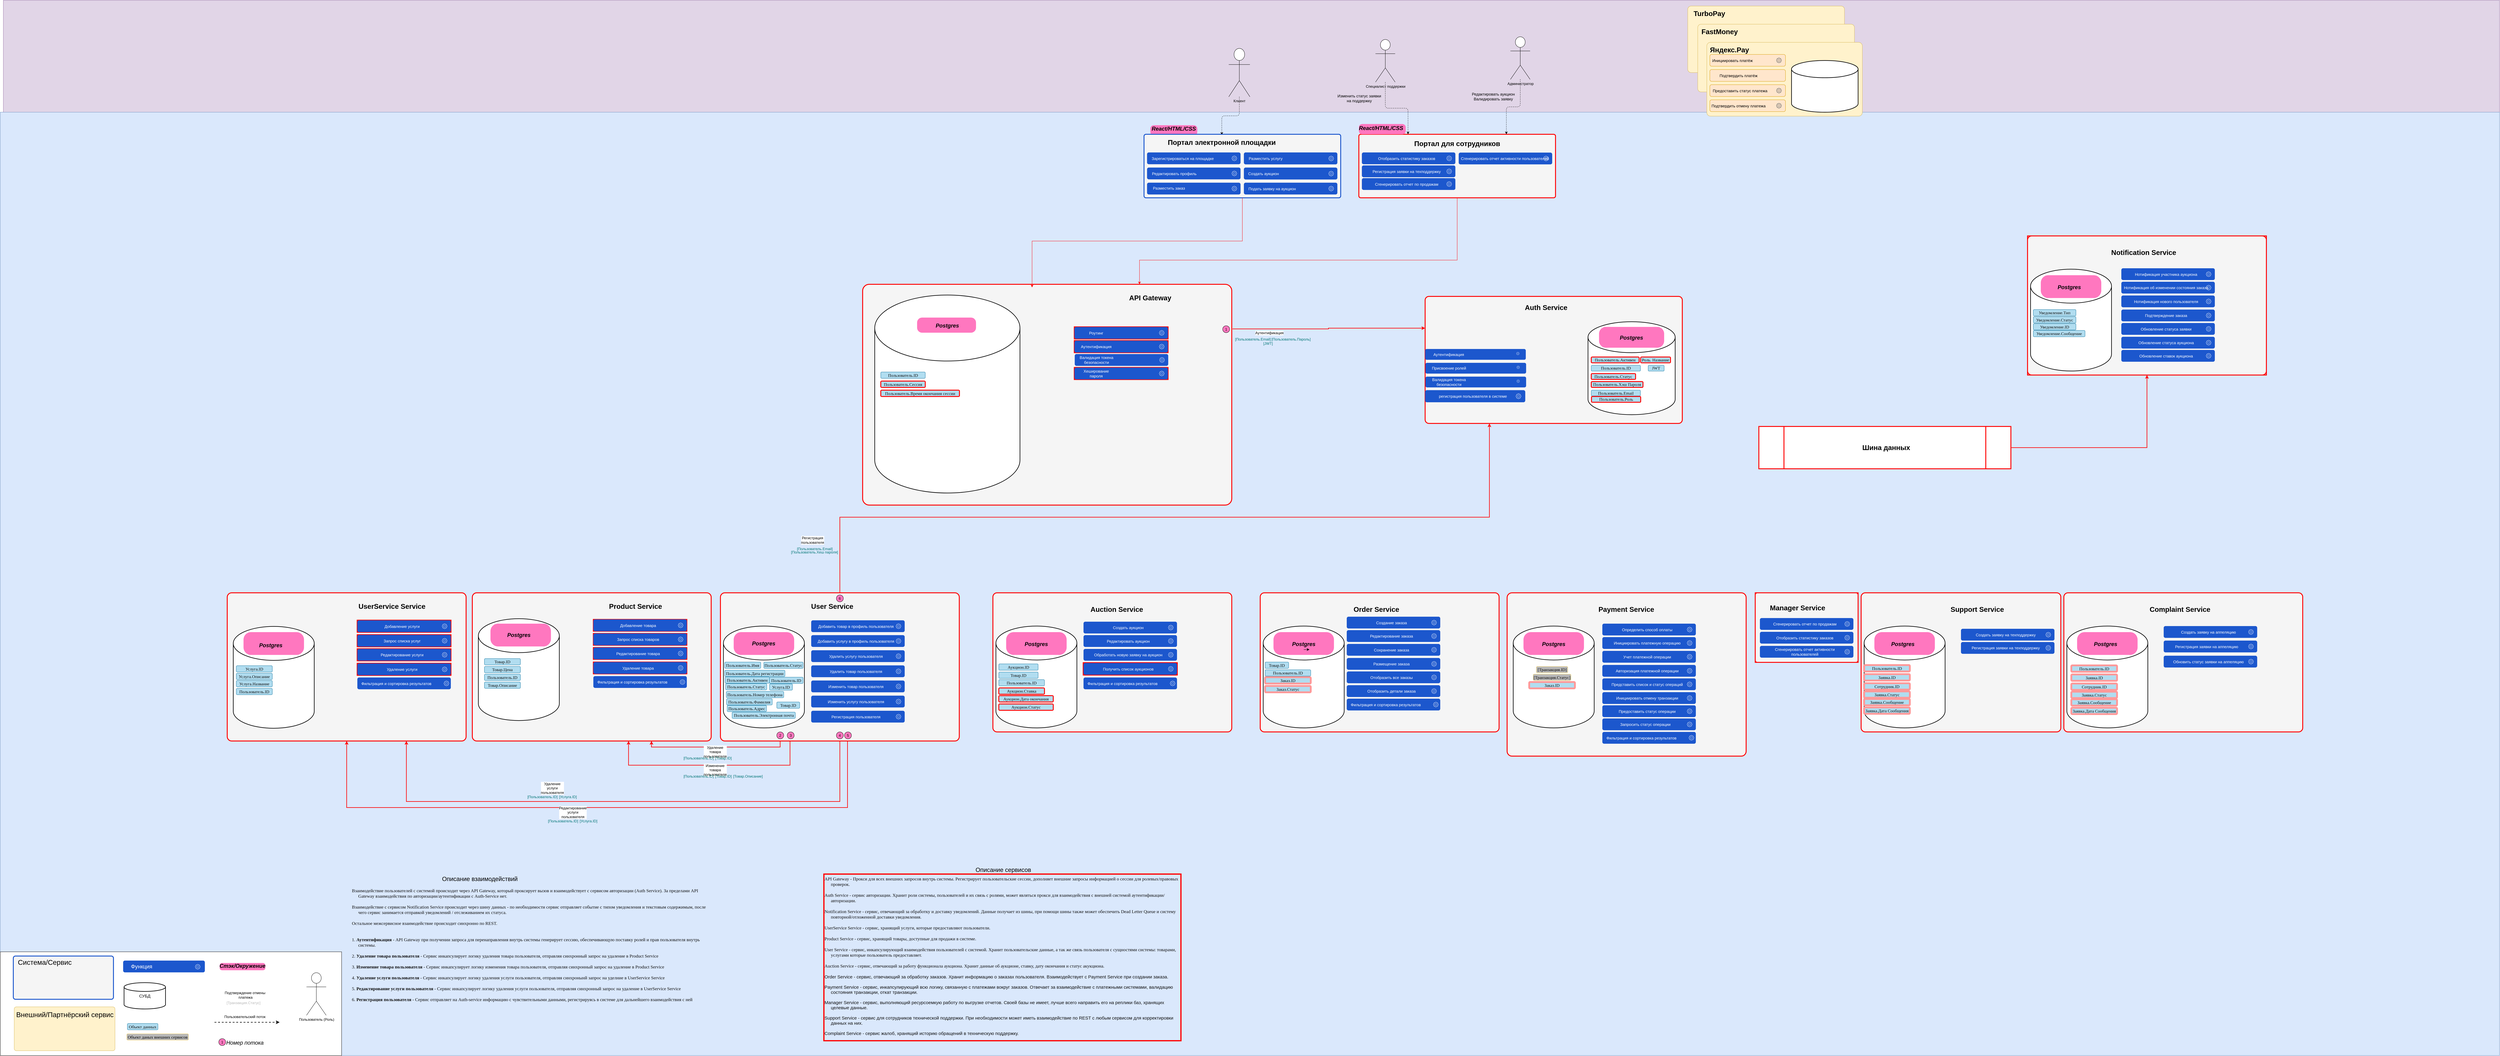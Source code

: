 <mxfile version="24.7.17">
  <diagram name="Page-1" id="P_bQb8RVK1GrnpaVwB3_">
    <mxGraphModel dx="11588" dy="6356" grid="1" gridSize="10" guides="1" tooltips="1" connect="1" arrows="1" fold="1" page="1" pageScale="1" pageWidth="827" pageHeight="1169" math="0" shadow="0">
      <root>
        <mxCell id="0" />
        <mxCell id="1" parent="0" />
        <mxCell id="kyyEj0RAU_IDaNvCaspA-1" value="" style="rounded=0;whiteSpace=wrap;html=1;fillColor=#e1d5e7;strokeColor=#9673a6;movable=1;resizable=1;rotatable=1;deletable=1;editable=1;locked=0;connectable=1;" vertex="1" parent="1">
          <mxGeometry x="-2500" y="-1169" width="8250" height="400" as="geometry" />
        </mxCell>
        <mxCell id="kyyEj0RAU_IDaNvCaspA-111" value="&lt;p style=&quot;margin: 0px 0px 0px 13px; text-indent: -13px; font-variant-numeric: normal; font-variant-east-asian: normal; font-variant-alternates: normal; font-kerning: auto; font-optical-sizing: auto; font-feature-settings: normal; font-variation-settings: normal; font-variant-position: normal; font-stretch: normal; font-size: 14px; line-height: normal; color: rgb(14, 14, 14); text-align: start;&quot; class=&quot;p1&quot;&gt;&lt;br&gt;&lt;/p&gt;" style="rounded=1;whiteSpace=wrap;html=1;fillColor=#FF77BF;strokeColor=none;arcSize=33;" vertex="1" parent="1">
          <mxGeometry x="2806.38" y="-405.5" width="137.25" height="50" as="geometry" />
        </mxCell>
        <mxCell id="kyyEj0RAU_IDaNvCaspA-2" value="" style="rounded=0;whiteSpace=wrap;html=1;fillColor=#dae8fc;strokeColor=#6c8ebf;" vertex="1" parent="1">
          <mxGeometry x="-2510" y="-799" width="8260" height="3119" as="geometry" />
        </mxCell>
        <mxCell id="kyyEj0RAU_IDaNvCaspA-68" style="edgeStyle=orthogonalEdgeStyle;rounded=1;orthogonalLoop=1;jettySize=auto;html=1;curved=0;jumpStyle=none;jumpSize=6;dashed=1;" edge="1" parent="1" source="kyyEj0RAU_IDaNvCaspA-3" target="kyyEj0RAU_IDaNvCaspA-34">
          <mxGeometry relative="1" as="geometry" />
        </mxCell>
        <mxCell id="kyyEj0RAU_IDaNvCaspA-3" value="Клиент" style="shape=umlActor;verticalLabelPosition=bottom;verticalAlign=top;html=1;outlineConnect=0;rounded=1;" vertex="1" parent="1">
          <mxGeometry x="1550" y="-1010" width="70" height="160" as="geometry" />
        </mxCell>
        <mxCell id="kyyEj0RAU_IDaNvCaspA-4" value="" style="group" vertex="1" connectable="0" parent="1">
          <mxGeometry x="3050" y="-1150" width="535" height="220" as="geometry" />
        </mxCell>
        <mxCell id="kyyEj0RAU_IDaNvCaspA-5" value="" style="rounded=1;whiteSpace=wrap;html=1;arcSize=5;fillColor=#fff2cc;strokeColor=#d6b656;" vertex="1" parent="kyyEj0RAU_IDaNvCaspA-4">
          <mxGeometry x="17" width="518" height="220" as="geometry" />
        </mxCell>
        <mxCell id="kyyEj0RAU_IDaNvCaspA-6" value="TurboPay" style="text;html=1;align=center;verticalAlign=middle;whiteSpace=wrap;rounded=1;shadow=0;fontSize=23;fontStyle=1" vertex="1" parent="kyyEj0RAU_IDaNvCaspA-4">
          <mxGeometry width="177" height="49" as="geometry" />
        </mxCell>
        <mxCell id="kyyEj0RAU_IDaNvCaspA-7" value="" style="group" vertex="1" connectable="0" parent="1">
          <mxGeometry x="3100" y="-1090" width="518" height="224" as="geometry" />
        </mxCell>
        <mxCell id="kyyEj0RAU_IDaNvCaspA-8" value="" style="rounded=1;whiteSpace=wrap;html=1;arcSize=5;fillColor=#fff2cc;strokeColor=#d6b656;" vertex="1" parent="kyyEj0RAU_IDaNvCaspA-7">
          <mxGeometry width="518" height="224" as="geometry" />
        </mxCell>
        <mxCell id="kyyEj0RAU_IDaNvCaspA-9" value="FastMoney" style="text;html=1;align=center;verticalAlign=middle;whiteSpace=wrap;rounded=1;shadow=0;fontSize=23;fontStyle=1" vertex="1" parent="kyyEj0RAU_IDaNvCaspA-7">
          <mxGeometry x="2" width="141" height="49" as="geometry" />
        </mxCell>
        <mxCell id="kyyEj0RAU_IDaNvCaspA-10" value="" style="group" vertex="1" connectable="0" parent="1">
          <mxGeometry x="3130" y="-1030" width="514" height="244" as="geometry" />
        </mxCell>
        <mxCell id="kyyEj0RAU_IDaNvCaspA-11" value="" style="rounded=1;whiteSpace=wrap;html=1;arcSize=5;fillColor=#fff2cc;strokeColor=#d6b656;" vertex="1" parent="kyyEj0RAU_IDaNvCaspA-10">
          <mxGeometry width="514" height="244" as="geometry" />
        </mxCell>
        <mxCell id="kyyEj0RAU_IDaNvCaspA-12" value="Яндекс.Pay" style="text;html=1;align=center;verticalAlign=middle;whiteSpace=wrap;rounded=1;shadow=0;fontSize=23;fontStyle=1" vertex="1" parent="kyyEj0RAU_IDaNvCaspA-10">
          <mxGeometry width="150" height="49" as="geometry" />
        </mxCell>
        <mxCell id="kyyEj0RAU_IDaNvCaspA-14" value="&lt;p style=&quot;margin: 0px 0px 0px 13px; text-indent: -13px; font-variant-numeric: normal; font-variant-east-asian: normal; font-variant-alternates: normal; font-kerning: auto; font-optical-sizing: auto; font-feature-settings: normal; font-variation-settings: normal; font-variant-position: normal; font-stretch: normal; font-size: 14px; line-height: normal; text-align: start;&quot; class=&quot;p1&quot;&gt;&lt;span style=&quot;font-size: 12px; text-align: center; text-indent: 0px;&quot;&gt;[Транзакция.Статус]&lt;/span&gt;&lt;br&gt;&lt;/p&gt;" style="rounded=1;whiteSpace=wrap;html=1;fillColor=#B8B8B8;strokeColor=#FFD966;" vertex="1" parent="kyyEj0RAU_IDaNvCaspA-10">
          <mxGeometry x="340" y="140" width="119" height="21" as="geometry" />
        </mxCell>
        <mxCell id="kyyEj0RAU_IDaNvCaspA-15" value="&lt;p style=&quot;margin: 0px 0px 0px 13px; text-indent: -13px; font-variant-numeric: normal; font-variant-east-asian: normal; font-variant-alternates: normal; font-kerning: auto; font-optical-sizing: auto; font-feature-settings: normal; font-variation-settings: normal; font-variant-position: normal; font-stretch: normal; font-size: 14px; line-height: normal; text-align: start;&quot; class=&quot;p1&quot;&gt;&lt;span style=&quot;font-size: 12px; text-align: center; text-indent: 0px;&quot;&gt;[Транзакция.ID]&lt;/span&gt;&lt;br&gt;&lt;/p&gt;" style="rounded=1;whiteSpace=wrap;html=1;fillColor=#B8B8B8;strokeColor=#FFD966;" vertex="1" parent="kyyEj0RAU_IDaNvCaspA-10">
          <mxGeometry x="340" y="170" width="119" height="21" as="geometry" />
        </mxCell>
        <mxCell id="kyyEj0RAU_IDaNvCaspA-16" value="" style="group" vertex="1" connectable="0" parent="kyyEj0RAU_IDaNvCaspA-10">
          <mxGeometry y="40" width="260" height="39" as="geometry" />
        </mxCell>
        <mxCell id="kyyEj0RAU_IDaNvCaspA-17" value="" style="rounded=1;whiteSpace=wrap;html=1;fillColor=#ffe6cc;strokeColor=#d79b00;" vertex="1" parent="kyyEj0RAU_IDaNvCaspA-16">
          <mxGeometry x="10" width="250" height="39" as="geometry" />
        </mxCell>
        <mxCell id="kyyEj0RAU_IDaNvCaspA-18" value="" style="sketch=0;outlineConnect=0;fontColor=#232F3E;gradientColor=none;fillColor=#232F3D;strokeColor=none;dashed=0;verticalLabelPosition=bottom;verticalAlign=top;align=center;html=1;fontSize=12;fontStyle=0;aspect=fixed;pointerEvents=1;shape=mxgraph.aws4.gear;rounded=1;" vertex="1" parent="kyyEj0RAU_IDaNvCaspA-16">
          <mxGeometry x="230" y="11" width="17" height="17" as="geometry" />
        </mxCell>
        <mxCell id="kyyEj0RAU_IDaNvCaspA-19" value="Инициировать платёж" style="text;html=1;align=center;verticalAlign=middle;whiteSpace=wrap;rounded=1;fontSize=13;" vertex="1" parent="kyyEj0RAU_IDaNvCaspA-16">
          <mxGeometry y="4.5" width="170" height="30" as="geometry" />
        </mxCell>
        <mxCell id="kyyEj0RAU_IDaNvCaspA-20" value="" style="rounded=1;whiteSpace=wrap;html=1;fillColor=#ffe6cc;strokeColor=#d79b00;" vertex="1" parent="kyyEj0RAU_IDaNvCaspA-10">
          <mxGeometry x="10" y="90" width="250" height="39" as="geometry" />
        </mxCell>
        <mxCell id="kyyEj0RAU_IDaNvCaspA-21" value="" style="group" vertex="1" connectable="0" parent="kyyEj0RAU_IDaNvCaspA-10">
          <mxGeometry x="10" y="140" width="250" height="39" as="geometry" />
        </mxCell>
        <mxCell id="kyyEj0RAU_IDaNvCaspA-22" value="" style="rounded=1;whiteSpace=wrap;html=1;fillColor=#ffe6cc;strokeColor=#d79b00;" vertex="1" parent="kyyEj0RAU_IDaNvCaspA-21">
          <mxGeometry width="250" height="39" as="geometry" />
        </mxCell>
        <mxCell id="kyyEj0RAU_IDaNvCaspA-23" value="" style="sketch=0;outlineConnect=0;fontColor=#232F3E;gradientColor=none;fillColor=#232F3D;strokeColor=none;dashed=0;verticalLabelPosition=bottom;verticalAlign=top;align=center;html=1;fontSize=12;fontStyle=0;aspect=fixed;pointerEvents=1;shape=mxgraph.aws4.gear;rounded=1;" vertex="1" parent="kyyEj0RAU_IDaNvCaspA-21">
          <mxGeometry x="220" y="11" width="17" height="17" as="geometry" />
        </mxCell>
        <mxCell id="kyyEj0RAU_IDaNvCaspA-24" value="Предоставить статус платежа" style="text;html=1;align=center;verticalAlign=middle;whiteSpace=wrap;rounded=1;fontSize=13;" vertex="1" parent="kyyEj0RAU_IDaNvCaspA-21">
          <mxGeometry y="4.5" width="200" height="30" as="geometry" />
        </mxCell>
        <mxCell id="kyyEj0RAU_IDaNvCaspA-25" value="" style="group" vertex="1" connectable="0" parent="kyyEj0RAU_IDaNvCaspA-10">
          <mxGeometry y="190" width="260" height="39" as="geometry" />
        </mxCell>
        <mxCell id="kyyEj0RAU_IDaNvCaspA-26" value="" style="rounded=1;whiteSpace=wrap;html=1;fillColor=#ffe6cc;strokeColor=#d79b00;" vertex="1" parent="kyyEj0RAU_IDaNvCaspA-25">
          <mxGeometry x="10" width="250" height="39" as="geometry" />
        </mxCell>
        <mxCell id="kyyEj0RAU_IDaNvCaspA-27" value="" style="sketch=0;outlineConnect=0;fontColor=#232F3E;gradientColor=none;fillColor=#232F3D;strokeColor=none;dashed=0;verticalLabelPosition=bottom;verticalAlign=top;align=center;html=1;fontSize=12;fontStyle=0;aspect=fixed;pointerEvents=1;shape=mxgraph.aws4.gear;rounded=1;" vertex="1" parent="kyyEj0RAU_IDaNvCaspA-25">
          <mxGeometry x="230" y="11" width="17" height="17" as="geometry" />
        </mxCell>
        <mxCell id="kyyEj0RAU_IDaNvCaspA-28" value="Подтвердить отмену платежа" style="text;html=1;align=center;verticalAlign=middle;whiteSpace=wrap;rounded=1;fontSize=13;" vertex="1" parent="kyyEj0RAU_IDaNvCaspA-25">
          <mxGeometry y="4.5" width="210" height="30" as="geometry" />
        </mxCell>
        <mxCell id="kyyEj0RAU_IDaNvCaspA-29" value="Подтвердить платёж" style="text;html=1;align=center;verticalAlign=middle;whiteSpace=wrap;rounded=1;fontSize=13;" vertex="1" parent="kyyEj0RAU_IDaNvCaspA-10">
          <mxGeometry x="20" y="94.5" width="170" height="30" as="geometry" />
        </mxCell>
        <mxCell id="kyyEj0RAU_IDaNvCaspA-13" value="" style="strokeWidth=2;html=1;shape=mxgraph.flowchart.database;whiteSpace=wrap;rounded=1;movable=1;resizable=1;rotatable=1;deletable=1;editable=1;locked=0;connectable=1;" vertex="1" parent="1">
          <mxGeometry x="3410" y="-970" width="220" height="171" as="geometry" />
        </mxCell>
        <mxCell id="kyyEj0RAU_IDaNvCaspA-30" value="" style="group" vertex="1" connectable="0" parent="1">
          <mxGeometry x="1291" y="-769" width="155" height="49" as="geometry" />
        </mxCell>
        <mxCell id="kyyEj0RAU_IDaNvCaspA-31" value="&lt;p style=&quot;margin: 0px 0px 0px 13px; text-indent: -13px; font-variant-numeric: normal; font-variant-east-asian: normal; font-variant-alternates: normal; font-kerning: auto; font-optical-sizing: auto; font-feature-settings: normal; font-variation-settings: normal; font-variant-position: normal; font-stretch: normal; font-size: 14px; line-height: normal; color: rgb(14, 14, 14); text-align: start;&quot; class=&quot;p1&quot;&gt;&lt;br&gt;&lt;/p&gt;" style="rounded=1;whiteSpace=wrap;html=1;fillColor=#FF77BF;strokeColor=none;arcSize=33;" vertex="1" parent="kyyEj0RAU_IDaNvCaspA-30">
          <mxGeometry y="13" width="155" height="34" as="geometry" />
        </mxCell>
        <mxCell id="kyyEj0RAU_IDaNvCaspA-32" value="&lt;font style=&quot;font-size: 18px;&quot;&gt;&lt;i&gt;React/HTML/CSS&lt;/i&gt;&lt;/font&gt;" style="text;html=1;align=center;verticalAlign=middle;whiteSpace=wrap;rounded=1;shadow=0;fontSize=23;fontStyle=1" vertex="1" parent="kyyEj0RAU_IDaNvCaspA-30">
          <mxGeometry x="33" y="-2" width="89" height="49" as="geometry" />
        </mxCell>
        <mxCell id="kyyEj0RAU_IDaNvCaspA-33" value="" style="rounded=1;whiteSpace=wrap;html=1;arcSize=3;fillColor=#f5f5f5;strokeColor=#1C57CD;strokeWidth=3;align=center;verticalAlign=middle;fontFamily=Helvetica;fontSize=12;fontColor=#333333;resizable=1;" vertex="1" parent="1">
          <mxGeometry x="1270" y="-726" width="650" height="210" as="geometry" />
        </mxCell>
        <mxCell id="kyyEj0RAU_IDaNvCaspA-34" value="Портал электронной площадки" style="text;html=1;align=center;verticalAlign=middle;whiteSpace=wrap;rounded=1;shadow=0;fontSize=23;fontStyle=1" vertex="1" parent="1">
          <mxGeometry x="1337" y="-724" width="380" height="49" as="geometry" />
        </mxCell>
        <mxCell id="kyyEj0RAU_IDaNvCaspA-35" value="" style="group" vertex="1" connectable="0" parent="1">
          <mxGeometry x="1280" y="-666" width="309" height="39" as="geometry" />
        </mxCell>
        <mxCell id="kyyEj0RAU_IDaNvCaspA-36" value="" style="group" vertex="1" connectable="0" parent="kyyEj0RAU_IDaNvCaspA-35">
          <mxGeometry width="309" height="39" as="geometry" />
        </mxCell>
        <mxCell id="kyyEj0RAU_IDaNvCaspA-37" value="" style="rounded=1;whiteSpace=wrap;html=1;fillColor=#1C57CD;strokeColor=none;" vertex="1" parent="kyyEj0RAU_IDaNvCaspA-36">
          <mxGeometry width="309" height="39" as="geometry" />
        </mxCell>
        <mxCell id="kyyEj0RAU_IDaNvCaspA-38" value="" style="sketch=0;outlineConnect=0;fontColor=#FFFFFF;gradientColor=none;fillColor=#FFFFFF;strokeColor=none;dashed=0;verticalLabelPosition=bottom;verticalAlign=top;align=center;html=1;fontSize=12;fontStyle=0;aspect=fixed;pointerEvents=1;shape=mxgraph.aws4.gear;rounded=1;" vertex="1" parent="kyyEj0RAU_IDaNvCaspA-36">
          <mxGeometry x="280" y="11" width="17" height="17" as="geometry" />
        </mxCell>
        <mxCell id="kyyEj0RAU_IDaNvCaspA-39" value="Зарегистрироваться на площадке" style="text;html=1;align=center;verticalAlign=middle;whiteSpace=wrap;rounded=1;fontSize=13;fontColor=#FFFFFF;" vertex="1" parent="kyyEj0RAU_IDaNvCaspA-36">
          <mxGeometry x="9" y="4.5" width="218" height="30" as="geometry" />
        </mxCell>
        <mxCell id="kyyEj0RAU_IDaNvCaspA-40" value="" style="group" vertex="1" connectable="0" parent="1">
          <mxGeometry x="1280" y="-616" width="309" height="39" as="geometry" />
        </mxCell>
        <mxCell id="kyyEj0RAU_IDaNvCaspA-41" value="" style="group" vertex="1" connectable="0" parent="kyyEj0RAU_IDaNvCaspA-40">
          <mxGeometry width="309" height="39" as="geometry" />
        </mxCell>
        <mxCell id="kyyEj0RAU_IDaNvCaspA-42" value="" style="rounded=1;whiteSpace=wrap;html=1;fillColor=#1C57CD;strokeColor=none;" vertex="1" parent="kyyEj0RAU_IDaNvCaspA-41">
          <mxGeometry width="309" height="39" as="geometry" />
        </mxCell>
        <mxCell id="kyyEj0RAU_IDaNvCaspA-43" value="" style="sketch=0;outlineConnect=0;fontColor=#FFFFFF;gradientColor=none;fillColor=#FFFFFF;strokeColor=none;dashed=0;verticalLabelPosition=bottom;verticalAlign=top;align=center;html=1;fontSize=12;fontStyle=0;aspect=fixed;pointerEvents=1;shape=mxgraph.aws4.gear;rounded=1;" vertex="1" parent="kyyEj0RAU_IDaNvCaspA-41">
          <mxGeometry x="280" y="11" width="17" height="17" as="geometry" />
        </mxCell>
        <mxCell id="kyyEj0RAU_IDaNvCaspA-44" value="Редактировать профиль" style="text;html=1;align=center;verticalAlign=middle;whiteSpace=wrap;rounded=1;fontSize=13;fontColor=#FFFFFF;" vertex="1" parent="kyyEj0RAU_IDaNvCaspA-41">
          <mxGeometry x="8" y="4.5" width="164" height="30" as="geometry" />
        </mxCell>
        <mxCell id="kyyEj0RAU_IDaNvCaspA-45" value="" style="group" vertex="1" connectable="0" parent="1">
          <mxGeometry x="1280" y="-566" width="309" height="39" as="geometry" />
        </mxCell>
        <mxCell id="kyyEj0RAU_IDaNvCaspA-46" value="" style="group" vertex="1" connectable="0" parent="kyyEj0RAU_IDaNvCaspA-45">
          <mxGeometry width="309" height="39" as="geometry" />
        </mxCell>
        <mxCell id="kyyEj0RAU_IDaNvCaspA-47" value="" style="rounded=1;whiteSpace=wrap;html=1;fillColor=#1C57CD;strokeColor=none;" vertex="1" parent="kyyEj0RAU_IDaNvCaspA-46">
          <mxGeometry width="309" height="39" as="geometry" />
        </mxCell>
        <mxCell id="kyyEj0RAU_IDaNvCaspA-48" value="" style="sketch=0;outlineConnect=0;fontColor=#FFFFFF;gradientColor=none;fillColor=#FFFFFF;strokeColor=none;dashed=0;verticalLabelPosition=bottom;verticalAlign=top;align=center;html=1;fontSize=12;fontStyle=0;aspect=fixed;pointerEvents=1;shape=mxgraph.aws4.gear;rounded=1;" vertex="1" parent="kyyEj0RAU_IDaNvCaspA-46">
          <mxGeometry x="280" y="11" width="17" height="17" as="geometry" />
        </mxCell>
        <mxCell id="kyyEj0RAU_IDaNvCaspA-49" value="Разместить заказ" style="text;html=1;align=center;verticalAlign=middle;whiteSpace=wrap;rounded=1;fontSize=13;fontColor=#FFFFFF;" vertex="1" parent="kyyEj0RAU_IDaNvCaspA-46">
          <mxGeometry x="14" y="3" width="117" height="30" as="geometry" />
        </mxCell>
        <mxCell id="kyyEj0RAU_IDaNvCaspA-50" value="" style="rounded=1;whiteSpace=wrap;html=1;fillColor=#1C57CD;strokeColor=none;" vertex="1" parent="1">
          <mxGeometry x="1600" y="-666" width="309" height="39" as="geometry" />
        </mxCell>
        <mxCell id="kyyEj0RAU_IDaNvCaspA-51" value="" style="rounded=1;whiteSpace=wrap;html=1;fillColor=#1C57CD;strokeColor=none;" vertex="1" parent="1">
          <mxGeometry x="1600" y="-616" width="309" height="39" as="geometry" />
        </mxCell>
        <mxCell id="kyyEj0RAU_IDaNvCaspA-52" value="" style="group" vertex="1" connectable="0" parent="1">
          <mxGeometry x="1600" y="-566" width="309" height="39" as="geometry" />
        </mxCell>
        <mxCell id="kyyEj0RAU_IDaNvCaspA-53" value="" style="group" vertex="1" connectable="0" parent="kyyEj0RAU_IDaNvCaspA-52">
          <mxGeometry width="309" height="39" as="geometry" />
        </mxCell>
        <mxCell id="kyyEj0RAU_IDaNvCaspA-54" value="" style="rounded=1;whiteSpace=wrap;html=1;fillColor=#1C57CD;strokeColor=none;" vertex="1" parent="kyyEj0RAU_IDaNvCaspA-53">
          <mxGeometry width="309" height="39" as="geometry" />
        </mxCell>
        <mxCell id="kyyEj0RAU_IDaNvCaspA-55" value="" style="sketch=0;outlineConnect=0;fontColor=#FFFFFF;gradientColor=none;fillColor=#FFFFFF;strokeColor=none;dashed=0;verticalLabelPosition=bottom;verticalAlign=top;align=center;html=1;fontSize=12;fontStyle=0;aspect=fixed;pointerEvents=1;shape=mxgraph.aws4.gear;rounded=1;" vertex="1" parent="kyyEj0RAU_IDaNvCaspA-53">
          <mxGeometry x="280" y="11" width="17" height="17" as="geometry" />
        </mxCell>
        <mxCell id="kyyEj0RAU_IDaNvCaspA-56" value="Подать заявку на аукцион" style="text;html=1;align=center;verticalAlign=middle;whiteSpace=wrap;rounded=1;fontSize=13;fontColor=#FFFFFF;" vertex="1" parent="kyyEj0RAU_IDaNvCaspA-53">
          <mxGeometry x="10" y="4.5" width="167" height="30" as="geometry" />
        </mxCell>
        <mxCell id="kyyEj0RAU_IDaNvCaspA-57" value="" style="group" vertex="1" connectable="0" parent="1">
          <mxGeometry x="1600" y="-665.5" width="309" height="39" as="geometry" />
        </mxCell>
        <mxCell id="kyyEj0RAU_IDaNvCaspA-58" value="" style="group" vertex="1" connectable="0" parent="kyyEj0RAU_IDaNvCaspA-57">
          <mxGeometry width="309" height="39" as="geometry" />
        </mxCell>
        <mxCell id="kyyEj0RAU_IDaNvCaspA-59" value="" style="rounded=1;whiteSpace=wrap;html=1;fillColor=#1C57CD;strokeColor=none;" vertex="1" parent="kyyEj0RAU_IDaNvCaspA-58">
          <mxGeometry width="309" height="39" as="geometry" />
        </mxCell>
        <mxCell id="kyyEj0RAU_IDaNvCaspA-60" value="" style="sketch=0;outlineConnect=0;fontColor=#FFFFFF;gradientColor=none;fillColor=#FFFFFF;strokeColor=none;dashed=0;verticalLabelPosition=bottom;verticalAlign=top;align=center;html=1;fontSize=12;fontStyle=0;aspect=fixed;pointerEvents=1;shape=mxgraph.aws4.gear;rounded=1;" vertex="1" parent="kyyEj0RAU_IDaNvCaspA-58">
          <mxGeometry x="280" y="11" width="17" height="17" as="geometry" />
        </mxCell>
        <mxCell id="kyyEj0RAU_IDaNvCaspA-61" value="Разместить услугу" style="text;html=1;align=center;verticalAlign=middle;whiteSpace=wrap;rounded=1;fontSize=13;fontColor=#FFFFFF;" vertex="1" parent="kyyEj0RAU_IDaNvCaspA-58">
          <mxGeometry x="6" y="4.5" width="132" height="30" as="geometry" />
        </mxCell>
        <mxCell id="kyyEj0RAU_IDaNvCaspA-62" value="" style="group" vertex="1" connectable="0" parent="1">
          <mxGeometry x="1600" y="-615.5" width="309" height="39" as="geometry" />
        </mxCell>
        <mxCell id="kyyEj0RAU_IDaNvCaspA-63" value="" style="group" vertex="1" connectable="0" parent="kyyEj0RAU_IDaNvCaspA-62">
          <mxGeometry width="309" height="39" as="geometry" />
        </mxCell>
        <mxCell id="kyyEj0RAU_IDaNvCaspA-64" value="" style="rounded=1;whiteSpace=wrap;html=1;fillColor=#1C57CD;strokeColor=none;" vertex="1" parent="kyyEj0RAU_IDaNvCaspA-63">
          <mxGeometry width="309" height="39" as="geometry" />
        </mxCell>
        <mxCell id="kyyEj0RAU_IDaNvCaspA-65" value="" style="sketch=0;outlineConnect=0;fontColor=#FFFFFF;gradientColor=none;fillColor=#FFFFFF;strokeColor=none;dashed=0;verticalLabelPosition=bottom;verticalAlign=top;align=center;html=1;fontSize=12;fontStyle=0;aspect=fixed;pointerEvents=1;shape=mxgraph.aws4.gear;rounded=1;" vertex="1" parent="kyyEj0RAU_IDaNvCaspA-63">
          <mxGeometry x="280" y="11" width="17" height="17" as="geometry" />
        </mxCell>
        <mxCell id="kyyEj0RAU_IDaNvCaspA-66" value="Создать аукцион" style="text;html=1;align=center;verticalAlign=middle;whiteSpace=wrap;rounded=1;fontSize=13;fontColor=#FFFFFF;" vertex="1" parent="kyyEj0RAU_IDaNvCaspA-63">
          <mxGeometry x="10" y="4.5" width="110" height="30" as="geometry" />
        </mxCell>
        <mxCell id="kyyEj0RAU_IDaNvCaspA-114" style="edgeStyle=orthogonalEdgeStyle;rounded=0;orthogonalLoop=1;jettySize=auto;html=1;entryX=0.75;entryY=0;entryDx=0;entryDy=0;strokeColor=#FF0000;" edge="1" parent="1" source="kyyEj0RAU_IDaNvCaspA-69" target="kyyEj0RAU_IDaNvCaspA-89">
          <mxGeometry relative="1" as="geometry">
            <Array as="points">
              <mxPoint x="2305" y="-310" />
              <mxPoint x="1255" y="-310" />
            </Array>
          </mxGeometry>
        </mxCell>
        <mxCell id="kyyEj0RAU_IDaNvCaspA-69" value="" style="rounded=1;whiteSpace=wrap;html=1;arcSize=3;fillColor=#f5f5f5;strokeColor=#FF0000;strokeWidth=3;align=center;verticalAlign=middle;fontFamily=Helvetica;fontSize=12;fontColor=#333333;resizable=1;" vertex="1" parent="1">
          <mxGeometry x="1980" y="-726" width="650" height="210" as="geometry" />
        </mxCell>
        <mxCell id="kyyEj0RAU_IDaNvCaspA-70" value="Портал для сотрудников" style="text;html=1;align=center;verticalAlign=middle;whiteSpace=wrap;rounded=1;shadow=0;fontSize=23;fontStyle=1" vertex="1" parent="1">
          <mxGeometry x="2115" y="-720" width="380" height="49" as="geometry" />
        </mxCell>
        <mxCell id="kyyEj0RAU_IDaNvCaspA-74" value="" style="group" vertex="1" connectable="0" parent="1">
          <mxGeometry x="1980" y="-773" width="155" height="49" as="geometry" />
        </mxCell>
        <mxCell id="kyyEj0RAU_IDaNvCaspA-75" value="&lt;p style=&quot;margin: 0px 0px 0px 13px; text-indent: -13px; font-variant-numeric: normal; font-variant-east-asian: normal; font-variant-alternates: normal; font-kerning: auto; font-optical-sizing: auto; font-feature-settings: normal; font-variation-settings: normal; font-variant-position: normal; font-stretch: normal; font-size: 14px; line-height: normal; color: rgb(14, 14, 14); text-align: start;&quot; class=&quot;p1&quot;&gt;&lt;br&gt;&lt;/p&gt;" style="rounded=1;whiteSpace=wrap;html=1;fillColor=#FF77BF;strokeColor=none;arcSize=33;" vertex="1" parent="kyyEj0RAU_IDaNvCaspA-74">
          <mxGeometry y="13" width="155" height="34" as="geometry" />
        </mxCell>
        <mxCell id="kyyEj0RAU_IDaNvCaspA-76" value="&lt;font style=&quot;font-size: 18px;&quot;&gt;&lt;i&gt;React/HTML/CSS&lt;/i&gt;&lt;/font&gt;" style="text;html=1;align=center;verticalAlign=middle;whiteSpace=wrap;rounded=1;shadow=0;fontSize=23;fontStyle=1" vertex="1" parent="kyyEj0RAU_IDaNvCaspA-74">
          <mxGeometry x="29" width="89" height="49" as="geometry" />
        </mxCell>
        <mxCell id="kyyEj0RAU_IDaNvCaspA-88" style="edgeStyle=orthogonalEdgeStyle;rounded=1;orthogonalLoop=1;jettySize=auto;html=1;entryX=0.75;entryY=0;entryDx=0;entryDy=0;dashed=1;curved=0;" edge="1" parent="1" source="kyyEj0RAU_IDaNvCaspA-79" target="kyyEj0RAU_IDaNvCaspA-69">
          <mxGeometry relative="1" as="geometry" />
        </mxCell>
        <mxCell id="kyyEj0RAU_IDaNvCaspA-79" value="Администратор" style="shape=umlActor;verticalLabelPosition=bottom;verticalAlign=top;html=1;outlineConnect=0;rounded=1;" vertex="1" parent="1">
          <mxGeometry x="2481" y="-1048.5" width="65" height="141" as="geometry" />
        </mxCell>
        <mxCell id="kyyEj0RAU_IDaNvCaspA-80" value="Редактировать аукцион&lt;div&gt;Валидировать заявку&lt;/div&gt;" style="text;html=1;align=center;verticalAlign=middle;whiteSpace=wrap;rounded=1;fontSize=13;" vertex="1" parent="1">
          <mxGeometry x="2303" y="-866" width="243" height="30" as="geometry" />
        </mxCell>
        <mxCell id="kyyEj0RAU_IDaNvCaspA-84" style="edgeStyle=orthogonalEdgeStyle;rounded=1;orthogonalLoop=1;jettySize=auto;html=1;entryX=0.25;entryY=0;entryDx=0;entryDy=0;curved=0;dashed=1;" edge="1" parent="1" source="kyyEj0RAU_IDaNvCaspA-81" target="kyyEj0RAU_IDaNvCaspA-69">
          <mxGeometry relative="1" as="geometry" />
        </mxCell>
        <mxCell id="kyyEj0RAU_IDaNvCaspA-81" value="Специалист поддержки" style="shape=umlActor;verticalLabelPosition=bottom;verticalAlign=top;html=1;outlineConnect=0;rounded=1;" vertex="1" parent="1">
          <mxGeometry x="2035" y="-1039.5" width="65" height="141" as="geometry" />
        </mxCell>
        <mxCell id="kyyEj0RAU_IDaNvCaspA-82" value="&lt;div&gt;Изменить статус заявки&lt;/div&gt;&lt;div&gt;на поддержку&lt;/div&gt;" style="text;html=1;align=center;verticalAlign=middle;whiteSpace=wrap;rounded=1;fontSize=13;" vertex="1" parent="1">
          <mxGeometry x="1860" y="-860" width="243" height="30" as="geometry" />
        </mxCell>
        <mxCell id="kyyEj0RAU_IDaNvCaspA-118" value="" style="group;movable=1;resizable=1;rotatable=1;deletable=1;editable=1;locked=0;connectable=1;" vertex="1" connectable="0" parent="1">
          <mxGeometry x="340" y="-230" width="1220" height="730" as="geometry" />
        </mxCell>
        <mxCell id="kyyEj0RAU_IDaNvCaspA-89" value="" style="rounded=1;whiteSpace=wrap;html=1;arcSize=3;fillColor=#f5f5f5;strokeColor=#FF0000;strokeWidth=3;align=center;verticalAlign=middle;fontFamily=Helvetica;fontSize=12;fontColor=#333333;resizable=0;movable=0;rotatable=0;deletable=0;editable=0;locked=1;connectable=0;" vertex="1" parent="kyyEj0RAU_IDaNvCaspA-118">
          <mxGeometry width="1220" height="730" as="geometry" />
        </mxCell>
        <mxCell id="kyyEj0RAU_IDaNvCaspA-90" value="API Gateway" style="text;html=1;align=center;verticalAlign=middle;whiteSpace=wrap;rounded=1;shadow=0;fontSize=23;fontStyle=1" vertex="1" parent="kyyEj0RAU_IDaNvCaspA-118">
          <mxGeometry x="680.93" y="20" width="539.07" height="49" as="geometry" />
        </mxCell>
        <mxCell id="kyyEj0RAU_IDaNvCaspA-93" value="" style="strokeWidth=2;html=1;shape=mxgraph.flowchart.database;whiteSpace=wrap;rounded=1;movable=1;resizable=1;rotatable=1;deletable=1;editable=1;locked=0;connectable=1;" vertex="1" parent="kyyEj0RAU_IDaNvCaspA-118">
          <mxGeometry x="40" y="35.5" width="480" height="654.5" as="geometry" />
        </mxCell>
        <mxCell id="kyyEj0RAU_IDaNvCaspA-96" value="&lt;p style=&quot;margin: 0px 0px 0px 13px; text-indent: -13px; font-variant-numeric: normal; font-variant-east-asian: normal; font-variant-alternates: normal; font-kerning: auto; font-optical-sizing: auto; font-feature-settings: normal; font-variation-settings: normal; font-variant-position: normal; font-stretch: normal; font-size: 14px; line-height: normal; color: rgb(14, 14, 14); text-align: start;&quot; class=&quot;p1&quot;&gt;&lt;br&gt;&lt;/p&gt;" style="rounded=1;whiteSpace=wrap;html=1;fillColor=#FF77BF;strokeColor=none;arcSize=33;" vertex="1" parent="kyyEj0RAU_IDaNvCaspA-118">
          <mxGeometry x="179.995" y="110" width="194.703" height="50" as="geometry" />
        </mxCell>
        <mxCell id="kyyEj0RAU_IDaNvCaspA-100" value="&lt;span style=&quot;font-size: 18px;&quot;&gt;&lt;i&gt;Postgres&lt;/i&gt;&lt;/span&gt;" style="text;html=1;align=center;verticalAlign=middle;whiteSpace=wrap;rounded=1;shadow=0;fontSize=23;fontStyle=1" vertex="1" parent="kyyEj0RAU_IDaNvCaspA-118">
          <mxGeometry x="216.876" y="110" width="126.256" height="49" as="geometry" />
        </mxCell>
        <mxCell id="kyyEj0RAU_IDaNvCaspA-194" value="&lt;p style=&quot;margin: 0px 0px 0px 13px; text-indent: -13px; font-variant-numeric: normal; font-variant-east-asian: normal; font-variant-alternates: normal; font-kerning: auto; font-optical-sizing: auto; font-feature-settings: normal; font-variation-settings: normal; font-variant-position: normal; font-stretch: normal; font-size: 14px; line-height: normal; color: rgb(14, 14, 14); text-align: start;&quot; class=&quot;p1&quot;&gt;&lt;font face=&quot;Times New Roman&quot;&gt;Пользователь.ID&lt;/font&gt;&lt;/p&gt;" style="rounded=1;whiteSpace=wrap;html=1;fillColor=#b1ddf0;strokeColor=#10739e;" vertex="1" parent="kyyEj0RAU_IDaNvCaspA-118">
          <mxGeometry x="60" y="290" width="147" height="21" as="geometry" />
        </mxCell>
        <mxCell id="kyyEj0RAU_IDaNvCaspA-195" value="&lt;p style=&quot;margin: 0px 0px 0px 13px; text-indent: -13px; font-variant-numeric: normal; font-variant-east-asian: normal; font-variant-alternates: normal; font-kerning: auto; font-optical-sizing: auto; font-feature-settings: normal; font-variation-settings: normal; font-variant-position: normal; font-stretch: normal; font-size: 14px; line-height: normal; color: rgb(14, 14, 14); text-align: start;&quot; class=&quot;p1&quot;&gt;&lt;font face=&quot;Times New Roman&quot;&gt;Пользователь.Сессия&lt;/font&gt;&lt;/p&gt;" style="rounded=1;whiteSpace=wrap;html=1;fillColor=#b1ddf0;strokeColor=#FF0000;strokeWidth=3;" vertex="1" parent="kyyEj0RAU_IDaNvCaspA-118">
          <mxGeometry x="60" y="320" width="147" height="21" as="geometry" />
        </mxCell>
        <mxCell id="kyyEj0RAU_IDaNvCaspA-275" value="" style="group;strokeColor=#FF0000;strokeWidth=4;" vertex="1" connectable="0" parent="kyyEj0RAU_IDaNvCaspA-118">
          <mxGeometry x="700" y="186.5" width="309" height="39" as="geometry" />
        </mxCell>
        <mxCell id="kyyEj0RAU_IDaNvCaspA-276" value="" style="group" vertex="1" connectable="0" parent="kyyEj0RAU_IDaNvCaspA-275">
          <mxGeometry width="309" height="39" as="geometry" />
        </mxCell>
        <mxCell id="kyyEj0RAU_IDaNvCaspA-277" value="" style="rounded=1;whiteSpace=wrap;html=1;fillColor=#1C57CD;strokeColor=none;" vertex="1" parent="kyyEj0RAU_IDaNvCaspA-276">
          <mxGeometry width="309" height="39" as="geometry" />
        </mxCell>
        <mxCell id="kyyEj0RAU_IDaNvCaspA-278" value="" style="sketch=0;outlineConnect=0;fontColor=#FFFFFF;gradientColor=none;fillColor=#FFFFFF;strokeColor=none;dashed=0;verticalLabelPosition=bottom;verticalAlign=top;align=center;html=1;fontSize=12;fontStyle=0;aspect=fixed;pointerEvents=1;shape=mxgraph.aws4.gear;rounded=1;" vertex="1" parent="kyyEj0RAU_IDaNvCaspA-276">
          <mxGeometry x="280" y="11" width="17" height="17" as="geometry" />
        </mxCell>
        <mxCell id="kyyEj0RAU_IDaNvCaspA-279" value="Аутентификация" style="text;html=1;align=center;verticalAlign=middle;whiteSpace=wrap;rounded=1;fontSize=13;fontColor=#FFFFFF;" vertex="1" parent="kyyEj0RAU_IDaNvCaspA-276">
          <mxGeometry x="6" y="4.5" width="132" height="30" as="geometry" />
        </mxCell>
        <mxCell id="kyyEj0RAU_IDaNvCaspA-280" value="" style="group" vertex="1" connectable="0" parent="kyyEj0RAU_IDaNvCaspA-118">
          <mxGeometry x="701" y="230.63" width="309" height="39" as="geometry" />
        </mxCell>
        <mxCell id="kyyEj0RAU_IDaNvCaspA-281" value="" style="group" vertex="1" connectable="0" parent="kyyEj0RAU_IDaNvCaspA-280">
          <mxGeometry width="309" height="39" as="geometry" />
        </mxCell>
        <mxCell id="kyyEj0RAU_IDaNvCaspA-282" value="" style="rounded=1;whiteSpace=wrap;html=1;fillColor=#1C57CD;strokeColor=none;" vertex="1" parent="kyyEj0RAU_IDaNvCaspA-281">
          <mxGeometry width="309" height="39" as="geometry" />
        </mxCell>
        <mxCell id="kyyEj0RAU_IDaNvCaspA-283" value="" style="sketch=0;outlineConnect=0;fontColor=#FFFFFF;gradientColor=none;fillColor=#FFFFFF;strokeColor=none;dashed=0;verticalLabelPosition=bottom;verticalAlign=top;align=center;html=1;fontSize=12;fontStyle=0;aspect=fixed;pointerEvents=1;shape=mxgraph.aws4.gear;rounded=1;" vertex="1" parent="kyyEj0RAU_IDaNvCaspA-281">
          <mxGeometry x="280" y="11" width="17" height="17" as="geometry" />
        </mxCell>
        <mxCell id="kyyEj0RAU_IDaNvCaspA-284" value="Валидация токена безопасности" style="text;html=1;align=center;verticalAlign=middle;whiteSpace=wrap;rounded=1;fontSize=13;fontColor=#FFFFFF;" vertex="1" parent="kyyEj0RAU_IDaNvCaspA-281">
          <mxGeometry x="6" y="4.5" width="132" height="30" as="geometry" />
        </mxCell>
        <mxCell id="kyyEj0RAU_IDaNvCaspA-460" value="" style="group;strokeColor=#FF0000;strokeWidth=4;" vertex="1" connectable="0" parent="kyyEj0RAU_IDaNvCaspA-118">
          <mxGeometry x="700" y="141.17" width="309" height="39" as="geometry" />
        </mxCell>
        <mxCell id="kyyEj0RAU_IDaNvCaspA-461" value="" style="group" vertex="1" connectable="0" parent="kyyEj0RAU_IDaNvCaspA-460">
          <mxGeometry width="309" height="39" as="geometry" />
        </mxCell>
        <mxCell id="kyyEj0RAU_IDaNvCaspA-462" value="" style="rounded=1;whiteSpace=wrap;html=1;fillColor=#1C57CD;strokeColor=none;" vertex="1" parent="kyyEj0RAU_IDaNvCaspA-461">
          <mxGeometry width="309" height="39" as="geometry" />
        </mxCell>
        <mxCell id="kyyEj0RAU_IDaNvCaspA-463" value="" style="sketch=0;outlineConnect=0;fontColor=#FFFFFF;gradientColor=none;fillColor=#FFFFFF;strokeColor=none;dashed=0;verticalLabelPosition=bottom;verticalAlign=top;align=center;html=1;fontSize=12;fontStyle=0;aspect=fixed;pointerEvents=1;shape=mxgraph.aws4.gear;rounded=1;" vertex="1" parent="kyyEj0RAU_IDaNvCaspA-461">
          <mxGeometry x="280" y="11" width="17" height="17" as="geometry" />
        </mxCell>
        <mxCell id="kyyEj0RAU_IDaNvCaspA-464" value="Роутинг" style="text;html=1;align=center;verticalAlign=middle;whiteSpace=wrap;rounded=1;fontSize=13;fontColor=#FFFFFF;" vertex="1" parent="kyyEj0RAU_IDaNvCaspA-461">
          <mxGeometry x="6" y="4.5" width="132" height="30" as="geometry" />
        </mxCell>
        <mxCell id="kyyEj0RAU_IDaNvCaspA-663" value="1" style="ellipse;whiteSpace=wrap;html=1;aspect=fixed;rounded=1;fillColor=#FF77BF;" vertex="1" parent="kyyEj0RAU_IDaNvCaspA-118">
          <mxGeometry x="1190" y="137" width="23" height="23" as="geometry" />
        </mxCell>
        <mxCell id="kyyEj0RAU_IDaNvCaspA-864" value="" style="group;strokeColor=#FF0000;strokeWidth=4;" vertex="1" connectable="0" parent="kyyEj0RAU_IDaNvCaspA-118">
          <mxGeometry x="700" y="275.37" width="309" height="39" as="geometry" />
        </mxCell>
        <mxCell id="kyyEj0RAU_IDaNvCaspA-865" value="" style="group" vertex="1" connectable="0" parent="kyyEj0RAU_IDaNvCaspA-864">
          <mxGeometry width="309" height="39" as="geometry" />
        </mxCell>
        <mxCell id="kyyEj0RAU_IDaNvCaspA-866" value="" style="rounded=1;whiteSpace=wrap;html=1;fillColor=#1C57CD;strokeColor=none;" vertex="1" parent="kyyEj0RAU_IDaNvCaspA-865">
          <mxGeometry width="309" height="39" as="geometry" />
        </mxCell>
        <mxCell id="kyyEj0RAU_IDaNvCaspA-867" value="" style="sketch=0;outlineConnect=0;fontColor=#FFFFFF;gradientColor=none;fillColor=#FFFFFF;strokeColor=none;dashed=0;verticalLabelPosition=bottom;verticalAlign=top;align=center;html=1;fontSize=12;fontStyle=0;aspect=fixed;pointerEvents=1;shape=mxgraph.aws4.gear;rounded=1;" vertex="1" parent="kyyEj0RAU_IDaNvCaspA-865">
          <mxGeometry x="280" y="11" width="17" height="17" as="geometry" />
        </mxCell>
        <mxCell id="kyyEj0RAU_IDaNvCaspA-868" value="Хеширование пароля" style="text;html=1;align=center;verticalAlign=middle;whiteSpace=wrap;rounded=1;fontSize=13;fontColor=#FFFFFF;" vertex="1" parent="kyyEj0RAU_IDaNvCaspA-865">
          <mxGeometry x="6" y="4.5" width="132" height="30" as="geometry" />
        </mxCell>
        <mxCell id="kyyEj0RAU_IDaNvCaspA-989" value="&lt;p style=&quot;margin: 0px 0px 0px 13px; text-indent: -13px; font-variant-numeric: normal; font-variant-east-asian: normal; font-variant-alternates: normal; font-kerning: auto; font-optical-sizing: auto; font-feature-settings: normal; font-variation-settings: normal; font-variant-position: normal; font-stretch: normal; font-size: 14px; line-height: normal; color: rgb(14, 14, 14); text-align: start;&quot; class=&quot;p1&quot;&gt;&lt;font face=&quot;Times New Roman&quot;&gt;Пользователь.Время окончания сессии&lt;/font&gt;&lt;/p&gt;" style="rounded=1;whiteSpace=wrap;html=1;fillColor=#b1ddf0;strokeColor=#FF0000;strokeWidth=3;" vertex="1" parent="kyyEj0RAU_IDaNvCaspA-118">
          <mxGeometry x="60" y="350" width="260" height="21" as="geometry" />
        </mxCell>
        <mxCell id="kyyEj0RAU_IDaNvCaspA-125" value="" style="group" vertex="1" connectable="0" parent="1">
          <mxGeometry x="1990" y="-623" width="309" height="39" as="geometry" />
        </mxCell>
        <mxCell id="kyyEj0RAU_IDaNvCaspA-126" value="" style="group" vertex="1" connectable="0" parent="kyyEj0RAU_IDaNvCaspA-125">
          <mxGeometry width="309" height="39" as="geometry" />
        </mxCell>
        <mxCell id="kyyEj0RAU_IDaNvCaspA-127" value="" style="rounded=1;whiteSpace=wrap;html=1;fillColor=#1C57CD;strokeColor=none;" vertex="1" parent="kyyEj0RAU_IDaNvCaspA-126">
          <mxGeometry width="309" height="39" as="geometry" />
        </mxCell>
        <mxCell id="kyyEj0RAU_IDaNvCaspA-128" value="" style="sketch=0;outlineConnect=0;fontColor=#FFFFFF;gradientColor=none;fillColor=#FFFFFF;strokeColor=none;dashed=0;verticalLabelPosition=bottom;verticalAlign=top;align=center;html=1;fontSize=12;fontStyle=0;aspect=fixed;pointerEvents=1;shape=mxgraph.aws4.gear;rounded=1;" vertex="1" parent="kyyEj0RAU_IDaNvCaspA-126">
          <mxGeometry x="280" y="11" width="17" height="17" as="geometry" />
        </mxCell>
        <mxCell id="kyyEj0RAU_IDaNvCaspA-129" value="Регистрация заявки на техподдержку" style="text;html=1;align=center;verticalAlign=middle;whiteSpace=wrap;rounded=1;fontSize=13;fontColor=#FFFFFF;" vertex="1" parent="kyyEj0RAU_IDaNvCaspA-126">
          <mxGeometry x="6" y="4.5" width="284" height="30" as="geometry" />
        </mxCell>
        <mxCell id="kyyEj0RAU_IDaNvCaspA-130" value="" style="group" vertex="1" connectable="0" parent="1">
          <mxGeometry x="1990" y="-581" width="309" height="39" as="geometry" />
        </mxCell>
        <mxCell id="kyyEj0RAU_IDaNvCaspA-131" value="" style="group" vertex="1" connectable="0" parent="kyyEj0RAU_IDaNvCaspA-130">
          <mxGeometry width="309" height="39" as="geometry" />
        </mxCell>
        <mxCell id="kyyEj0RAU_IDaNvCaspA-132" value="" style="rounded=1;whiteSpace=wrap;html=1;fillColor=#1C57CD;strokeColor=none;" vertex="1" parent="kyyEj0RAU_IDaNvCaspA-131">
          <mxGeometry width="309" height="39" as="geometry" />
        </mxCell>
        <mxCell id="kyyEj0RAU_IDaNvCaspA-133" value="" style="sketch=0;outlineConnect=0;fontColor=#FFFFFF;gradientColor=none;fillColor=#FFFFFF;strokeColor=none;dashed=0;verticalLabelPosition=bottom;verticalAlign=top;align=center;html=1;fontSize=12;fontStyle=0;aspect=fixed;pointerEvents=1;shape=mxgraph.aws4.gear;rounded=1;" vertex="1" parent="kyyEj0RAU_IDaNvCaspA-131">
          <mxGeometry x="280" y="11" width="17" height="17" as="geometry" />
        </mxCell>
        <mxCell id="kyyEj0RAU_IDaNvCaspA-134" value="Сгенерировать отчет по продажам" style="text;html=1;align=center;verticalAlign=middle;whiteSpace=wrap;rounded=1;fontSize=13;fontColor=#FFFFFF;" vertex="1" parent="kyyEj0RAU_IDaNvCaspA-131">
          <mxGeometry x="6" y="4.5" width="284" height="30" as="geometry" />
        </mxCell>
        <mxCell id="kyyEj0RAU_IDaNvCaspA-135" value="" style="group" vertex="1" connectable="0" parent="1">
          <mxGeometry x="2310" y="-665.5" width="309" height="39" as="geometry" />
        </mxCell>
        <mxCell id="kyyEj0RAU_IDaNvCaspA-136" value="" style="group" vertex="1" connectable="0" parent="kyyEj0RAU_IDaNvCaspA-135">
          <mxGeometry width="309" height="39" as="geometry" />
        </mxCell>
        <mxCell id="kyyEj0RAU_IDaNvCaspA-137" value="" style="rounded=1;whiteSpace=wrap;html=1;fillColor=#1C57CD;strokeColor=none;" vertex="1" parent="kyyEj0RAU_IDaNvCaspA-136">
          <mxGeometry width="309" height="39" as="geometry" />
        </mxCell>
        <mxCell id="kyyEj0RAU_IDaNvCaspA-138" value="" style="sketch=0;outlineConnect=0;fontColor=#FFFFFF;gradientColor=none;fillColor=#FFFFFF;strokeColor=none;dashed=0;verticalLabelPosition=bottom;verticalAlign=top;align=center;html=1;fontSize=12;fontStyle=0;aspect=fixed;pointerEvents=1;shape=mxgraph.aws4.gear;rounded=1;" vertex="1" parent="kyyEj0RAU_IDaNvCaspA-136">
          <mxGeometry x="280" y="11" width="17" height="17" as="geometry" />
        </mxCell>
        <mxCell id="kyyEj0RAU_IDaNvCaspA-139" value="Сгенерировать отчет активности пользователей" style="text;html=1;align=center;verticalAlign=middle;whiteSpace=wrap;rounded=1;fontSize=13;fontColor=#FFFFFF;" vertex="1" parent="kyyEj0RAU_IDaNvCaspA-136">
          <mxGeometry x="6" y="4.5" width="294" height="30" as="geometry" />
        </mxCell>
        <mxCell id="kyyEj0RAU_IDaNvCaspA-145" value="" style="group" vertex="1" connectable="0" parent="1">
          <mxGeometry x="1990" y="-666" width="309" height="39" as="geometry" />
        </mxCell>
        <mxCell id="kyyEj0RAU_IDaNvCaspA-146" value="" style="group" vertex="1" connectable="0" parent="kyyEj0RAU_IDaNvCaspA-145">
          <mxGeometry width="309" height="39" as="geometry" />
        </mxCell>
        <mxCell id="kyyEj0RAU_IDaNvCaspA-147" value="" style="rounded=1;whiteSpace=wrap;html=1;fillColor=#1C57CD;strokeColor=none;" vertex="1" parent="kyyEj0RAU_IDaNvCaspA-146">
          <mxGeometry width="309" height="39" as="geometry" />
        </mxCell>
        <mxCell id="kyyEj0RAU_IDaNvCaspA-148" value="" style="sketch=0;outlineConnect=0;fontColor=#FFFFFF;gradientColor=none;fillColor=#FFFFFF;strokeColor=none;dashed=0;verticalLabelPosition=bottom;verticalAlign=top;align=center;html=1;fontSize=12;fontStyle=0;aspect=fixed;pointerEvents=1;shape=mxgraph.aws4.gear;rounded=1;" vertex="1" parent="kyyEj0RAU_IDaNvCaspA-146">
          <mxGeometry x="280" y="11" width="17" height="17" as="geometry" />
        </mxCell>
        <mxCell id="kyyEj0RAU_IDaNvCaspA-149" value="Отобразить статистику заказов" style="text;html=1;align=center;verticalAlign=middle;whiteSpace=wrap;rounded=1;fontSize=13;fontColor=#FFFFFF;" vertex="1" parent="kyyEj0RAU_IDaNvCaspA-146">
          <mxGeometry x="6" y="4.5" width="284" height="30" as="geometry" />
        </mxCell>
        <mxCell id="kyyEj0RAU_IDaNvCaspA-152" style="edgeStyle=orthogonalEdgeStyle;rounded=0;orthogonalLoop=1;jettySize=auto;html=1;entryX=0.459;entryY=0.014;entryDx=0;entryDy=0;entryPerimeter=0;strokeColor=#FF0000;" edge="1" parent="1" source="kyyEj0RAU_IDaNvCaspA-33" target="kyyEj0RAU_IDaNvCaspA-89">
          <mxGeometry relative="1" as="geometry" />
        </mxCell>
        <mxCell id="kyyEj0RAU_IDaNvCaspA-754" style="edgeStyle=orthogonalEdgeStyle;rounded=0;orthogonalLoop=1;jettySize=auto;html=1;exitX=0.25;exitY=1;exitDx=0;exitDy=0;entryX=0.75;entryY=1;entryDx=0;entryDy=0;strokeColor=#FF0000;strokeWidth=2;" edge="1" parent="1" source="kyyEj0RAU_IDaNvCaspA-213" target="kyyEj0RAU_IDaNvCaspA-737">
          <mxGeometry relative="1" as="geometry" />
        </mxCell>
        <mxCell id="kyyEj0RAU_IDaNvCaspA-800" style="edgeStyle=orthogonalEdgeStyle;rounded=0;orthogonalLoop=1;jettySize=auto;html=1;exitX=0.5;exitY=1;exitDx=0;exitDy=0;entryX=0.75;entryY=1;entryDx=0;entryDy=0;strokeColor=#FF0000;strokeWidth=2;" edge="1" parent="1" source="kyyEj0RAU_IDaNvCaspA-213" target="kyyEj0RAU_IDaNvCaspA-771">
          <mxGeometry relative="1" as="geometry">
            <Array as="points">
              <mxPoint x="265" y="1480" />
              <mxPoint x="-1168" y="1480" />
            </Array>
          </mxGeometry>
        </mxCell>
        <mxCell id="kyyEj0RAU_IDaNvCaspA-807" style="edgeStyle=orthogonalEdgeStyle;rounded=0;orthogonalLoop=1;jettySize=auto;html=1;exitX=0.532;exitY=0.997;exitDx=0;exitDy=0;entryX=0.5;entryY=1;entryDx=0;entryDy=0;strokeColor=#FF0000;strokeWidth=2;exitPerimeter=0;" edge="1" parent="1" source="kyyEj0RAU_IDaNvCaspA-213" target="kyyEj0RAU_IDaNvCaspA-771">
          <mxGeometry relative="1" as="geometry">
            <Array as="points">
              <mxPoint x="290" y="1500" />
              <mxPoint x="-1365" y="1500" />
            </Array>
          </mxGeometry>
        </mxCell>
        <mxCell id="kyyEj0RAU_IDaNvCaspA-827" style="edgeStyle=orthogonalEdgeStyle;rounded=0;orthogonalLoop=1;jettySize=auto;html=1;exitX=0.5;exitY=0;exitDx=0;exitDy=0;entryX=0.25;entryY=1;entryDx=0;entryDy=0;strokeColor=#FF0000;strokeWidth=2;" edge="1" parent="1" source="kyyEj0RAU_IDaNvCaspA-213" target="kyyEj0RAU_IDaNvCaspA-91">
          <mxGeometry relative="1" as="geometry">
            <Array as="points">
              <mxPoint x="265" y="540" />
              <mxPoint x="2412" y="540" />
            </Array>
          </mxGeometry>
        </mxCell>
        <mxCell id="kyyEj0RAU_IDaNvCaspA-213" value="" style="rounded=1;whiteSpace=wrap;html=1;arcSize=3;fillColor=#f5f5f5;strokeColor=#FF0000;strokeWidth=3;align=center;verticalAlign=middle;fontFamily=Helvetica;fontSize=12;fontColor=#333333;resizable=1;container=0;" vertex="1" parent="1">
          <mxGeometry x="-130" y="790" width="789.47" height="490" as="geometry" />
        </mxCell>
        <mxCell id="kyyEj0RAU_IDaNvCaspA-214" value="User Service" style="text;html=1;align=center;verticalAlign=middle;whiteSpace=wrap;rounded=1;shadow=0;fontSize=23;fontStyle=1" vertex="1" parent="1">
          <mxGeometry x="160" y="810" width="159.07" height="49" as="geometry" />
        </mxCell>
        <mxCell id="kyyEj0RAU_IDaNvCaspA-215" value="" style="strokeWidth=2;html=1;shape=mxgraph.flowchart.database;whiteSpace=wrap;rounded=1;movable=1;resizable=1;rotatable=1;deletable=1;editable=1;locked=0;connectable=1;" vertex="1" parent="1">
          <mxGeometry x="-120" y="900" width="267.55" height="336.67" as="geometry" />
        </mxCell>
        <mxCell id="kyyEj0RAU_IDaNvCaspA-217" value="&lt;p style=&quot;margin: 0px 0px 0px 13px; text-indent: -13px; font-variant-numeric: normal; font-variant-east-asian: normal; font-variant-alternates: normal; font-kerning: auto; font-optical-sizing: auto; font-feature-settings: normal; font-variation-settings: normal; font-variant-position: normal; font-stretch: normal; font-size: 14px; line-height: normal; color: rgb(14, 14, 14); text-align: start;&quot; class=&quot;p1&quot;&gt;&lt;br&gt;&lt;/p&gt;" style="rounded=1;whiteSpace=wrap;html=1;fillColor=#FF77BF;strokeColor=none;arcSize=33;" vertex="1" parent="1">
          <mxGeometry x="-86.16" y="920" width="199.88" height="75.33" as="geometry" />
        </mxCell>
        <mxCell id="kyyEj0RAU_IDaNvCaspA-219" value="" style="group" vertex="1" connectable="0" parent="1">
          <mxGeometry x="170.0" y="881" width="309" height="39" as="geometry" />
        </mxCell>
        <mxCell id="kyyEj0RAU_IDaNvCaspA-220" value="" style="group" vertex="1" connectable="0" parent="kyyEj0RAU_IDaNvCaspA-219">
          <mxGeometry width="309" height="39" as="geometry" />
        </mxCell>
        <mxCell id="kyyEj0RAU_IDaNvCaspA-221" value="" style="rounded=1;whiteSpace=wrap;html=1;fillColor=#1C57CD;strokeColor=none;" vertex="1" parent="kyyEj0RAU_IDaNvCaspA-220">
          <mxGeometry width="309" height="39" as="geometry" />
        </mxCell>
        <mxCell id="kyyEj0RAU_IDaNvCaspA-222" value="" style="sketch=0;outlineConnect=0;fontColor=#FFFFFF;gradientColor=none;fillColor=#FFFFFF;strokeColor=none;dashed=0;verticalLabelPosition=bottom;verticalAlign=top;align=center;html=1;fontSize=12;fontStyle=0;aspect=fixed;pointerEvents=1;shape=mxgraph.aws4.gear;rounded=1;" vertex="1" parent="kyyEj0RAU_IDaNvCaspA-220">
          <mxGeometry x="280" y="11" width="17" height="17" as="geometry" />
        </mxCell>
        <mxCell id="kyyEj0RAU_IDaNvCaspA-223" value="Добавить товар в профиль пользователя" style="text;html=1;align=center;verticalAlign=middle;whiteSpace=wrap;rounded=1;fontSize=13;fontColor=#FFFFFF;" vertex="1" parent="kyyEj0RAU_IDaNvCaspA-220">
          <mxGeometry x="6" y="4.5" width="284" height="30" as="geometry" />
        </mxCell>
        <mxCell id="kyyEj0RAU_IDaNvCaspA-224" value="" style="group" vertex="1" connectable="0" parent="1">
          <mxGeometry x="170.0" y="930" width="309" height="39" as="geometry" />
        </mxCell>
        <mxCell id="kyyEj0RAU_IDaNvCaspA-225" value="" style="group" vertex="1" connectable="0" parent="kyyEj0RAU_IDaNvCaspA-224">
          <mxGeometry width="309" height="39" as="geometry" />
        </mxCell>
        <mxCell id="kyyEj0RAU_IDaNvCaspA-226" value="" style="rounded=1;whiteSpace=wrap;html=1;fillColor=#1C57CD;strokeColor=none;" vertex="1" parent="kyyEj0RAU_IDaNvCaspA-225">
          <mxGeometry width="309" height="39" as="geometry" />
        </mxCell>
        <mxCell id="kyyEj0RAU_IDaNvCaspA-227" value="" style="sketch=0;outlineConnect=0;fontColor=#FFFFFF;gradientColor=none;fillColor=#FFFFFF;strokeColor=none;dashed=0;verticalLabelPosition=bottom;verticalAlign=top;align=center;html=1;fontSize=12;fontStyle=0;aspect=fixed;pointerEvents=1;shape=mxgraph.aws4.gear;rounded=1;" vertex="1" parent="kyyEj0RAU_IDaNvCaspA-225">
          <mxGeometry x="280" y="11" width="17" height="17" as="geometry" />
        </mxCell>
        <mxCell id="kyyEj0RAU_IDaNvCaspA-228" value="Добавить услугу в профиль пользователя" style="text;html=1;align=center;verticalAlign=middle;whiteSpace=wrap;rounded=1;fontSize=13;fontColor=#FFFFFF;" vertex="1" parent="kyyEj0RAU_IDaNvCaspA-225">
          <mxGeometry x="6" y="4.5" width="284" height="30" as="geometry" />
        </mxCell>
        <mxCell id="kyyEj0RAU_IDaNvCaspA-229" value="" style="group" vertex="1" connectable="0" parent="1">
          <mxGeometry x="170.0" y="980" width="309" height="39" as="geometry" />
        </mxCell>
        <mxCell id="kyyEj0RAU_IDaNvCaspA-230" value="" style="group" vertex="1" connectable="0" parent="kyyEj0RAU_IDaNvCaspA-229">
          <mxGeometry width="309" height="39" as="geometry" />
        </mxCell>
        <mxCell id="kyyEj0RAU_IDaNvCaspA-231" value="" style="rounded=1;whiteSpace=wrap;html=1;fillColor=#1C57CD;strokeColor=none;" vertex="1" parent="kyyEj0RAU_IDaNvCaspA-230">
          <mxGeometry width="309" height="39" as="geometry" />
        </mxCell>
        <mxCell id="kyyEj0RAU_IDaNvCaspA-232" value="" style="sketch=0;outlineConnect=0;fontColor=#FFFFFF;gradientColor=none;fillColor=#FFFFFF;strokeColor=none;dashed=0;verticalLabelPosition=bottom;verticalAlign=top;align=center;html=1;fontSize=12;fontStyle=0;aspect=fixed;pointerEvents=1;shape=mxgraph.aws4.gear;rounded=1;" vertex="1" parent="kyyEj0RAU_IDaNvCaspA-230">
          <mxGeometry x="280" y="11" width="17" height="17" as="geometry" />
        </mxCell>
        <mxCell id="kyyEj0RAU_IDaNvCaspA-233" value="Удалить услугу пользователя" style="text;html=1;align=center;verticalAlign=middle;whiteSpace=wrap;rounded=1;fontSize=13;fontColor=#FFFFFF;" vertex="1" parent="kyyEj0RAU_IDaNvCaspA-230">
          <mxGeometry x="6" y="4.5" width="284" height="30" as="geometry" />
        </mxCell>
        <mxCell id="kyyEj0RAU_IDaNvCaspA-234" value="" style="group" vertex="1" connectable="0" parent="1">
          <mxGeometry x="170.0" y="1030" width="309" height="39" as="geometry" />
        </mxCell>
        <mxCell id="kyyEj0RAU_IDaNvCaspA-235" value="" style="group" vertex="1" connectable="0" parent="kyyEj0RAU_IDaNvCaspA-234">
          <mxGeometry width="309" height="39" as="geometry" />
        </mxCell>
        <mxCell id="kyyEj0RAU_IDaNvCaspA-236" value="" style="rounded=1;whiteSpace=wrap;html=1;fillColor=#1C57CD;strokeColor=none;" vertex="1" parent="kyyEj0RAU_IDaNvCaspA-235">
          <mxGeometry width="309" height="39" as="geometry" />
        </mxCell>
        <mxCell id="kyyEj0RAU_IDaNvCaspA-237" value="" style="sketch=0;outlineConnect=0;fontColor=#FFFFFF;gradientColor=none;fillColor=#FFFFFF;strokeColor=none;dashed=0;verticalLabelPosition=bottom;verticalAlign=top;align=center;html=1;fontSize=12;fontStyle=0;aspect=fixed;pointerEvents=1;shape=mxgraph.aws4.gear;rounded=1;" vertex="1" parent="kyyEj0RAU_IDaNvCaspA-235">
          <mxGeometry x="280" y="11" width="17" height="17" as="geometry" />
        </mxCell>
        <mxCell id="kyyEj0RAU_IDaNvCaspA-238" value="Удалить товар пользователя" style="text;html=1;align=center;verticalAlign=middle;whiteSpace=wrap;rounded=1;fontSize=13;fontColor=#FFFFFF;" vertex="1" parent="kyyEj0RAU_IDaNvCaspA-235">
          <mxGeometry x="6" y="4.5" width="284" height="30" as="geometry" />
        </mxCell>
        <mxCell id="kyyEj0RAU_IDaNvCaspA-239" value="" style="group" vertex="1" connectable="0" parent="1">
          <mxGeometry x="170.0" y="1080" width="309" height="39" as="geometry" />
        </mxCell>
        <mxCell id="kyyEj0RAU_IDaNvCaspA-240" value="" style="group" vertex="1" connectable="0" parent="kyyEj0RAU_IDaNvCaspA-239">
          <mxGeometry width="309" height="39" as="geometry" />
        </mxCell>
        <mxCell id="kyyEj0RAU_IDaNvCaspA-241" value="" style="rounded=1;whiteSpace=wrap;html=1;fillColor=#1C57CD;strokeColor=none;" vertex="1" parent="kyyEj0RAU_IDaNvCaspA-240">
          <mxGeometry width="309" height="39" as="geometry" />
        </mxCell>
        <mxCell id="kyyEj0RAU_IDaNvCaspA-242" value="" style="sketch=0;outlineConnect=0;fontColor=#FFFFFF;gradientColor=none;fillColor=#FFFFFF;strokeColor=none;dashed=0;verticalLabelPosition=bottom;verticalAlign=top;align=center;html=1;fontSize=12;fontStyle=0;aspect=fixed;pointerEvents=1;shape=mxgraph.aws4.gear;rounded=1;" vertex="1" parent="kyyEj0RAU_IDaNvCaspA-240">
          <mxGeometry x="280" y="11" width="17" height="17" as="geometry" />
        </mxCell>
        <mxCell id="kyyEj0RAU_IDaNvCaspA-243" value="Изменить товар пользователя" style="text;html=1;align=center;verticalAlign=middle;whiteSpace=wrap;rounded=1;fontSize=13;fontColor=#FFFFFF;" vertex="1" parent="kyyEj0RAU_IDaNvCaspA-240">
          <mxGeometry x="6" y="4.5" width="284" height="30" as="geometry" />
        </mxCell>
        <mxCell id="kyyEj0RAU_IDaNvCaspA-244" value="" style="group" vertex="1" connectable="0" parent="1">
          <mxGeometry x="170.0" y="1130" width="309" height="39" as="geometry" />
        </mxCell>
        <mxCell id="kyyEj0RAU_IDaNvCaspA-245" value="" style="group" vertex="1" connectable="0" parent="kyyEj0RAU_IDaNvCaspA-244">
          <mxGeometry width="309" height="39" as="geometry" />
        </mxCell>
        <mxCell id="kyyEj0RAU_IDaNvCaspA-246" value="" style="rounded=1;whiteSpace=wrap;html=1;fillColor=#1C57CD;strokeColor=none;" vertex="1" parent="kyyEj0RAU_IDaNvCaspA-245">
          <mxGeometry width="309" height="39" as="geometry" />
        </mxCell>
        <mxCell id="kyyEj0RAU_IDaNvCaspA-247" value="" style="sketch=0;outlineConnect=0;fontColor=#FFFFFF;gradientColor=none;fillColor=#FFFFFF;strokeColor=none;dashed=0;verticalLabelPosition=bottom;verticalAlign=top;align=center;html=1;fontSize=12;fontStyle=0;aspect=fixed;pointerEvents=1;shape=mxgraph.aws4.gear;rounded=1;" vertex="1" parent="kyyEj0RAU_IDaNvCaspA-245">
          <mxGeometry x="280" y="11" width="17" height="17" as="geometry" />
        </mxCell>
        <mxCell id="kyyEj0RAU_IDaNvCaspA-248" value="Изменить услугу пользователя" style="text;html=1;align=center;verticalAlign=middle;whiteSpace=wrap;rounded=1;fontSize=13;fontColor=#FFFFFF;" vertex="1" parent="kyyEj0RAU_IDaNvCaspA-245">
          <mxGeometry x="6" y="4.5" width="284" height="30" as="geometry" />
        </mxCell>
        <mxCell id="kyyEj0RAU_IDaNvCaspA-249" value="" style="group" vertex="1" connectable="0" parent="1">
          <mxGeometry x="170.0" y="1180" width="309" height="39" as="geometry" />
        </mxCell>
        <mxCell id="kyyEj0RAU_IDaNvCaspA-250" value="" style="group" vertex="1" connectable="0" parent="kyyEj0RAU_IDaNvCaspA-249">
          <mxGeometry width="309" height="39" as="geometry" />
        </mxCell>
        <mxCell id="kyyEj0RAU_IDaNvCaspA-251" value="" style="rounded=1;whiteSpace=wrap;html=1;fillColor=#1C57CD;strokeColor=none;" vertex="1" parent="kyyEj0RAU_IDaNvCaspA-250">
          <mxGeometry width="309" height="39" as="geometry" />
        </mxCell>
        <mxCell id="kyyEj0RAU_IDaNvCaspA-252" value="" style="sketch=0;outlineConnect=0;fontColor=#FFFFFF;gradientColor=none;fillColor=#FFFFFF;strokeColor=none;dashed=0;verticalLabelPosition=bottom;verticalAlign=top;align=center;html=1;fontSize=12;fontStyle=0;aspect=fixed;pointerEvents=1;shape=mxgraph.aws4.gear;rounded=1;" vertex="1" parent="kyyEj0RAU_IDaNvCaspA-250">
          <mxGeometry x="280" y="11" width="17" height="17" as="geometry" />
        </mxCell>
        <mxCell id="kyyEj0RAU_IDaNvCaspA-253" value="Регистрация пользователя" style="text;html=1;align=center;verticalAlign=middle;whiteSpace=wrap;rounded=1;fontSize=13;fontColor=#FFFFFF;" vertex="1" parent="kyyEj0RAU_IDaNvCaspA-250">
          <mxGeometry x="6" y="4.5" width="284" height="30" as="geometry" />
        </mxCell>
        <mxCell id="kyyEj0RAU_IDaNvCaspA-255" value="" style="rounded=1;whiteSpace=wrap;html=1;arcSize=3;fillColor=#f5f5f5;strokeColor=#FF0000;strokeWidth=3;align=center;verticalAlign=middle;fontFamily=Helvetica;fontSize=12;fontColor=#333333;resizable=1;container=0;" vertex="1" parent="1">
          <mxGeometry x="770.53" y="790" width="789.47" height="460" as="geometry" />
        </mxCell>
        <mxCell id="kyyEj0RAU_IDaNvCaspA-256" value="" style="strokeWidth=2;html=1;shape=mxgraph.flowchart.database;whiteSpace=wrap;rounded=1;movable=1;resizable=1;rotatable=1;deletable=1;editable=1;locked=0;connectable=1;" vertex="1" parent="1">
          <mxGeometry x="780.53" y="900" width="267.55" height="336.67" as="geometry" />
        </mxCell>
        <mxCell id="kyyEj0RAU_IDaNvCaspA-257" value="&lt;p style=&quot;margin: 0px 0px 0px 13px; text-indent: -13px; font-variant-numeric: normal; font-variant-east-asian: normal; font-variant-alternates: normal; font-kerning: auto; font-optical-sizing: auto; font-feature-settings: normal; font-variation-settings: normal; font-variant-position: normal; font-stretch: normal; font-size: 14px; line-height: normal; color: rgb(14, 14, 14); text-align: start;&quot; class=&quot;p1&quot;&gt;&lt;br&gt;&lt;/p&gt;" style="rounded=1;whiteSpace=wrap;html=1;fillColor=#FF77BF;strokeColor=none;arcSize=33;" vertex="1" parent="1">
          <mxGeometry x="814.37" y="920" width="199.88" height="75.33" as="geometry" />
        </mxCell>
        <mxCell id="kyyEj0RAU_IDaNvCaspA-258" value="&lt;span style=&quot;font-size: 18px;&quot;&gt;&lt;i&gt;Postgres&lt;/i&gt;&lt;/span&gt;" style="text;html=1;align=center;verticalAlign=middle;whiteSpace=wrap;rounded=1;shadow=0;fontSize=23;fontStyle=1" vertex="1" parent="1">
          <mxGeometry x="876.42" y="937.67" width="75.77" height="40" as="geometry" />
        </mxCell>
        <mxCell id="kyyEj0RAU_IDaNvCaspA-259" value="Auction Service" style="text;html=1;align=center;verticalAlign=middle;whiteSpace=wrap;rounded=1;shadow=0;fontSize=23;fontStyle=1" vertex="1" parent="1">
          <mxGeometry x="1040" y="820" width="280" height="49" as="geometry" />
        </mxCell>
        <mxCell id="kyyEj0RAU_IDaNvCaspA-260" value="" style="group" vertex="1" connectable="0" parent="1">
          <mxGeometry x="1070.0" y="885.5" width="309" height="39" as="geometry" />
        </mxCell>
        <mxCell id="kyyEj0RAU_IDaNvCaspA-261" value="" style="group" vertex="1" connectable="0" parent="kyyEj0RAU_IDaNvCaspA-260">
          <mxGeometry width="309" height="39" as="geometry" />
        </mxCell>
        <mxCell id="kyyEj0RAU_IDaNvCaspA-262" value="" style="rounded=1;whiteSpace=wrap;html=1;fillColor=#1C57CD;strokeColor=none;" vertex="1" parent="kyyEj0RAU_IDaNvCaspA-261">
          <mxGeometry width="309" height="39" as="geometry" />
        </mxCell>
        <mxCell id="kyyEj0RAU_IDaNvCaspA-263" value="" style="sketch=0;outlineConnect=0;fontColor=#FFFFFF;gradientColor=none;fillColor=#FFFFFF;strokeColor=none;dashed=0;verticalLabelPosition=bottom;verticalAlign=top;align=center;html=1;fontSize=12;fontStyle=0;aspect=fixed;pointerEvents=1;shape=mxgraph.aws4.gear;rounded=1;" vertex="1" parent="kyyEj0RAU_IDaNvCaspA-261">
          <mxGeometry x="280" y="11" width="17" height="17" as="geometry" />
        </mxCell>
        <mxCell id="kyyEj0RAU_IDaNvCaspA-264" value="Создать аукцион" style="text;html=1;align=center;verticalAlign=middle;whiteSpace=wrap;rounded=1;fontSize=13;fontColor=#FFFFFF;" vertex="1" parent="kyyEj0RAU_IDaNvCaspA-261">
          <mxGeometry x="6" y="4.5" width="284" height="30" as="geometry" />
        </mxCell>
        <mxCell id="kyyEj0RAU_IDaNvCaspA-265" value="" style="group" vertex="1" connectable="0" parent="1">
          <mxGeometry x="1070.0" y="930" width="309" height="39" as="geometry" />
        </mxCell>
        <mxCell id="kyyEj0RAU_IDaNvCaspA-266" value="" style="group" vertex="1" connectable="0" parent="kyyEj0RAU_IDaNvCaspA-265">
          <mxGeometry width="309" height="39" as="geometry" />
        </mxCell>
        <mxCell id="kyyEj0RAU_IDaNvCaspA-267" value="" style="rounded=1;whiteSpace=wrap;html=1;fillColor=#1C57CD;strokeColor=none;" vertex="1" parent="kyyEj0RAU_IDaNvCaspA-266">
          <mxGeometry width="309" height="39" as="geometry" />
        </mxCell>
        <mxCell id="kyyEj0RAU_IDaNvCaspA-268" value="" style="sketch=0;outlineConnect=0;fontColor=#FFFFFF;gradientColor=none;fillColor=#FFFFFF;strokeColor=none;dashed=0;verticalLabelPosition=bottom;verticalAlign=top;align=center;html=1;fontSize=12;fontStyle=0;aspect=fixed;pointerEvents=1;shape=mxgraph.aws4.gear;rounded=1;" vertex="1" parent="kyyEj0RAU_IDaNvCaspA-266">
          <mxGeometry x="280" y="11" width="17" height="17" as="geometry" />
        </mxCell>
        <mxCell id="kyyEj0RAU_IDaNvCaspA-269" value="Редактировать аукцион" style="text;html=1;align=center;verticalAlign=middle;whiteSpace=wrap;rounded=1;fontSize=13;fontColor=#FFFFFF;" vertex="1" parent="kyyEj0RAU_IDaNvCaspA-266">
          <mxGeometry x="6" y="4.5" width="284" height="30" as="geometry" />
        </mxCell>
        <mxCell id="kyyEj0RAU_IDaNvCaspA-270" value="" style="group" vertex="1" connectable="0" parent="1">
          <mxGeometry x="1070.0" y="975.5" width="309" height="39" as="geometry" />
        </mxCell>
        <mxCell id="kyyEj0RAU_IDaNvCaspA-271" value="" style="group" vertex="1" connectable="0" parent="kyyEj0RAU_IDaNvCaspA-270">
          <mxGeometry width="309" height="39" as="geometry" />
        </mxCell>
        <mxCell id="kyyEj0RAU_IDaNvCaspA-272" value="" style="rounded=1;whiteSpace=wrap;html=1;fillColor=#1C57CD;strokeColor=none;" vertex="1" parent="kyyEj0RAU_IDaNvCaspA-271">
          <mxGeometry width="309" height="39" as="geometry" />
        </mxCell>
        <mxCell id="kyyEj0RAU_IDaNvCaspA-273" value="" style="sketch=0;outlineConnect=0;fontColor=#FFFFFF;gradientColor=none;fillColor=#FFFFFF;strokeColor=none;dashed=0;verticalLabelPosition=bottom;verticalAlign=top;align=center;html=1;fontSize=12;fontStyle=0;aspect=fixed;pointerEvents=1;shape=mxgraph.aws4.gear;rounded=1;" vertex="1" parent="kyyEj0RAU_IDaNvCaspA-271">
          <mxGeometry x="280" y="11" width="17" height="17" as="geometry" />
        </mxCell>
        <mxCell id="kyyEj0RAU_IDaNvCaspA-274" value="Обработать новую заявку на аукцион" style="text;html=1;align=center;verticalAlign=middle;whiteSpace=wrap;rounded=1;fontSize=13;fontColor=#FFFFFF;" vertex="1" parent="kyyEj0RAU_IDaNvCaspA-271">
          <mxGeometry x="6" y="4.5" width="284" height="30" as="geometry" />
        </mxCell>
        <mxCell id="kyyEj0RAU_IDaNvCaspA-285" value="" style="rounded=1;whiteSpace=wrap;html=1;arcSize=3;fillColor=#f5f5f5;strokeColor=#FF0000;strokeWidth=3;align=center;verticalAlign=middle;fontFamily=Helvetica;fontSize=12;fontColor=#333333;resizable=1;container=0;" vertex="1" parent="1">
          <mxGeometry x="1654" y="790" width="789.47" height="460" as="geometry" />
        </mxCell>
        <mxCell id="kyyEj0RAU_IDaNvCaspA-286" value="" style="strokeWidth=2;html=1;shape=mxgraph.flowchart.database;whiteSpace=wrap;rounded=1;movable=1;resizable=1;rotatable=1;deletable=1;editable=1;locked=0;connectable=1;" vertex="1" parent="1">
          <mxGeometry x="1664" y="900" width="267.55" height="336.67" as="geometry" />
        </mxCell>
        <mxCell id="kyyEj0RAU_IDaNvCaspA-288" value="&lt;p style=&quot;margin: 0px 0px 0px 13px; text-indent: -13px; font-variant-numeric: normal; font-variant-east-asian: normal; font-variant-alternates: normal; font-kerning: auto; font-optical-sizing: auto; font-feature-settings: normal; font-variation-settings: normal; font-variant-position: normal; font-stretch: normal; font-size: 14px; line-height: normal; color: rgb(14, 14, 14); text-align: start;&quot; class=&quot;p1&quot;&gt;&lt;br&gt;&lt;/p&gt;" style="rounded=1;whiteSpace=wrap;html=1;fillColor=#FF77BF;strokeColor=none;arcSize=33;" vertex="1" parent="1">
          <mxGeometry x="1697.84" y="920" width="199.88" height="75.33" as="geometry" />
        </mxCell>
        <mxCell id="kyyEj0RAU_IDaNvCaspA-287" value="&lt;span style=&quot;font-size: 18px;&quot;&gt;&lt;i&gt;Postgres&lt;/i&gt;&lt;/span&gt;" style="text;html=1;align=center;verticalAlign=middle;whiteSpace=wrap;rounded=1;shadow=0;fontSize=23;fontStyle=1" vertex="1" parent="1">
          <mxGeometry x="1759.9" y="937.67" width="75.77" height="40" as="geometry" />
        </mxCell>
        <mxCell id="kyyEj0RAU_IDaNvCaspA-289" value="Order Service" style="text;html=1;align=center;verticalAlign=middle;whiteSpace=wrap;rounded=1;shadow=0;fontSize=23;fontStyle=1" vertex="1" parent="1">
          <mxGeometry x="1897.72" y="820" width="280" height="49" as="geometry" />
        </mxCell>
        <mxCell id="kyyEj0RAU_IDaNvCaspA-374" value="" style="group" vertex="1" connectable="0" parent="1">
          <mxGeometry x="1940.0" y="869" width="309" height="39" as="geometry" />
        </mxCell>
        <mxCell id="kyyEj0RAU_IDaNvCaspA-375" value="" style="group" vertex="1" connectable="0" parent="kyyEj0RAU_IDaNvCaspA-374">
          <mxGeometry width="309" height="39" as="geometry" />
        </mxCell>
        <mxCell id="kyyEj0RAU_IDaNvCaspA-376" value="" style="rounded=1;whiteSpace=wrap;html=1;fillColor=#1C57CD;strokeColor=none;" vertex="1" parent="kyyEj0RAU_IDaNvCaspA-375">
          <mxGeometry width="309" height="39" as="geometry" />
        </mxCell>
        <mxCell id="kyyEj0RAU_IDaNvCaspA-377" value="" style="sketch=0;outlineConnect=0;fontColor=#FFFFFF;gradientColor=none;fillColor=#FFFFFF;strokeColor=none;dashed=0;verticalLabelPosition=bottom;verticalAlign=top;align=center;html=1;fontSize=12;fontStyle=0;aspect=fixed;pointerEvents=1;shape=mxgraph.aws4.gear;rounded=1;" vertex="1" parent="kyyEj0RAU_IDaNvCaspA-375">
          <mxGeometry x="280" y="11" width="17" height="17" as="geometry" />
        </mxCell>
        <mxCell id="kyyEj0RAU_IDaNvCaspA-378" value="Создание заказа" style="text;html=1;align=center;verticalAlign=middle;whiteSpace=wrap;rounded=1;fontSize=13;fontColor=#FFFFFF;" vertex="1" parent="kyyEj0RAU_IDaNvCaspA-375">
          <mxGeometry x="6" y="4.5" width="284" height="30" as="geometry" />
        </mxCell>
        <mxCell id="kyyEj0RAU_IDaNvCaspA-379" value="" style="group" vertex="1" connectable="0" parent="1">
          <mxGeometry x="1940.0" y="913.5" width="309" height="39" as="geometry" />
        </mxCell>
        <mxCell id="kyyEj0RAU_IDaNvCaspA-380" value="" style="group" vertex="1" connectable="0" parent="kyyEj0RAU_IDaNvCaspA-379">
          <mxGeometry width="309" height="39" as="geometry" />
        </mxCell>
        <mxCell id="kyyEj0RAU_IDaNvCaspA-381" value="" style="rounded=1;whiteSpace=wrap;html=1;fillColor=#1C57CD;strokeColor=none;" vertex="1" parent="kyyEj0RAU_IDaNvCaspA-380">
          <mxGeometry width="309" height="39" as="geometry" />
        </mxCell>
        <mxCell id="kyyEj0RAU_IDaNvCaspA-382" value="" style="sketch=0;outlineConnect=0;fontColor=#FFFFFF;gradientColor=none;fillColor=#FFFFFF;strokeColor=none;dashed=0;verticalLabelPosition=bottom;verticalAlign=top;align=center;html=1;fontSize=12;fontStyle=0;aspect=fixed;pointerEvents=1;shape=mxgraph.aws4.gear;rounded=1;" vertex="1" parent="kyyEj0RAU_IDaNvCaspA-380">
          <mxGeometry x="280" y="11" width="17" height="17" as="geometry" />
        </mxCell>
        <mxCell id="kyyEj0RAU_IDaNvCaspA-383" value="Редактирование заказа" style="text;html=1;align=center;verticalAlign=middle;whiteSpace=wrap;rounded=1;fontSize=13;fontColor=#FFFFFF;" vertex="1" parent="kyyEj0RAU_IDaNvCaspA-380">
          <mxGeometry x="6" y="4.5" width="284" height="30" as="geometry" />
        </mxCell>
        <mxCell id="kyyEj0RAU_IDaNvCaspA-384" value="" style="group" vertex="1" connectable="0" parent="1">
          <mxGeometry x="1940.0" y="959" width="309" height="39" as="geometry" />
        </mxCell>
        <mxCell id="kyyEj0RAU_IDaNvCaspA-385" value="" style="group" vertex="1" connectable="0" parent="kyyEj0RAU_IDaNvCaspA-384">
          <mxGeometry width="309" height="39" as="geometry" />
        </mxCell>
        <mxCell id="kyyEj0RAU_IDaNvCaspA-386" value="" style="rounded=1;whiteSpace=wrap;html=1;fillColor=#1C57CD;strokeColor=none;" vertex="1" parent="kyyEj0RAU_IDaNvCaspA-385">
          <mxGeometry width="309" height="39" as="geometry" />
        </mxCell>
        <mxCell id="kyyEj0RAU_IDaNvCaspA-387" value="" style="sketch=0;outlineConnect=0;fontColor=#FFFFFF;gradientColor=none;fillColor=#FFFFFF;strokeColor=none;dashed=0;verticalLabelPosition=bottom;verticalAlign=top;align=center;html=1;fontSize=12;fontStyle=0;aspect=fixed;pointerEvents=1;shape=mxgraph.aws4.gear;rounded=1;" vertex="1" parent="kyyEj0RAU_IDaNvCaspA-385">
          <mxGeometry x="280" y="11" width="17" height="17" as="geometry" />
        </mxCell>
        <mxCell id="kyyEj0RAU_IDaNvCaspA-388" value="Сохранение заказа" style="text;html=1;align=center;verticalAlign=middle;whiteSpace=wrap;rounded=1;fontSize=13;fontColor=#FFFFFF;" vertex="1" parent="kyyEj0RAU_IDaNvCaspA-385">
          <mxGeometry x="6" y="4.5" width="284" height="30" as="geometry" />
        </mxCell>
        <mxCell id="kyyEj0RAU_IDaNvCaspA-389" value="" style="group" vertex="1" connectable="0" parent="1">
          <mxGeometry x="1940.0" y="1005.5" width="309" height="39" as="geometry" />
        </mxCell>
        <mxCell id="kyyEj0RAU_IDaNvCaspA-390" value="" style="group" vertex="1" connectable="0" parent="kyyEj0RAU_IDaNvCaspA-389">
          <mxGeometry width="309" height="39" as="geometry" />
        </mxCell>
        <mxCell id="kyyEj0RAU_IDaNvCaspA-391" value="" style="rounded=1;whiteSpace=wrap;html=1;fillColor=#1C57CD;strokeColor=none;" vertex="1" parent="kyyEj0RAU_IDaNvCaspA-390">
          <mxGeometry width="309" height="39" as="geometry" />
        </mxCell>
        <mxCell id="kyyEj0RAU_IDaNvCaspA-392" value="" style="sketch=0;outlineConnect=0;fontColor=#FFFFFF;gradientColor=none;fillColor=#FFFFFF;strokeColor=none;dashed=0;verticalLabelPosition=bottom;verticalAlign=top;align=center;html=1;fontSize=12;fontStyle=0;aspect=fixed;pointerEvents=1;shape=mxgraph.aws4.gear;rounded=1;" vertex="1" parent="kyyEj0RAU_IDaNvCaspA-390">
          <mxGeometry x="280" y="11" width="17" height="17" as="geometry" />
        </mxCell>
        <mxCell id="kyyEj0RAU_IDaNvCaspA-393" value="Размещение заказа" style="text;html=1;align=center;verticalAlign=middle;whiteSpace=wrap;rounded=1;fontSize=13;fontColor=#FFFFFF;" vertex="1" parent="kyyEj0RAU_IDaNvCaspA-390">
          <mxGeometry x="6" y="4.5" width="284" height="30" as="geometry" />
        </mxCell>
        <mxCell id="kyyEj0RAU_IDaNvCaspA-394" value="" style="group" vertex="1" connectable="0" parent="1">
          <mxGeometry x="1940.0" y="1050" width="309" height="39" as="geometry" />
        </mxCell>
        <mxCell id="kyyEj0RAU_IDaNvCaspA-395" value="" style="group" vertex="1" connectable="0" parent="kyyEj0RAU_IDaNvCaspA-394">
          <mxGeometry width="309" height="39" as="geometry" />
        </mxCell>
        <mxCell id="kyyEj0RAU_IDaNvCaspA-396" value="" style="rounded=1;whiteSpace=wrap;html=1;fillColor=#1C57CD;strokeColor=none;" vertex="1" parent="kyyEj0RAU_IDaNvCaspA-395">
          <mxGeometry width="309" height="39" as="geometry" />
        </mxCell>
        <mxCell id="kyyEj0RAU_IDaNvCaspA-397" value="" style="sketch=0;outlineConnect=0;fontColor=#FFFFFF;gradientColor=none;fillColor=#FFFFFF;strokeColor=none;dashed=0;verticalLabelPosition=bottom;verticalAlign=top;align=center;html=1;fontSize=12;fontStyle=0;aspect=fixed;pointerEvents=1;shape=mxgraph.aws4.gear;rounded=1;" vertex="1" parent="kyyEj0RAU_IDaNvCaspA-395">
          <mxGeometry x="280" y="11" width="17" height="17" as="geometry" />
        </mxCell>
        <mxCell id="kyyEj0RAU_IDaNvCaspA-398" value="Отобразить все заказы" style="text;html=1;align=center;verticalAlign=middle;whiteSpace=wrap;rounded=1;fontSize=13;fontColor=#FFFFFF;" vertex="1" parent="kyyEj0RAU_IDaNvCaspA-395">
          <mxGeometry x="6" y="4.5" width="284" height="30" as="geometry" />
        </mxCell>
        <mxCell id="kyyEj0RAU_IDaNvCaspA-399" value="" style="group" vertex="1" connectable="0" parent="1">
          <mxGeometry x="1940.0" y="1095.5" width="309" height="39" as="geometry" />
        </mxCell>
        <mxCell id="kyyEj0RAU_IDaNvCaspA-400" value="" style="group" vertex="1" connectable="0" parent="kyyEj0RAU_IDaNvCaspA-399">
          <mxGeometry width="309" height="39" as="geometry" />
        </mxCell>
        <mxCell id="kyyEj0RAU_IDaNvCaspA-401" value="" style="rounded=1;whiteSpace=wrap;html=1;fillColor=#1C57CD;strokeColor=none;" vertex="1" parent="kyyEj0RAU_IDaNvCaspA-400">
          <mxGeometry width="309" height="39" as="geometry" />
        </mxCell>
        <mxCell id="kyyEj0RAU_IDaNvCaspA-402" value="" style="sketch=0;outlineConnect=0;fontColor=#FFFFFF;gradientColor=none;fillColor=#FFFFFF;strokeColor=none;dashed=0;verticalLabelPosition=bottom;verticalAlign=top;align=center;html=1;fontSize=12;fontStyle=0;aspect=fixed;pointerEvents=1;shape=mxgraph.aws4.gear;rounded=1;" vertex="1" parent="kyyEj0RAU_IDaNvCaspA-400">
          <mxGeometry x="280" y="11" width="17" height="17" as="geometry" />
        </mxCell>
        <mxCell id="kyyEj0RAU_IDaNvCaspA-403" value="Отобразить детали заказа" style="text;html=1;align=center;verticalAlign=middle;whiteSpace=wrap;rounded=1;fontSize=13;fontColor=#FFFFFF;" vertex="1" parent="kyyEj0RAU_IDaNvCaspA-400">
          <mxGeometry x="6" y="4.5" width="284" height="30" as="geometry" />
        </mxCell>
        <mxCell id="kyyEj0RAU_IDaNvCaspA-404" value="&lt;p style=&quot;margin: 0px 0px 0px 13px; text-indent: -13px; font-variant-numeric: normal; font-variant-east-asian: normal; font-variant-alternates: normal; font-kerning: auto; font-optical-sizing: auto; font-feature-settings: normal; font-variation-settings: normal; font-variant-position: normal; font-stretch: normal; font-size: 14px; line-height: normal; color: rgb(14, 14, 14); text-align: start;&quot; class=&quot;p1&quot;&gt;&lt;font face=&quot;Times New Roman&quot;&gt;Пользователь.Имя&lt;/font&gt;&lt;/p&gt;" style="rounded=1;whiteSpace=wrap;html=1;fillColor=#b1ddf0;strokeColor=#10739e;" vertex="1" parent="1">
          <mxGeometry x="-115.72" y="1019" width="119" height="21" as="geometry" />
        </mxCell>
        <mxCell id="kyyEj0RAU_IDaNvCaspA-405" value="&lt;p style=&quot;margin: 0px 0px 0px 13px; text-indent: -13px; font-variant-numeric: normal; font-variant-east-asian: normal; font-variant-alternates: normal; font-kerning: auto; font-optical-sizing: auto; font-feature-settings: normal; font-variation-settings: normal; font-variant-position: normal; font-stretch: normal; font-size: 14px; line-height: normal; color: rgb(14, 14, 14); text-align: start;&quot; class=&quot;p1&quot;&gt;&lt;font face=&quot;Times New Roman&quot;&gt;Пользователь.Дата регистрации&lt;/font&gt;&lt;/p&gt;" style="rounded=1;whiteSpace=wrap;html=1;fillColor=#b1ddf0;strokeColor=#10739e;" vertex="1" parent="1">
          <mxGeometry x="-115.72" y="1046" width="199" height="21" as="geometry" />
        </mxCell>
        <mxCell id="kyyEj0RAU_IDaNvCaspA-406" value="&lt;p style=&quot;margin: 0px 0px 0px 13px; text-indent: -13px; font-variant-numeric: normal; font-variant-east-asian: normal; font-variant-alternates: normal; font-kerning: auto; font-optical-sizing: auto; font-feature-settings: normal; font-variation-settings: normal; font-variant-position: normal; font-stretch: normal; font-size: 14px; line-height: normal; color: rgb(14, 14, 14); text-align: start;&quot; class=&quot;p1&quot;&gt;&lt;font face=&quot;Times New Roman&quot;&gt;Пользователь.Активен&lt;/font&gt;&lt;/p&gt;" style="rounded=1;whiteSpace=wrap;html=1;fillColor=#b1ddf0;strokeColor=#10739e;" vertex="1" parent="1">
          <mxGeometry x="-114.72" y="1068" width="147" height="21" as="geometry" />
        </mxCell>
        <mxCell id="kyyEj0RAU_IDaNvCaspA-407" value="&lt;p style=&quot;margin: 0px 0px 0px 13px; text-indent: -13px; font-variant-numeric: normal; font-variant-east-asian: normal; font-variant-alternates: normal; font-kerning: auto; font-optical-sizing: auto; font-feature-settings: normal; font-variation-settings: normal; font-variant-position: normal; font-stretch: normal; font-size: 14px; line-height: normal; color: rgb(14, 14, 14); text-align: start;&quot; class=&quot;p1&quot;&gt;&lt;font face=&quot;Times New Roman&quot;&gt;Пользователь.Статус&lt;/font&gt;&lt;/p&gt;" style="rounded=1;whiteSpace=wrap;html=1;fillColor=#b1ddf0;strokeColor=#10739e;" vertex="1" parent="1">
          <mxGeometry x="-112.72" y="1090" width="136" height="21" as="geometry" />
        </mxCell>
        <mxCell id="kyyEj0RAU_IDaNvCaspA-408" value="&lt;p style=&quot;margin: 0px 0px 0px 13px; text-indent: -13px; font-variant-numeric: normal; font-variant-east-asian: normal; font-variant-alternates: normal; font-kerning: auto; font-optical-sizing: auto; font-feature-settings: normal; font-variation-settings: normal; font-variant-position: normal; font-stretch: normal; font-size: 14px; line-height: normal; color: rgb(14, 14, 14); text-align: start;&quot; class=&quot;p1&quot;&gt;&lt;font face=&quot;Times New Roman&quot;&gt;Пользователь.Номер телефона&lt;/font&gt;&lt;/p&gt;" style="rounded=1;whiteSpace=wrap;html=1;fillColor=#b1ddf0;strokeColor=#10739e;" vertex="1" parent="1">
          <mxGeometry x="-110.72" y="1116" width="190" height="21" as="geometry" />
        </mxCell>
        <mxCell id="kyyEj0RAU_IDaNvCaspA-409" value="&lt;p style=&quot;margin: 0px 0px 0px 13px; text-indent: -13px; font-variant-numeric: normal; font-variant-east-asian: normal; font-variant-alternates: normal; font-kerning: auto; font-optical-sizing: auto; font-feature-settings: normal; font-variation-settings: normal; font-variant-position: normal; font-stretch: normal; font-size: 14px; line-height: normal; color: rgb(14, 14, 14); text-align: start;&quot; class=&quot;p1&quot;&gt;&lt;font face=&quot;Times New Roman&quot;&gt;Пользователь.Фамилия&lt;/font&gt;&lt;/p&gt;" style="rounded=1;whiteSpace=wrap;html=1;fillColor=#b1ddf0;strokeColor=#10739e;" vertex="1" parent="1">
          <mxGeometry x="-109.72" y="1140" width="151" height="21" as="geometry" />
        </mxCell>
        <mxCell id="kyyEj0RAU_IDaNvCaspA-410" value="&lt;p style=&quot;margin: 0px 0px 0px 13px; text-indent: -13px; font-variant-numeric: normal; font-variant-east-asian: normal; font-variant-alternates: normal; font-kerning: auto; font-optical-sizing: auto; font-feature-settings: normal; font-variation-settings: normal; font-variant-position: normal; font-stretch: normal; font-size: 14px; line-height: normal; color: rgb(14, 14, 14); text-align: start;&quot; class=&quot;p1&quot;&gt;&lt;font face=&quot;Times New Roman&quot;&gt;Пользователь.Адрес&lt;/font&gt;&lt;/p&gt;" style="rounded=1;whiteSpace=wrap;html=1;fillColor=#b1ddf0;strokeColor=#10739e;" vertex="1" parent="1">
          <mxGeometry x="-107.72" y="1162" width="130" height="21" as="geometry" />
        </mxCell>
        <mxCell id="kyyEj0RAU_IDaNvCaspA-411" value="&lt;p style=&quot;margin: 0px 0px 0px 13px; text-indent: -13px; font-variant-numeric: normal; font-variant-east-asian: normal; font-variant-alternates: normal; font-kerning: auto; font-optical-sizing: auto; font-feature-settings: normal; font-variation-settings: normal; font-variant-position: normal; font-stretch: normal; font-size: 14px; line-height: normal; color: rgb(14, 14, 14); text-align: start;&quot; class=&quot;p1&quot;&gt;&lt;font face=&quot;Times New Roman&quot;&gt;Пользователь.Электронная почта&lt;/font&gt;&lt;/p&gt;" style="rounded=1;whiteSpace=wrap;html=1;fillColor=#b1ddf0;strokeColor=#10739e;" vertex="1" parent="1">
          <mxGeometry x="-91.47" y="1184.5" width="209" height="21" as="geometry" />
        </mxCell>
        <mxCell id="kyyEj0RAU_IDaNvCaspA-412" value="&lt;p style=&quot;margin: 0px 0px 0px 13px; text-indent: -13px; font-variant-numeric: normal; font-variant-east-asian: normal; font-variant-alternates: normal; font-kerning: auto; font-optical-sizing: auto; font-feature-settings: normal; font-variation-settings: normal; font-variant-position: normal; font-stretch: normal; font-size: 14px; line-height: normal; color: rgb(14, 14, 14); text-align: start;&quot; class=&quot;p1&quot;&gt;&lt;font face=&quot;Times New Roman&quot;&gt;Пользователь.ID&lt;/font&gt;&lt;/p&gt;" style="rounded=1;whiteSpace=wrap;html=1;fillColor=#b1ddf0;strokeColor=#10739e;" vertex="1" parent="1">
          <mxGeometry x="32.28" y="1069" width="111" height="21" as="geometry" />
        </mxCell>
        <mxCell id="kyyEj0RAU_IDaNvCaspA-413" value="&lt;p style=&quot;margin: 0px 0px 0px 13px; text-indent: -13px; font-variant-numeric: normal; font-variant-east-asian: normal; font-variant-alternates: normal; font-kerning: auto; font-optical-sizing: auto; font-feature-settings: normal; font-variation-settings: normal; font-variant-position: normal; font-stretch: normal; font-size: 14px; line-height: normal; color: rgb(14, 14, 14); text-align: start;&quot; class=&quot;p1&quot;&gt;&lt;font face=&quot;Times New Roman&quot;&gt;Пользователь.Статус&lt;/font&gt;&lt;/p&gt;" style="rounded=1;whiteSpace=wrap;html=1;fillColor=#b1ddf0;strokeColor=#10739e;" vertex="1" parent="1">
          <mxGeometry x="13.28" y="1019" width="130" height="21" as="geometry" />
        </mxCell>
        <mxCell id="kyyEj0RAU_IDaNvCaspA-414" value="&lt;p style=&quot;margin: 0px 0px 0px 13px; text-indent: -13px; font-variant-numeric: normal; font-variant-east-asian: normal; font-variant-alternates: normal; font-kerning: auto; font-optical-sizing: auto; font-feature-settings: normal; font-variation-settings: normal; font-variant-position: normal; font-stretch: normal; font-size: 14px; line-height: normal; color: rgb(14, 14, 14); text-align: start;&quot; class=&quot;p1&quot;&gt;&lt;font face=&quot;Times New Roman&quot;&gt;Товар.ID&lt;/font&gt;&lt;/p&gt;" style="rounded=1;whiteSpace=wrap;html=1;fillColor=#b1ddf0;strokeColor=#10739e;" vertex="1" parent="1">
          <mxGeometry x="1670" y="1019" width="78" height="21" as="geometry" />
        </mxCell>
        <mxCell id="kyyEj0RAU_IDaNvCaspA-415" value="&lt;p style=&quot;margin: 0px 0px 0px 13px; text-indent: -13px; font-variant-numeric: normal; font-variant-east-asian: normal; font-variant-alternates: normal; font-kerning: auto; font-optical-sizing: auto; font-feature-settings: normal; font-variation-settings: normal; font-variant-position: normal; font-stretch: normal; font-size: 14px; line-height: normal; color: rgb(14, 14, 14); text-align: start;&quot; class=&quot;p1&quot;&gt;&lt;font face=&quot;Times New Roman&quot;&gt;Пользователь.ID&lt;/font&gt;&lt;/p&gt;" style="rounded=1;whiteSpace=wrap;html=1;fillColor=#b1ddf0;strokeColor=#10739e;" vertex="1" parent="1">
          <mxGeometry x="1670" y="1044.5" width="151" height="21" as="geometry" />
        </mxCell>
        <mxCell id="kyyEj0RAU_IDaNvCaspA-416" value="&lt;p style=&quot;margin: 0px 0px 0px 13px; text-indent: -13px; font-variant-numeric: normal; font-variant-east-asian: normal; font-variant-alternates: normal; font-kerning: auto; font-optical-sizing: auto; font-feature-settings: normal; font-variation-settings: normal; font-variant-position: normal; font-stretch: normal; font-size: 14px; line-height: normal; color: rgb(14, 14, 14); text-align: start;&quot; class=&quot;p1&quot;&gt;&lt;font face=&quot;Times New Roman&quot;&gt;Заказ.ID&lt;/font&gt;&lt;/p&gt;" style="rounded=1;whiteSpace=wrap;html=1;fillColor=#b1ddf0;strokeColor=#FF9999;strokeWidth=6;" vertex="1" parent="1">
          <mxGeometry x="1670" y="1069" width="151" height="21" as="geometry" />
        </mxCell>
        <mxCell id="kyyEj0RAU_IDaNvCaspA-417" value="&lt;p style=&quot;margin: 0px 0px 0px 13px; text-indent: -13px; font-variant-numeric: normal; font-variant-east-asian: normal; font-variant-alternates: normal; font-kerning: auto; font-optical-sizing: auto; font-feature-settings: normal; font-variation-settings: normal; font-variant-position: normal; font-stretch: normal; font-size: 14px; line-height: normal; color: rgb(14, 14, 14); text-align: start;&quot; class=&quot;p1&quot;&gt;&lt;font face=&quot;Times New Roman&quot;&gt;Заказ.Статус&lt;/font&gt;&lt;/p&gt;" style="rounded=1;whiteSpace=wrap;html=1;fillColor=#b1ddf0;strokeColor=#FF9999;strokeWidth=6;" vertex="1" parent="1">
          <mxGeometry x="1670" y="1098" width="151" height="21" as="geometry" />
        </mxCell>
        <mxCell id="kyyEj0RAU_IDaNvCaspA-465" style="edgeStyle=orthogonalEdgeStyle;rounded=0;orthogonalLoop=1;jettySize=auto;html=1;exitX=0.5;exitY=1;exitDx=0;exitDy=0;entryX=0.75;entryY=1;entryDx=0;entryDy=0;" edge="1" parent="1" source="kyyEj0RAU_IDaNvCaspA-287" target="kyyEj0RAU_IDaNvCaspA-287">
          <mxGeometry relative="1" as="geometry" />
        </mxCell>
        <mxCell id="kyyEj0RAU_IDaNvCaspA-470" value="" style="rounded=1;whiteSpace=wrap;html=1;arcSize=3;fillColor=#f5f5f5;strokeColor=#FF0000;strokeWidth=3;align=center;verticalAlign=middle;fontFamily=Helvetica;fontSize=12;fontColor=#333333;resizable=1;container=0;" vertex="1" parent="1">
          <mxGeometry x="2470" y="790" width="790" height="540" as="geometry" />
        </mxCell>
        <mxCell id="kyyEj0RAU_IDaNvCaspA-471" value="" style="strokeWidth=2;html=1;shape=mxgraph.flowchart.database;whiteSpace=wrap;rounded=1;movable=1;resizable=1;rotatable=1;deletable=1;editable=1;locked=0;connectable=1;" vertex="1" parent="1">
          <mxGeometry x="2490.27" y="900" width="267.55" height="336.67" as="geometry" />
        </mxCell>
        <mxCell id="kyyEj0RAU_IDaNvCaspA-472" value="&lt;p style=&quot;margin: 0px 0px 0px 13px; text-indent: -13px; font-variant-numeric: normal; font-variant-east-asian: normal; font-variant-alternates: normal; font-kerning: auto; font-optical-sizing: auto; font-feature-settings: normal; font-variation-settings: normal; font-variant-position: normal; font-stretch: normal; font-size: 14px; line-height: normal; color: rgb(14, 14, 14); text-align: start;&quot; class=&quot;p1&quot;&gt;&lt;br&gt;&lt;/p&gt;" style="rounded=1;whiteSpace=wrap;html=1;fillColor=#FF77BF;strokeColor=none;arcSize=33;" vertex="1" parent="1">
          <mxGeometry x="2524.11" y="920" width="199.88" height="75.33" as="geometry" />
        </mxCell>
        <mxCell id="kyyEj0RAU_IDaNvCaspA-473" value="&lt;span style=&quot;font-size: 18px;&quot;&gt;&lt;i&gt;Postgres&lt;/i&gt;&lt;/span&gt;" style="text;html=1;align=center;verticalAlign=middle;whiteSpace=wrap;rounded=1;shadow=0;fontSize=23;fontStyle=1" vertex="1" parent="1">
          <mxGeometry x="2586.17" y="937.67" width="75.77" height="40" as="geometry" />
        </mxCell>
        <mxCell id="kyyEj0RAU_IDaNvCaspA-474" value="Payment Service" style="text;html=1;align=center;verticalAlign=middle;whiteSpace=wrap;rounded=1;shadow=0;fontSize=23;fontStyle=1" vertex="1" parent="1">
          <mxGeometry x="2723.99" y="820" width="280" height="49" as="geometry" />
        </mxCell>
        <mxCell id="kyyEj0RAU_IDaNvCaspA-475" value="" style="group" vertex="1" connectable="0" parent="1">
          <mxGeometry x="2784.74" y="892" width="309" height="39" as="geometry" />
        </mxCell>
        <mxCell id="kyyEj0RAU_IDaNvCaspA-476" value="" style="group" vertex="1" connectable="0" parent="kyyEj0RAU_IDaNvCaspA-475">
          <mxGeometry width="309" height="39" as="geometry" />
        </mxCell>
        <mxCell id="kyyEj0RAU_IDaNvCaspA-477" value="" style="rounded=1;whiteSpace=wrap;html=1;fillColor=#1C57CD;strokeColor=none;" vertex="1" parent="kyyEj0RAU_IDaNvCaspA-476">
          <mxGeometry width="309" height="39" as="geometry" />
        </mxCell>
        <mxCell id="kyyEj0RAU_IDaNvCaspA-478" value="" style="sketch=0;outlineConnect=0;fontColor=#FFFFFF;gradientColor=none;fillColor=#FFFFFF;strokeColor=none;dashed=0;verticalLabelPosition=bottom;verticalAlign=top;align=center;html=1;fontSize=12;fontStyle=0;aspect=fixed;pointerEvents=1;shape=mxgraph.aws4.gear;rounded=1;" vertex="1" parent="kyyEj0RAU_IDaNvCaspA-476">
          <mxGeometry x="280" y="11" width="17" height="17" as="geometry" />
        </mxCell>
        <mxCell id="kyyEj0RAU_IDaNvCaspA-479" value="Определить способ оплаты" style="text;html=1;align=center;verticalAlign=middle;whiteSpace=wrap;rounded=1;fontSize=13;fontColor=#FFFFFF;" vertex="1" parent="kyyEj0RAU_IDaNvCaspA-476">
          <mxGeometry x="6" y="4.5" width="284" height="30" as="geometry" />
        </mxCell>
        <mxCell id="kyyEj0RAU_IDaNvCaspA-480" value="" style="group" vertex="1" connectable="0" parent="1">
          <mxGeometry x="2784.74" y="936.5" width="309" height="39" as="geometry" />
        </mxCell>
        <mxCell id="kyyEj0RAU_IDaNvCaspA-481" value="" style="group" vertex="1" connectable="0" parent="kyyEj0RAU_IDaNvCaspA-480">
          <mxGeometry width="309" height="39" as="geometry" />
        </mxCell>
        <mxCell id="kyyEj0RAU_IDaNvCaspA-482" value="" style="rounded=1;whiteSpace=wrap;html=1;fillColor=#1C57CD;strokeColor=none;" vertex="1" parent="kyyEj0RAU_IDaNvCaspA-481">
          <mxGeometry width="309" height="39" as="geometry" />
        </mxCell>
        <mxCell id="kyyEj0RAU_IDaNvCaspA-483" value="" style="sketch=0;outlineConnect=0;fontColor=#FFFFFF;gradientColor=none;fillColor=#FFFFFF;strokeColor=none;dashed=0;verticalLabelPosition=bottom;verticalAlign=top;align=center;html=1;fontSize=12;fontStyle=0;aspect=fixed;pointerEvents=1;shape=mxgraph.aws4.gear;rounded=1;" vertex="1" parent="kyyEj0RAU_IDaNvCaspA-481">
          <mxGeometry x="280" y="11" width="17" height="17" as="geometry" />
        </mxCell>
        <mxCell id="kyyEj0RAU_IDaNvCaspA-484" value="Инициировать платежную операцию" style="text;html=1;align=center;verticalAlign=middle;whiteSpace=wrap;rounded=1;fontSize=13;fontColor=#FFFFFF;" vertex="1" parent="kyyEj0RAU_IDaNvCaspA-481">
          <mxGeometry x="6" y="4.5" width="284" height="30" as="geometry" />
        </mxCell>
        <mxCell id="kyyEj0RAU_IDaNvCaspA-485" value="" style="group" vertex="1" connectable="0" parent="1">
          <mxGeometry x="2784.74" y="982" width="309" height="39" as="geometry" />
        </mxCell>
        <mxCell id="kyyEj0RAU_IDaNvCaspA-486" value="" style="group" vertex="1" connectable="0" parent="kyyEj0RAU_IDaNvCaspA-485">
          <mxGeometry width="309" height="39" as="geometry" />
        </mxCell>
        <mxCell id="kyyEj0RAU_IDaNvCaspA-487" value="" style="rounded=1;whiteSpace=wrap;html=1;fillColor=#1C57CD;strokeColor=none;" vertex="1" parent="kyyEj0RAU_IDaNvCaspA-486">
          <mxGeometry width="309" height="39" as="geometry" />
        </mxCell>
        <mxCell id="kyyEj0RAU_IDaNvCaspA-488" value="" style="sketch=0;outlineConnect=0;fontColor=#FFFFFF;gradientColor=none;fillColor=#FFFFFF;strokeColor=none;dashed=0;verticalLabelPosition=bottom;verticalAlign=top;align=center;html=1;fontSize=12;fontStyle=0;aspect=fixed;pointerEvents=1;shape=mxgraph.aws4.gear;rounded=1;" vertex="1" parent="kyyEj0RAU_IDaNvCaspA-486">
          <mxGeometry x="280" y="11" width="17" height="17" as="geometry" />
        </mxCell>
        <mxCell id="kyyEj0RAU_IDaNvCaspA-489" value="Учет платежной операции" style="text;html=1;align=center;verticalAlign=middle;whiteSpace=wrap;rounded=1;fontSize=13;fontColor=#FFFFFF;" vertex="1" parent="kyyEj0RAU_IDaNvCaspA-486">
          <mxGeometry x="6" y="4.5" width="284" height="30" as="geometry" />
        </mxCell>
        <mxCell id="kyyEj0RAU_IDaNvCaspA-490" value="" style="group" vertex="1" connectable="0" parent="1">
          <mxGeometry x="2784.74" y="1028.5" width="309" height="39" as="geometry" />
        </mxCell>
        <mxCell id="kyyEj0RAU_IDaNvCaspA-491" value="" style="group" vertex="1" connectable="0" parent="kyyEj0RAU_IDaNvCaspA-490">
          <mxGeometry width="309" height="39" as="geometry" />
        </mxCell>
        <mxCell id="kyyEj0RAU_IDaNvCaspA-492" value="" style="rounded=1;whiteSpace=wrap;html=1;fillColor=#1C57CD;strokeColor=none;" vertex="1" parent="kyyEj0RAU_IDaNvCaspA-491">
          <mxGeometry width="309" height="39" as="geometry" />
        </mxCell>
        <mxCell id="kyyEj0RAU_IDaNvCaspA-493" value="" style="sketch=0;outlineConnect=0;fontColor=#FFFFFF;gradientColor=none;fillColor=#FFFFFF;strokeColor=none;dashed=0;verticalLabelPosition=bottom;verticalAlign=top;align=center;html=1;fontSize=12;fontStyle=0;aspect=fixed;pointerEvents=1;shape=mxgraph.aws4.gear;rounded=1;" vertex="1" parent="kyyEj0RAU_IDaNvCaspA-491">
          <mxGeometry x="280" y="11" width="17" height="17" as="geometry" />
        </mxCell>
        <mxCell id="kyyEj0RAU_IDaNvCaspA-494" value="Авторизация платежной операции" style="text;html=1;align=center;verticalAlign=middle;whiteSpace=wrap;rounded=1;fontSize=13;fontColor=#FFFFFF;" vertex="1" parent="kyyEj0RAU_IDaNvCaspA-491">
          <mxGeometry x="6" y="4.5" width="284" height="30" as="geometry" />
        </mxCell>
        <mxCell id="kyyEj0RAU_IDaNvCaspA-495" value="" style="group" vertex="1" connectable="0" parent="1">
          <mxGeometry x="2784.74" y="1073" width="309" height="39" as="geometry" />
        </mxCell>
        <mxCell id="kyyEj0RAU_IDaNvCaspA-496" value="" style="group" vertex="1" connectable="0" parent="kyyEj0RAU_IDaNvCaspA-495">
          <mxGeometry width="309" height="39" as="geometry" />
        </mxCell>
        <mxCell id="kyyEj0RAU_IDaNvCaspA-497" value="" style="rounded=1;whiteSpace=wrap;html=1;fillColor=#1C57CD;strokeColor=none;" vertex="1" parent="kyyEj0RAU_IDaNvCaspA-496">
          <mxGeometry width="309" height="39" as="geometry" />
        </mxCell>
        <mxCell id="kyyEj0RAU_IDaNvCaspA-498" value="" style="sketch=0;outlineConnect=0;fontColor=#FFFFFF;gradientColor=none;fillColor=#FFFFFF;strokeColor=none;dashed=0;verticalLabelPosition=bottom;verticalAlign=top;align=center;html=1;fontSize=12;fontStyle=0;aspect=fixed;pointerEvents=1;shape=mxgraph.aws4.gear;rounded=1;" vertex="1" parent="kyyEj0RAU_IDaNvCaspA-496">
          <mxGeometry x="280" y="11" width="17" height="17" as="geometry" />
        </mxCell>
        <mxCell id="kyyEj0RAU_IDaNvCaspA-499" value="Представить список и статус операций" style="text;html=1;align=center;verticalAlign=middle;whiteSpace=wrap;rounded=1;fontSize=13;fontColor=#FFFFFF;" vertex="1" parent="kyyEj0RAU_IDaNvCaspA-496">
          <mxGeometry x="6" y="4.5" width="284" height="30" as="geometry" />
        </mxCell>
        <mxCell id="kyyEj0RAU_IDaNvCaspA-500" value="" style="group" vertex="1" connectable="0" parent="1">
          <mxGeometry x="2784.74" y="1118.5" width="309" height="39" as="geometry" />
        </mxCell>
        <mxCell id="kyyEj0RAU_IDaNvCaspA-501" value="" style="group" vertex="1" connectable="0" parent="kyyEj0RAU_IDaNvCaspA-500">
          <mxGeometry width="309" height="39" as="geometry" />
        </mxCell>
        <mxCell id="kyyEj0RAU_IDaNvCaspA-502" value="" style="rounded=1;whiteSpace=wrap;html=1;fillColor=#1C57CD;strokeColor=none;" vertex="1" parent="kyyEj0RAU_IDaNvCaspA-501">
          <mxGeometry width="309" height="39" as="geometry" />
        </mxCell>
        <mxCell id="kyyEj0RAU_IDaNvCaspA-503" value="" style="sketch=0;outlineConnect=0;fontColor=#FFFFFF;gradientColor=none;fillColor=#FFFFFF;strokeColor=none;dashed=0;verticalLabelPosition=bottom;verticalAlign=top;align=center;html=1;fontSize=12;fontStyle=0;aspect=fixed;pointerEvents=1;shape=mxgraph.aws4.gear;rounded=1;" vertex="1" parent="kyyEj0RAU_IDaNvCaspA-501">
          <mxGeometry x="280" y="11" width="17" height="17" as="geometry" />
        </mxCell>
        <mxCell id="kyyEj0RAU_IDaNvCaspA-504" value="Инициировать отмену транзакции" style="text;html=1;align=center;verticalAlign=middle;whiteSpace=wrap;rounded=1;fontSize=13;fontColor=#FFFFFF;" vertex="1" parent="kyyEj0RAU_IDaNvCaspA-501">
          <mxGeometry x="6" y="4.5" width="284" height="30" as="geometry" />
        </mxCell>
        <mxCell id="kyyEj0RAU_IDaNvCaspA-511" value="" style="group" vertex="1" connectable="0" parent="1">
          <mxGeometry x="2784.74" y="1162" width="309" height="39" as="geometry" />
        </mxCell>
        <mxCell id="kyyEj0RAU_IDaNvCaspA-512" value="" style="group" vertex="1" connectable="0" parent="kyyEj0RAU_IDaNvCaspA-511">
          <mxGeometry width="309" height="39" as="geometry" />
        </mxCell>
        <mxCell id="kyyEj0RAU_IDaNvCaspA-513" value="" style="rounded=1;whiteSpace=wrap;html=1;fillColor=#1C57CD;strokeColor=none;" vertex="1" parent="kyyEj0RAU_IDaNvCaspA-512">
          <mxGeometry width="309" height="39" as="geometry" />
        </mxCell>
        <mxCell id="kyyEj0RAU_IDaNvCaspA-514" value="" style="sketch=0;outlineConnect=0;fontColor=#FFFFFF;gradientColor=none;fillColor=#FFFFFF;strokeColor=none;dashed=0;verticalLabelPosition=bottom;verticalAlign=top;align=center;html=1;fontSize=12;fontStyle=0;aspect=fixed;pointerEvents=1;shape=mxgraph.aws4.gear;rounded=1;" vertex="1" parent="kyyEj0RAU_IDaNvCaspA-512">
          <mxGeometry x="280" y="11" width="17" height="17" as="geometry" />
        </mxCell>
        <mxCell id="kyyEj0RAU_IDaNvCaspA-515" value="Предоставить статус операции" style="text;html=1;align=center;verticalAlign=middle;whiteSpace=wrap;rounded=1;fontSize=13;fontColor=#FFFFFF;" vertex="1" parent="kyyEj0RAU_IDaNvCaspA-512">
          <mxGeometry x="6" y="4.5" width="284" height="30" as="geometry" />
        </mxCell>
        <mxCell id="kyyEj0RAU_IDaNvCaspA-662" style="edgeStyle=orthogonalEdgeStyle;rounded=0;orthogonalLoop=1;jettySize=auto;html=1;exitX=1.002;exitY=0.202;exitDx=0;exitDy=0;entryX=0;entryY=0.25;entryDx=0;entryDy=0;exitPerimeter=0;strokeColor=#FF0000;strokeWidth=2;" edge="1" parent="1" source="kyyEj0RAU_IDaNvCaspA-89" target="kyyEj0RAU_IDaNvCaspA-91">
          <mxGeometry relative="1" as="geometry" />
        </mxCell>
        <mxCell id="kyyEj0RAU_IDaNvCaspA-666" value="&lt;span style=&quot;text-wrap: wrap;&quot;&gt;&lt;font style=&quot;font-size: 12px;&quot;&gt;Аутентификация&lt;/font&gt;&lt;/span&gt;" style="edgeLabel;html=1;align=center;verticalAlign=middle;resizable=0;points=[];rounded=1;" vertex="1" connectable="0" parent="1">
          <mxGeometry x="1679.898" y="-75.258" as="geometry">
            <mxPoint x="4" y="6" as="offset" />
          </mxGeometry>
        </mxCell>
        <mxCell id="kyyEj0RAU_IDaNvCaspA-701" value="&lt;font style=&quot;font-size: 12px;&quot;&gt;[Пользователь.Email]&lt;/font&gt;" style="text;html=1;align=center;verticalAlign=middle;whiteSpace=wrap;rounded=1;fontSize=13;labelBackgroundColor=none;fontColor=#007575;" vertex="1" parent="1">
          <mxGeometry x="1550" y="-64.17" width="160" height="30" as="geometry" />
        </mxCell>
        <mxCell id="kyyEj0RAU_IDaNvCaspA-702" value="&lt;font style=&quot;font-size: 12px;&quot;&gt;[Пользователь.Пароль]&lt;/font&gt;" style="text;html=1;align=center;verticalAlign=middle;whiteSpace=wrap;rounded=1;fontSize=13;labelBackgroundColor=none;fontColor=#007575;" vertex="1" parent="1">
          <mxGeometry x="1675.67" y="-64.17" width="160" height="30" as="geometry" />
        </mxCell>
        <mxCell id="kyyEj0RAU_IDaNvCaspA-91" value="" style="rounded=1;whiteSpace=wrap;html=1;arcSize=3;fillColor=#f5f5f5;strokeColor=#FF0000;strokeWidth=3;align=center;verticalAlign=middle;fontFamily=Helvetica;fontSize=12;fontColor=#333333;resizable=1;container=0;" vertex="1" parent="1">
          <mxGeometry x="2199.04" y="-190" width="850.0" height="420" as="geometry" />
        </mxCell>
        <mxCell id="kyyEj0RAU_IDaNvCaspA-92" value="Auth Service" style="text;html=1;align=center;verticalAlign=middle;whiteSpace=wrap;rounded=1;shadow=0;fontSize=23;fontStyle=1" vertex="1" parent="1">
          <mxGeometry x="2461.468" y="-180.413" width="275.908" height="55.394" as="geometry" />
        </mxCell>
        <mxCell id="kyyEj0RAU_IDaNvCaspA-108" value="" style="strokeWidth=2;html=1;shape=mxgraph.flowchart.database;whiteSpace=wrap;rounded=1;movable=1;resizable=1;rotatable=1;deletable=1;editable=1;locked=0;connectable=1;" vertex="1" parent="1">
          <mxGeometry x="2737.376" y="-106.301" width="288.064" height="307.394" as="geometry" />
        </mxCell>
        <mxCell id="kyyEj0RAU_IDaNvCaspA-112" value="&lt;p style=&quot;margin: 0px 0px 0px 13px; text-indent: -13px; font-variant-numeric: normal; font-variant-east-asian: normal; font-variant-alternates: normal; font-kerning: auto; font-optical-sizing: auto; font-feature-settings: normal; font-variation-settings: normal; font-variant-position: normal; font-stretch: normal; font-size: 14px; line-height: normal; color: rgb(14, 14, 14); text-align: start;&quot; class=&quot;p1&quot;&gt;&lt;br&gt;&lt;/p&gt;" style="rounded=1;whiteSpace=wrap;html=1;fillColor=#FF77BF;strokeColor=none;arcSize=33;" vertex="1" parent="1">
          <mxGeometry x="2773.81" y="-89.109" width="215.205" height="68.78" as="geometry" />
        </mxCell>
        <mxCell id="kyyEj0RAU_IDaNvCaspA-109" value="&lt;span style=&quot;font-size: 18px;&quot;&gt;&lt;i&gt;Postgres&lt;/i&gt;&lt;/span&gt;" style="text;html=1;align=center;verticalAlign=middle;whiteSpace=wrap;rounded=1;shadow=0;fontSize=23;fontStyle=1" vertex="1" parent="1">
          <mxGeometry x="2851.395" y="-75.258" width="60.035" height="41.087" as="geometry" />
        </mxCell>
        <mxCell id="kyyEj0RAU_IDaNvCaspA-171" value="" style="group" vertex="1" connectable="0" parent="1">
          <mxGeometry x="2199.04" y="-16.065" width="332.692" height="35.609" as="geometry" />
        </mxCell>
        <mxCell id="kyyEj0RAU_IDaNvCaspA-172" value="" style="group" vertex="1" connectable="0" parent="kyyEj0RAU_IDaNvCaspA-171">
          <mxGeometry width="332.692" height="35.609" as="geometry" />
        </mxCell>
        <mxCell id="kyyEj0RAU_IDaNvCaspA-173" value="" style="rounded=1;whiteSpace=wrap;html=1;fillColor=#1C57CD;strokeColor=none;" vertex="1" parent="kyyEj0RAU_IDaNvCaspA-172">
          <mxGeometry width="332.692" height="35.609" as="geometry" />
        </mxCell>
        <mxCell id="kyyEj0RAU_IDaNvCaspA-174" value="" style="sketch=0;outlineConnect=0;fontColor=#FFFFFF;gradientColor=none;fillColor=#FFFFFF;strokeColor=none;dashed=0;verticalLabelPosition=bottom;verticalAlign=top;align=center;html=1;fontSize=12;fontStyle=0;aspect=fixed;pointerEvents=1;shape=mxgraph.aws4.gear;rounded=1;" vertex="1" parent="kyyEj0RAU_IDaNvCaspA-172">
          <mxGeometry x="301.468" y="10.043" width="9.922" height="9.922" as="geometry" />
        </mxCell>
        <mxCell id="kyyEj0RAU_IDaNvCaspA-175" value="Аутентификация" style="text;html=1;align=center;verticalAlign=middle;whiteSpace=wrap;rounded=1;fontSize=13;fontColor=#FFFFFF;" vertex="1" parent="kyyEj0RAU_IDaNvCaspA-172">
          <mxGeometry x="6.46" y="4.109" width="142.121" height="27.391" as="geometry" />
        </mxCell>
        <mxCell id="kyyEj0RAU_IDaNvCaspA-177" value="" style="group" vertex="1" connectable="0" parent="1">
          <mxGeometry x="2200.117" y="29.587" width="332.692" height="35.609" as="geometry" />
        </mxCell>
        <mxCell id="kyyEj0RAU_IDaNvCaspA-178" value="" style="group" vertex="1" connectable="0" parent="kyyEj0RAU_IDaNvCaspA-177">
          <mxGeometry width="332.692" height="35.609" as="geometry" />
        </mxCell>
        <mxCell id="kyyEj0RAU_IDaNvCaspA-179" value="" style="rounded=1;whiteSpace=wrap;html=1;fillColor=#1C57CD;strokeColor=none;" vertex="1" parent="kyyEj0RAU_IDaNvCaspA-178">
          <mxGeometry width="332.692" height="35.609" as="geometry" />
        </mxCell>
        <mxCell id="kyyEj0RAU_IDaNvCaspA-180" value="" style="sketch=0;outlineConnect=0;fontColor=#FFFFFF;gradientColor=none;fillColor=#FFFFFF;strokeColor=none;dashed=0;verticalLabelPosition=bottom;verticalAlign=top;align=center;html=1;fontSize=12;fontStyle=0;aspect=fixed;pointerEvents=1;shape=mxgraph.aws4.gear;rounded=1;" vertex="1" parent="kyyEj0RAU_IDaNvCaspA-178">
          <mxGeometry x="301.468" y="10.043" width="9.922" height="9.922" as="geometry" />
        </mxCell>
        <mxCell id="kyyEj0RAU_IDaNvCaspA-181" value="Присвоение ролей" style="text;html=1;align=center;verticalAlign=middle;whiteSpace=wrap;rounded=1;fontSize=13;fontColor=#FFFFFF;" vertex="1" parent="kyyEj0RAU_IDaNvCaspA-178">
          <mxGeometry x="6.46" y="4.109" width="142.121" height="27.391" as="geometry" />
        </mxCell>
        <mxCell id="kyyEj0RAU_IDaNvCaspA-182" value="" style="group" vertex="1" connectable="0" parent="1">
          <mxGeometry x="2200.117" y="75.239" width="332.692" height="35.609" as="geometry" />
        </mxCell>
        <mxCell id="kyyEj0RAU_IDaNvCaspA-183" value="" style="group" vertex="1" connectable="0" parent="kyyEj0RAU_IDaNvCaspA-182">
          <mxGeometry width="332.692" height="35.609" as="geometry" />
        </mxCell>
        <mxCell id="kyyEj0RAU_IDaNvCaspA-184" value="" style="rounded=1;whiteSpace=wrap;html=1;fillColor=#1C57CD;strokeColor=none;" vertex="1" parent="kyyEj0RAU_IDaNvCaspA-183">
          <mxGeometry width="332.692" height="35.609" as="geometry" />
        </mxCell>
        <mxCell id="kyyEj0RAU_IDaNvCaspA-185" value="" style="sketch=0;outlineConnect=0;fontColor=#FFFFFF;gradientColor=none;fillColor=#FFFFFF;strokeColor=none;dashed=0;verticalLabelPosition=bottom;verticalAlign=top;align=center;html=1;fontSize=12;fontStyle=0;aspect=fixed;pointerEvents=1;shape=mxgraph.aws4.gear;rounded=1;" vertex="1" parent="kyyEj0RAU_IDaNvCaspA-183">
          <mxGeometry x="301.468" y="10.043" width="9.922" height="9.922" as="geometry" />
        </mxCell>
        <mxCell id="kyyEj0RAU_IDaNvCaspA-186" value="Валидация токена безопасности" style="text;html=1;align=center;verticalAlign=middle;whiteSpace=wrap;rounded=1;fontSize=13;fontColor=#FFFFFF;" vertex="1" parent="kyyEj0RAU_IDaNvCaspA-183">
          <mxGeometry x="6.46" y="4.109" width="142.121" height="27.391" as="geometry" />
        </mxCell>
        <mxCell id="kyyEj0RAU_IDaNvCaspA-187" value="&lt;p style=&quot;margin: 0px 0px 0px 13px; text-indent: -13px; font-variant-numeric: normal; font-variant-east-asian: normal; font-variant-alternates: normal; font-kerning: auto; font-optical-sizing: auto; font-feature-settings: normal; font-variation-settings: normal; font-variant-position: normal; font-stretch: normal; font-size: 14px; line-height: normal; color: rgb(14, 14, 14); text-align: start;&quot; class=&quot;p1&quot;&gt;&lt;font face=&quot;Times New Roman&quot;&gt;Пользователь.Активен&lt;/font&gt;&lt;/p&gt;" style="rounded=1;whiteSpace=wrap;html=1;fillColor=#b1ddf0;strokeColor=#FF0000;strokeWidth=3;" vertex="1" parent="1">
          <mxGeometry x="2748.143" y="10.413" width="158.271" height="19.174" as="geometry" />
        </mxCell>
        <mxCell id="kyyEj0RAU_IDaNvCaspA-188" value="&lt;p style=&quot;margin: 0px 0px 0px 13px; text-indent: -13px; font-variant-numeric: normal; font-variant-east-asian: normal; font-variant-alternates: normal; font-kerning: auto; font-optical-sizing: auto; font-feature-settings: normal; font-variation-settings: normal; font-variant-position: normal; font-stretch: normal; font-size: 14px; line-height: normal; color: rgb(14, 14, 14); text-align: start;&quot; class=&quot;p1&quot;&gt;&lt;font face=&quot;Times New Roman&quot;&gt;Пользователь.ID&lt;/font&gt;&lt;/p&gt;" style="rounded=1;whiteSpace=wrap;html=1;fillColor=#b1ddf0;strokeColor=#10739e;" vertex="1" parent="1">
          <mxGeometry x="2748.143" y="37.804" width="162.577" height="19.174" as="geometry" />
        </mxCell>
        <mxCell id="kyyEj0RAU_IDaNvCaspA-189" value="&lt;p style=&quot;margin: 0px 0px 0px 13px; text-indent: -13px; font-variant-numeric: normal; font-variant-east-asian: normal; font-variant-alternates: normal; font-kerning: auto; font-optical-sizing: auto; font-feature-settings: normal; font-variation-settings: normal; font-variant-position: normal; font-stretch: normal; line-height: normal; color: rgb(14, 14, 14); text-align: start;&quot; class=&quot;p1&quot;&gt;&lt;font face=&quot;Times New Roman&quot;&gt;&lt;span style=&quot;font-size: 14px;&quot;&gt;JWT&lt;/span&gt;&lt;/font&gt;&lt;/p&gt;" style="rounded=1;whiteSpace=wrap;html=1;fillColor=#b1ddf0;strokeColor=#10739e;" vertex="1" parent="1">
          <mxGeometry x="2936.259" y="37.804" width="52.757" height="19.174" as="geometry" />
        </mxCell>
        <mxCell id="kyyEj0RAU_IDaNvCaspA-190" value="&lt;p style=&quot;margin: 0px 0px 0px 13px; text-indent: -13px; font-variant-numeric: normal; font-variant-east-asian: normal; font-variant-alternates: normal; font-kerning: auto; font-optical-sizing: auto; font-feature-settings: normal; font-variation-settings: normal; font-variant-position: normal; font-stretch: normal; font-size: 14px; line-height: normal; color: rgb(14, 14, 14); text-align: start;&quot; class=&quot;p1&quot;&gt;&lt;font face=&quot;Times New Roman&quot;&gt;Пользователь.Статус&lt;/font&gt;&lt;/p&gt;" style="rounded=1;whiteSpace=wrap;html=1;fillColor=#b1ddf0;strokeColor=#FF0000;strokeWidth=3;" vertex="1" parent="1">
          <mxGeometry x="2748.143" y="65.196" width="146.427" height="19.174" as="geometry" />
        </mxCell>
        <mxCell id="kyyEj0RAU_IDaNvCaspA-665" value="&lt;p style=&quot;margin: 0px 0px 0px 13px; text-indent: -13px; font-variant-numeric: normal; font-variant-east-asian: normal; font-variant-alternates: normal; font-kerning: auto; font-optical-sizing: auto; font-feature-settings: normal; font-variation-settings: normal; font-variant-position: normal; font-stretch: normal; font-size: 14px; line-height: normal; color: rgb(14, 14, 14); text-align: start;&quot; class=&quot;p1&quot;&gt;&lt;font face=&quot;Times New Roman&quot;&gt;Пользователь.Хэш Пароля&lt;/font&gt;&lt;/p&gt;" style="rounded=1;whiteSpace=wrap;html=1;fillColor=#b1ddf0;strokeColor=#FF0000;strokeWidth=3;" vertex="1" parent="1">
          <mxGeometry x="2748.14" y="91.68" width="170.9" height="19.17" as="geometry" />
        </mxCell>
        <mxCell id="kyyEj0RAU_IDaNvCaspA-667" value="&lt;p style=&quot;margin: 0px 0px 0px 13px; text-indent: -13px; font-variant-numeric: normal; font-variant-east-asian: normal; font-variant-alternates: normal; font-kerning: auto; font-optical-sizing: auto; font-feature-settings: normal; font-variation-settings: normal; font-variant-position: normal; font-stretch: normal; font-size: 14px; line-height: normal; color: rgb(14, 14, 14); text-align: start;&quot; class=&quot;p1&quot;&gt;&lt;font face=&quot;Times New Roman&quot;&gt;Пользователь.Email&lt;/font&gt;&lt;/p&gt;" style="rounded=1;whiteSpace=wrap;html=1;fillColor=#b1ddf0;strokeColor=#10739e;" vertex="1" parent="1">
          <mxGeometry x="2748.143" y="120.004" width="162.577" height="19.174" as="geometry" />
        </mxCell>
        <mxCell id="kyyEj0RAU_IDaNvCaspA-704" value="&lt;p style=&quot;margin: 0px 0px 0px 13px; text-indent: -13px; font-variant-numeric: normal; font-variant-east-asian: normal; font-variant-alternates: normal; font-kerning: auto; font-optical-sizing: auto; font-feature-settings: normal; font-variation-settings: normal; font-variant-position: normal; font-stretch: normal; line-height: normal; text-align: start;&quot; class=&quot;p1&quot;&gt;&lt;span style=&quot;text-align: center; text-indent: 0px;&quot;&gt;&lt;font style=&quot;font-size: 14px;&quot; face=&quot;Times New Roman&quot;&gt;[Транзакция.ID]&lt;/font&gt;&lt;/span&gt;&lt;br&gt;&lt;/p&gt;" style="rounded=1;whiteSpace=wrap;html=1;fillColor=#B8B8B8;strokeColor=#FFD966;" vertex="1" parent="1">
          <mxGeometry x="2566.55" y="1033.5" width="104" height="21" as="geometry" />
        </mxCell>
        <mxCell id="kyyEj0RAU_IDaNvCaspA-705" value="&lt;p style=&quot;margin: 0px 0px 0px 13px; text-indent: -13px; font-variant-numeric: normal; font-variant-east-asian: normal; font-variant-alternates: normal; font-kerning: auto; font-optical-sizing: auto; font-feature-settings: normal; font-variation-settings: normal; font-variant-position: normal; font-stretch: normal; line-height: normal; text-align: start;&quot; class=&quot;p1&quot;&gt;&lt;span style=&quot;text-align: center; text-indent: 0px;&quot;&gt;&lt;font style=&quot;font-size: 14px;&quot; face=&quot;Times New Roman&quot;&gt;[Транзакция.Статус]&lt;/font&gt;&lt;/span&gt;&lt;br&gt;&lt;/p&gt;" style="rounded=1;whiteSpace=wrap;html=1;fillColor=#B8B8B8;strokeColor=#FFD966;" vertex="1" parent="1">
          <mxGeometry x="2556.05" y="1059" width="125" height="21" as="geometry" />
        </mxCell>
        <mxCell id="kyyEj0RAU_IDaNvCaspA-706" value="&lt;p style=&quot;margin: 0px 0px 0px 13px; text-indent: -13px; font-variant-numeric: normal; font-variant-east-asian: normal; font-variant-alternates: normal; font-kerning: auto; font-optical-sizing: auto; font-feature-settings: normal; font-variation-settings: normal; font-variant-position: normal; font-stretch: normal; font-size: 14px; line-height: normal; color: rgb(14, 14, 14); text-align: start;&quot; class=&quot;p1&quot;&gt;&lt;font face=&quot;Times New Roman&quot;&gt;Заказ.ID&lt;/font&gt;&lt;/p&gt;" style="rounded=1;whiteSpace=wrap;html=1;fillColor=#b1ddf0;strokeColor=#FF9999;strokeWidth=6;" vertex="1" parent="1">
          <mxGeometry x="2543.05" y="1085" width="151" height="21" as="geometry" />
        </mxCell>
        <mxCell id="kyyEj0RAU_IDaNvCaspA-707" value="&lt;span style=&quot;font-size: 12px;&quot;&gt;[JWT]&lt;/span&gt;" style="text;html=1;align=center;verticalAlign=middle;whiteSpace=wrap;rounded=1;fontSize=13;labelBackgroundColor=none;fontColor=#007575;" vertex="1" parent="1">
          <mxGeometry x="1599.9" y="-50.33" width="160" height="30" as="geometry" />
        </mxCell>
        <mxCell id="kyyEj0RAU_IDaNvCaspA-714" value="" style="group;strokeColor=#FF0000;strokeWidth=3;" vertex="1" connectable="0" parent="1">
          <mxGeometry x="4190" y="-390" width="789.47" height="460" as="geometry" />
        </mxCell>
        <mxCell id="kyyEj0RAU_IDaNvCaspA-516" value="" style="rounded=1;whiteSpace=wrap;html=1;arcSize=3;fillColor=#f5f5f5;strokeColor=#FF0000;strokeWidth=3;align=center;verticalAlign=middle;fontFamily=Helvetica;fontSize=12;fontColor=#333333;resizable=1;container=0;" vertex="1" parent="kyyEj0RAU_IDaNvCaspA-714">
          <mxGeometry width="789.47" height="460" as="geometry" />
        </mxCell>
        <mxCell id="kyyEj0RAU_IDaNvCaspA-517" value="" style="strokeWidth=2;html=1;shape=mxgraph.flowchart.database;whiteSpace=wrap;rounded=1;movable=1;resizable=1;rotatable=1;deletable=1;editable=1;locked=0;connectable=1;" vertex="1" parent="kyyEj0RAU_IDaNvCaspA-714">
          <mxGeometry x="10" y="110" width="267.55" height="336.67" as="geometry" />
        </mxCell>
        <mxCell id="kyyEj0RAU_IDaNvCaspA-518" value="&lt;p style=&quot;margin: 0px 0px 0px 13px; text-indent: -13px; font-variant-numeric: normal; font-variant-east-asian: normal; font-variant-alternates: normal; font-kerning: auto; font-optical-sizing: auto; font-feature-settings: normal; font-variation-settings: normal; font-variant-position: normal; font-stretch: normal; font-size: 14px; line-height: normal; color: rgb(14, 14, 14); text-align: start;&quot; class=&quot;p1&quot;&gt;&lt;br&gt;&lt;/p&gt;" style="rounded=1;whiteSpace=wrap;html=1;fillColor=#FF77BF;strokeColor=none;arcSize=33;" vertex="1" parent="kyyEj0RAU_IDaNvCaspA-714">
          <mxGeometry x="43.84" y="130" width="199.88" height="75.33" as="geometry" />
        </mxCell>
        <mxCell id="kyyEj0RAU_IDaNvCaspA-519" value="Notification Service" style="text;html=1;align=center;verticalAlign=middle;whiteSpace=wrap;rounded=1;shadow=0;fontSize=23;fontStyle=1" vertex="1" parent="kyyEj0RAU_IDaNvCaspA-714">
          <mxGeometry x="243.72" y="30" width="280" height="49" as="geometry" />
        </mxCell>
        <mxCell id="kyyEj0RAU_IDaNvCaspA-520" value="&lt;span style=&quot;font-size: 18px;&quot;&gt;&lt;i&gt;Postgres&lt;/i&gt;&lt;/span&gt;" style="text;html=1;align=center;verticalAlign=middle;whiteSpace=wrap;rounded=1;shadow=0;fontSize=23;fontStyle=1" vertex="1" parent="kyyEj0RAU_IDaNvCaspA-714">
          <mxGeometry x="100" y="147.67" width="75.77" height="40" as="geometry" />
        </mxCell>
        <mxCell id="kyyEj0RAU_IDaNvCaspA-522" value="" style="group" vertex="1" connectable="0" parent="kyyEj0RAU_IDaNvCaspA-714">
          <mxGeometry x="310" y="107" width="309" height="39" as="geometry" />
        </mxCell>
        <mxCell id="kyyEj0RAU_IDaNvCaspA-523" value="" style="group" vertex="1" connectable="0" parent="kyyEj0RAU_IDaNvCaspA-522">
          <mxGeometry width="309" height="39" as="geometry" />
        </mxCell>
        <mxCell id="kyyEj0RAU_IDaNvCaspA-524" value="" style="rounded=1;whiteSpace=wrap;html=1;fillColor=#1C57CD;strokeColor=none;" vertex="1" parent="kyyEj0RAU_IDaNvCaspA-523">
          <mxGeometry width="309" height="39" as="geometry" />
        </mxCell>
        <mxCell id="kyyEj0RAU_IDaNvCaspA-525" value="" style="sketch=0;outlineConnect=0;fontColor=#FFFFFF;gradientColor=none;fillColor=#FFFFFF;strokeColor=none;dashed=0;verticalLabelPosition=bottom;verticalAlign=top;align=center;html=1;fontSize=12;fontStyle=0;aspect=fixed;pointerEvents=1;shape=mxgraph.aws4.gear;rounded=1;" vertex="1" parent="kyyEj0RAU_IDaNvCaspA-523">
          <mxGeometry x="280" y="11" width="17" height="17" as="geometry" />
        </mxCell>
        <mxCell id="kyyEj0RAU_IDaNvCaspA-526" value="Нотификация участника аукциона" style="text;html=1;align=center;verticalAlign=middle;whiteSpace=wrap;rounded=1;fontSize=13;fontColor=#FFFFFF;" vertex="1" parent="kyyEj0RAU_IDaNvCaspA-523">
          <mxGeometry x="6" y="4.5" width="284" height="30" as="geometry" />
        </mxCell>
        <mxCell id="kyyEj0RAU_IDaNvCaspA-527" value="" style="group" vertex="1" connectable="0" parent="kyyEj0RAU_IDaNvCaspA-714">
          <mxGeometry x="310" y="151.5" width="309" height="39" as="geometry" />
        </mxCell>
        <mxCell id="kyyEj0RAU_IDaNvCaspA-528" value="" style="group" vertex="1" connectable="0" parent="kyyEj0RAU_IDaNvCaspA-527">
          <mxGeometry width="309" height="39" as="geometry" />
        </mxCell>
        <mxCell id="kyyEj0RAU_IDaNvCaspA-529" value="" style="rounded=1;whiteSpace=wrap;html=1;fillColor=#1C57CD;strokeColor=none;" vertex="1" parent="kyyEj0RAU_IDaNvCaspA-528">
          <mxGeometry width="309" height="39" as="geometry" />
        </mxCell>
        <mxCell id="kyyEj0RAU_IDaNvCaspA-530" value="" style="sketch=0;outlineConnect=0;fontColor=#FFFFFF;gradientColor=none;fillColor=#FFFFFF;strokeColor=none;dashed=0;verticalLabelPosition=bottom;verticalAlign=top;align=center;html=1;fontSize=12;fontStyle=0;aspect=fixed;pointerEvents=1;shape=mxgraph.aws4.gear;rounded=1;" vertex="1" parent="kyyEj0RAU_IDaNvCaspA-528">
          <mxGeometry x="280" y="11" width="17" height="17" as="geometry" />
        </mxCell>
        <mxCell id="kyyEj0RAU_IDaNvCaspA-531" value="Нотификация об изменении состояния заказа" style="text;html=1;align=center;verticalAlign=middle;whiteSpace=wrap;rounded=1;fontSize=13;fontColor=#FFFFFF;" vertex="1" parent="kyyEj0RAU_IDaNvCaspA-528">
          <mxGeometry x="6" y="4.5" width="284" height="30" as="geometry" />
        </mxCell>
        <mxCell id="kyyEj0RAU_IDaNvCaspA-532" value="" style="group" vertex="1" connectable="0" parent="kyyEj0RAU_IDaNvCaspA-714">
          <mxGeometry x="310" y="197" width="309" height="39" as="geometry" />
        </mxCell>
        <mxCell id="kyyEj0RAU_IDaNvCaspA-533" value="" style="group" vertex="1" connectable="0" parent="kyyEj0RAU_IDaNvCaspA-532">
          <mxGeometry width="309" height="39" as="geometry" />
        </mxCell>
        <mxCell id="kyyEj0RAU_IDaNvCaspA-534" value="" style="rounded=1;whiteSpace=wrap;html=1;fillColor=#1C57CD;strokeColor=none;" vertex="1" parent="kyyEj0RAU_IDaNvCaspA-533">
          <mxGeometry width="309" height="39" as="geometry" />
        </mxCell>
        <mxCell id="kyyEj0RAU_IDaNvCaspA-535" value="" style="sketch=0;outlineConnect=0;fontColor=#FFFFFF;gradientColor=none;fillColor=#FFFFFF;strokeColor=none;dashed=0;verticalLabelPosition=bottom;verticalAlign=top;align=center;html=1;fontSize=12;fontStyle=0;aspect=fixed;pointerEvents=1;shape=mxgraph.aws4.gear;rounded=1;" vertex="1" parent="kyyEj0RAU_IDaNvCaspA-533">
          <mxGeometry x="280" y="11" width="17" height="17" as="geometry" />
        </mxCell>
        <mxCell id="kyyEj0RAU_IDaNvCaspA-536" value="Нотификация нового пользователя" style="text;html=1;align=center;verticalAlign=middle;whiteSpace=wrap;rounded=1;fontSize=13;fontColor=#FFFFFF;" vertex="1" parent="kyyEj0RAU_IDaNvCaspA-533">
          <mxGeometry x="6" y="4.5" width="284" height="30" as="geometry" />
        </mxCell>
        <mxCell id="kyyEj0RAU_IDaNvCaspA-537" value="" style="group" vertex="1" connectable="0" parent="kyyEj0RAU_IDaNvCaspA-714">
          <mxGeometry x="310" y="243.5" width="309" height="39" as="geometry" />
        </mxCell>
        <mxCell id="kyyEj0RAU_IDaNvCaspA-538" value="" style="group" vertex="1" connectable="0" parent="kyyEj0RAU_IDaNvCaspA-537">
          <mxGeometry width="309" height="39" as="geometry" />
        </mxCell>
        <mxCell id="kyyEj0RAU_IDaNvCaspA-539" value="" style="rounded=1;whiteSpace=wrap;html=1;fillColor=#1C57CD;strokeColor=none;" vertex="1" parent="kyyEj0RAU_IDaNvCaspA-538">
          <mxGeometry width="309" height="39" as="geometry" />
        </mxCell>
        <mxCell id="kyyEj0RAU_IDaNvCaspA-540" value="" style="sketch=0;outlineConnect=0;fontColor=#FFFFFF;gradientColor=none;fillColor=#FFFFFF;strokeColor=none;dashed=0;verticalLabelPosition=bottom;verticalAlign=top;align=center;html=1;fontSize=12;fontStyle=0;aspect=fixed;pointerEvents=1;shape=mxgraph.aws4.gear;rounded=1;" vertex="1" parent="kyyEj0RAU_IDaNvCaspA-538">
          <mxGeometry x="280" y="11" width="17" height="17" as="geometry" />
        </mxCell>
        <mxCell id="kyyEj0RAU_IDaNvCaspA-541" value="Подтверждение заказа" style="text;html=1;align=center;verticalAlign=middle;whiteSpace=wrap;rounded=1;fontSize=13;fontColor=#FFFFFF;" vertex="1" parent="kyyEj0RAU_IDaNvCaspA-538">
          <mxGeometry x="6" y="4.5" width="284" height="30" as="geometry" />
        </mxCell>
        <mxCell id="kyyEj0RAU_IDaNvCaspA-542" value="" style="group" vertex="1" connectable="0" parent="kyyEj0RAU_IDaNvCaspA-714">
          <mxGeometry x="310" y="288" width="309" height="39" as="geometry" />
        </mxCell>
        <mxCell id="kyyEj0RAU_IDaNvCaspA-543" value="" style="group" vertex="1" connectable="0" parent="kyyEj0RAU_IDaNvCaspA-542">
          <mxGeometry width="309" height="39" as="geometry" />
        </mxCell>
        <mxCell id="kyyEj0RAU_IDaNvCaspA-544" value="" style="rounded=1;whiteSpace=wrap;html=1;fillColor=#1C57CD;strokeColor=none;" vertex="1" parent="kyyEj0RAU_IDaNvCaspA-543">
          <mxGeometry width="309" height="39" as="geometry" />
        </mxCell>
        <mxCell id="kyyEj0RAU_IDaNvCaspA-545" value="" style="sketch=0;outlineConnect=0;fontColor=#FFFFFF;gradientColor=none;fillColor=#FFFFFF;strokeColor=none;dashed=0;verticalLabelPosition=bottom;verticalAlign=top;align=center;html=1;fontSize=12;fontStyle=0;aspect=fixed;pointerEvents=1;shape=mxgraph.aws4.gear;rounded=1;" vertex="1" parent="kyyEj0RAU_IDaNvCaspA-543">
          <mxGeometry x="280" y="11" width="17" height="17" as="geometry" />
        </mxCell>
        <mxCell id="kyyEj0RAU_IDaNvCaspA-546" value="Обновление статуса заявки" style="text;html=1;align=center;verticalAlign=middle;whiteSpace=wrap;rounded=1;fontSize=13;fontColor=#FFFFFF;" vertex="1" parent="kyyEj0RAU_IDaNvCaspA-543">
          <mxGeometry x="6" y="4.5" width="284" height="30" as="geometry" />
        </mxCell>
        <mxCell id="kyyEj0RAU_IDaNvCaspA-547" value="" style="group" vertex="1" connectable="0" parent="kyyEj0RAU_IDaNvCaspA-714">
          <mxGeometry x="310" y="333.5" width="309" height="39" as="geometry" />
        </mxCell>
        <mxCell id="kyyEj0RAU_IDaNvCaspA-548" value="" style="group" vertex="1" connectable="0" parent="kyyEj0RAU_IDaNvCaspA-547">
          <mxGeometry width="309" height="39" as="geometry" />
        </mxCell>
        <mxCell id="kyyEj0RAU_IDaNvCaspA-549" value="" style="rounded=1;whiteSpace=wrap;html=1;fillColor=#1C57CD;strokeColor=none;" vertex="1" parent="kyyEj0RAU_IDaNvCaspA-548">
          <mxGeometry width="309" height="39" as="geometry" />
        </mxCell>
        <mxCell id="kyyEj0RAU_IDaNvCaspA-550" value="" style="sketch=0;outlineConnect=0;fontColor=#FFFFFF;gradientColor=none;fillColor=#FFFFFF;strokeColor=none;dashed=0;verticalLabelPosition=bottom;verticalAlign=top;align=center;html=1;fontSize=12;fontStyle=0;aspect=fixed;pointerEvents=1;shape=mxgraph.aws4.gear;rounded=1;" vertex="1" parent="kyyEj0RAU_IDaNvCaspA-548">
          <mxGeometry x="280" y="11" width="17" height="17" as="geometry" />
        </mxCell>
        <mxCell id="kyyEj0RAU_IDaNvCaspA-551" value="Обновление статуса аукциона" style="text;html=1;align=center;verticalAlign=middle;whiteSpace=wrap;rounded=1;fontSize=13;fontColor=#FFFFFF;" vertex="1" parent="kyyEj0RAU_IDaNvCaspA-548">
          <mxGeometry x="6" y="4.5" width="284" height="30" as="geometry" />
        </mxCell>
        <mxCell id="kyyEj0RAU_IDaNvCaspA-552" value="" style="group" vertex="1" connectable="0" parent="kyyEj0RAU_IDaNvCaspA-714">
          <mxGeometry x="310" y="377" width="309" height="39" as="geometry" />
        </mxCell>
        <mxCell id="kyyEj0RAU_IDaNvCaspA-553" value="" style="group" vertex="1" connectable="0" parent="kyyEj0RAU_IDaNvCaspA-552">
          <mxGeometry width="309" height="39" as="geometry" />
        </mxCell>
        <mxCell id="kyyEj0RAU_IDaNvCaspA-554" value="" style="rounded=1;whiteSpace=wrap;html=1;fillColor=#1C57CD;strokeColor=none;" vertex="1" parent="kyyEj0RAU_IDaNvCaspA-553">
          <mxGeometry width="309" height="39" as="geometry" />
        </mxCell>
        <mxCell id="kyyEj0RAU_IDaNvCaspA-555" value="" style="sketch=0;outlineConnect=0;fontColor=#FFFFFF;gradientColor=none;fillColor=#FFFFFF;strokeColor=none;dashed=0;verticalLabelPosition=bottom;verticalAlign=top;align=center;html=1;fontSize=12;fontStyle=0;aspect=fixed;pointerEvents=1;shape=mxgraph.aws4.gear;rounded=1;" vertex="1" parent="kyyEj0RAU_IDaNvCaspA-553">
          <mxGeometry x="280" y="11" width="17" height="17" as="geometry" />
        </mxCell>
        <mxCell id="kyyEj0RAU_IDaNvCaspA-556" value="Обновление ставок аукциона" style="text;html=1;align=center;verticalAlign=middle;whiteSpace=wrap;rounded=1;fontSize=13;fontColor=#FFFFFF;" vertex="1" parent="kyyEj0RAU_IDaNvCaspA-553">
          <mxGeometry x="6" y="4.5" width="284" height="30" as="geometry" />
        </mxCell>
        <mxCell id="kyyEj0RAU_IDaNvCaspA-557" value="&lt;p style=&quot;margin: 0px 0px 0px 13px; text-indent: -13px; font-variant-numeric: normal; font-variant-east-asian: normal; font-variant-alternates: normal; font-kerning: auto; font-optical-sizing: auto; font-feature-settings: normal; font-variation-settings: normal; font-variant-position: normal; font-stretch: normal; font-size: 14px; line-height: normal; color: rgb(14, 14, 14); text-align: start;&quot; class=&quot;p1&quot;&gt;&lt;font face=&quot;Times New Roman&quot;&gt;Уведомление.Тип&lt;/font&gt;&lt;/p&gt;" style="rounded=1;whiteSpace=wrap;html=1;fillColor=#b1ddf0;strokeColor=#10739e;" vertex="1" parent="kyyEj0RAU_IDaNvCaspA-714">
          <mxGeometry x="19" y="243.5" width="141" height="21" as="geometry" />
        </mxCell>
        <mxCell id="kyyEj0RAU_IDaNvCaspA-558" value="&lt;p style=&quot;margin: 0px 0px 0px 13px; text-indent: -13px; font-variant-numeric: normal; font-variant-east-asian: normal; font-variant-alternates: normal; font-kerning: auto; font-optical-sizing: auto; font-feature-settings: normal; font-variation-settings: normal; font-variant-position: normal; font-stretch: normal; font-size: 14px; line-height: normal; color: rgb(14, 14, 14); text-align: start;&quot; class=&quot;p1&quot;&gt;&lt;font face=&quot;Times New Roman&quot;&gt;Уведомление.Статус&lt;/font&gt;&lt;/p&gt;" style="rounded=1;whiteSpace=wrap;html=1;fillColor=#b1ddf0;strokeColor=#10739e;" vertex="1" parent="kyyEj0RAU_IDaNvCaspA-714">
          <mxGeometry x="19" y="267" width="141" height="21" as="geometry" />
        </mxCell>
        <mxCell id="kyyEj0RAU_IDaNvCaspA-559" value="&lt;p style=&quot;margin: 0px 0px 0px 13px; text-indent: -13px; font-variant-numeric: normal; font-variant-east-asian: normal; font-variant-alternates: normal; font-kerning: auto; font-optical-sizing: auto; font-feature-settings: normal; font-variation-settings: normal; font-variant-position: normal; font-stretch: normal; font-size: 14px; line-height: normal; color: rgb(14, 14, 14); text-align: start;&quot; class=&quot;p1&quot;&gt;&lt;font face=&quot;Times New Roman&quot;&gt;Уведомление.ID&lt;/font&gt;&lt;/p&gt;" style="rounded=1;whiteSpace=wrap;html=1;fillColor=#b1ddf0;strokeColor=#10739e;" vertex="1" parent="kyyEj0RAU_IDaNvCaspA-714">
          <mxGeometry x="19" y="290" width="141" height="21" as="geometry" />
        </mxCell>
        <mxCell id="kyyEj0RAU_IDaNvCaspA-561" value="&lt;p style=&quot;margin: 0px 0px 0px 13px; text-indent: -13px; font-variant-numeric: normal; font-variant-east-asian: normal; font-variant-alternates: normal; font-kerning: auto; font-optical-sizing: auto; font-feature-settings: normal; font-variation-settings: normal; font-variant-position: normal; font-stretch: normal; font-size: 14px; line-height: normal; color: rgb(14, 14, 14); text-align: start;&quot; class=&quot;p1&quot;&gt;&lt;font face=&quot;Times New Roman&quot;&gt;Уведомление.Сообщение&lt;/font&gt;&lt;/p&gt;" style="rounded=1;whiteSpace=wrap;html=1;fillColor=#b1ddf0;strokeColor=#10739e;" vertex="1" parent="kyyEj0RAU_IDaNvCaspA-714">
          <mxGeometry x="19" y="312.5" width="171" height="21" as="geometry" />
        </mxCell>
        <mxCell id="kyyEj0RAU_IDaNvCaspA-715" value="" style="group;strokeColor=#FF0000;strokeWidth=3;" vertex="1" connectable="0" parent="1">
          <mxGeometry x="3290.0" y="790" width="340.0" height="230" as="geometry" />
        </mxCell>
        <mxCell id="kyyEj0RAU_IDaNvCaspA-562" value="" style="rounded=1;whiteSpace=wrap;html=1;arcSize=3;fillColor=#f5f5f5;strokeColor=#FF0000;strokeWidth=3;align=center;verticalAlign=middle;fontFamily=Helvetica;fontSize=12;fontColor=#333333;resizable=1;container=0;" vertex="1" parent="kyyEj0RAU_IDaNvCaspA-715">
          <mxGeometry x="9.095e-13" width="340" height="230" as="geometry" />
        </mxCell>
        <mxCell id="kyyEj0RAU_IDaNvCaspA-565" value="Manager Service" style="text;html=1;align=center;verticalAlign=middle;whiteSpace=wrap;rounded=1;shadow=0;fontSize=23;fontStyle=1" vertex="1" parent="kyyEj0RAU_IDaNvCaspA-715">
          <mxGeometry y="25" width="280" height="49" as="geometry" />
        </mxCell>
        <mxCell id="kyyEj0RAU_IDaNvCaspA-568" value="" style="group" vertex="1" connectable="0" parent="kyyEj0RAU_IDaNvCaspA-715">
          <mxGeometry x="15.5" y="83.5" width="309" height="39" as="geometry" />
        </mxCell>
        <mxCell id="kyyEj0RAU_IDaNvCaspA-569" value="" style="group" vertex="1" connectable="0" parent="kyyEj0RAU_IDaNvCaspA-568">
          <mxGeometry width="309" height="39" as="geometry" />
        </mxCell>
        <mxCell id="kyyEj0RAU_IDaNvCaspA-570" value="" style="rounded=1;whiteSpace=wrap;html=1;fillColor=#1C57CD;strokeColor=none;" vertex="1" parent="kyyEj0RAU_IDaNvCaspA-569">
          <mxGeometry width="309" height="39" as="geometry" />
        </mxCell>
        <mxCell id="kyyEj0RAU_IDaNvCaspA-571" value="" style="sketch=0;outlineConnect=0;fontColor=#FFFFFF;gradientColor=none;fillColor=#FFFFFF;strokeColor=none;dashed=0;verticalLabelPosition=bottom;verticalAlign=top;align=center;html=1;fontSize=12;fontStyle=0;aspect=fixed;pointerEvents=1;shape=mxgraph.aws4.gear;rounded=1;" vertex="1" parent="kyyEj0RAU_IDaNvCaspA-569">
          <mxGeometry x="280" y="11" width="17" height="17" as="geometry" />
        </mxCell>
        <mxCell id="kyyEj0RAU_IDaNvCaspA-572" value="Сгенерировать отчет по продажам" style="text;html=1;align=center;verticalAlign=middle;whiteSpace=wrap;rounded=1;fontSize=13;fontColor=#FFFFFF;" vertex="1" parent="kyyEj0RAU_IDaNvCaspA-569">
          <mxGeometry x="6" y="4.5" width="284" height="30" as="geometry" />
        </mxCell>
        <mxCell id="kyyEj0RAU_IDaNvCaspA-573" value="" style="group" vertex="1" connectable="0" parent="kyyEj0RAU_IDaNvCaspA-715">
          <mxGeometry x="15.5" y="129" width="309" height="39" as="geometry" />
        </mxCell>
        <mxCell id="kyyEj0RAU_IDaNvCaspA-574" value="" style="group" vertex="1" connectable="0" parent="kyyEj0RAU_IDaNvCaspA-573">
          <mxGeometry width="309" height="39" as="geometry" />
        </mxCell>
        <mxCell id="kyyEj0RAU_IDaNvCaspA-575" value="" style="rounded=1;whiteSpace=wrap;html=1;fillColor=#1C57CD;strokeColor=none;" vertex="1" parent="kyyEj0RAU_IDaNvCaspA-574">
          <mxGeometry width="309" height="39" as="geometry" />
        </mxCell>
        <mxCell id="kyyEj0RAU_IDaNvCaspA-576" value="" style="sketch=0;outlineConnect=0;fontColor=#FFFFFF;gradientColor=none;fillColor=#FFFFFF;strokeColor=none;dashed=0;verticalLabelPosition=bottom;verticalAlign=top;align=center;html=1;fontSize=12;fontStyle=0;aspect=fixed;pointerEvents=1;shape=mxgraph.aws4.gear;rounded=1;" vertex="1" parent="kyyEj0RAU_IDaNvCaspA-574">
          <mxGeometry x="280" y="11" width="17" height="17" as="geometry" />
        </mxCell>
        <mxCell id="kyyEj0RAU_IDaNvCaspA-577" value="Отобразить статистику заказов" style="text;html=1;align=center;verticalAlign=middle;whiteSpace=wrap;rounded=1;fontSize=13;fontColor=#FFFFFF;" vertex="1" parent="kyyEj0RAU_IDaNvCaspA-574">
          <mxGeometry x="6" y="4.5" width="284" height="30" as="geometry" />
        </mxCell>
        <mxCell id="kyyEj0RAU_IDaNvCaspA-578" value="" style="group" vertex="1" connectable="0" parent="kyyEj0RAU_IDaNvCaspA-715">
          <mxGeometry x="15.5" y="175.5" width="309" height="39" as="geometry" />
        </mxCell>
        <mxCell id="kyyEj0RAU_IDaNvCaspA-579" value="" style="group" vertex="1" connectable="0" parent="kyyEj0RAU_IDaNvCaspA-578">
          <mxGeometry width="309" height="39" as="geometry" />
        </mxCell>
        <mxCell id="kyyEj0RAU_IDaNvCaspA-580" value="" style="rounded=1;whiteSpace=wrap;html=1;fillColor=#1C57CD;strokeColor=none;" vertex="1" parent="kyyEj0RAU_IDaNvCaspA-579">
          <mxGeometry width="309" height="39" as="geometry" />
        </mxCell>
        <mxCell id="kyyEj0RAU_IDaNvCaspA-581" value="" style="sketch=0;outlineConnect=0;fontColor=#FFFFFF;gradientColor=none;fillColor=#FFFFFF;strokeColor=none;dashed=0;verticalLabelPosition=bottom;verticalAlign=top;align=center;html=1;fontSize=12;fontStyle=0;aspect=fixed;pointerEvents=1;shape=mxgraph.aws4.gear;rounded=1;" vertex="1" parent="kyyEj0RAU_IDaNvCaspA-579">
          <mxGeometry x="280" y="11" width="17" height="17" as="geometry" />
        </mxCell>
        <mxCell id="kyyEj0RAU_IDaNvCaspA-582" value="Сгенерировать отчет активности пользователей" style="text;html=1;align=center;verticalAlign=middle;whiteSpace=wrap;rounded=1;fontSize=13;fontColor=#FFFFFF;" vertex="1" parent="kyyEj0RAU_IDaNvCaspA-579">
          <mxGeometry x="6" y="4.5" width="284" height="30" as="geometry" />
        </mxCell>
        <mxCell id="kyyEj0RAU_IDaNvCaspA-722" value="" style="group" vertex="1" connectable="0" parent="1">
          <mxGeometry x="4310" y="790" width="789.47" height="460" as="geometry" />
        </mxCell>
        <mxCell id="kyyEj0RAU_IDaNvCaspA-637" value="" style="rounded=1;whiteSpace=wrap;html=1;arcSize=3;fillColor=#f5f5f5;strokeColor=#FF0000;strokeWidth=3;align=center;verticalAlign=middle;fontFamily=Helvetica;fontSize=12;fontColor=#333333;resizable=1;container=0;" vertex="1" parent="kyyEj0RAU_IDaNvCaspA-722">
          <mxGeometry width="789.47" height="460" as="geometry" />
        </mxCell>
        <mxCell id="kyyEj0RAU_IDaNvCaspA-638" value="" style="strokeWidth=2;html=1;shape=mxgraph.flowchart.database;whiteSpace=wrap;rounded=1;movable=1;resizable=1;rotatable=1;deletable=1;editable=1;locked=0;connectable=1;" vertex="1" parent="kyyEj0RAU_IDaNvCaspA-722">
          <mxGeometry x="10" y="110" width="267.55" height="336.67" as="geometry" />
        </mxCell>
        <mxCell id="kyyEj0RAU_IDaNvCaspA-639" value="&lt;p style=&quot;margin: 0px 0px 0px 13px; text-indent: -13px; font-variant-numeric: normal; font-variant-east-asian: normal; font-variant-alternates: normal; font-kerning: auto; font-optical-sizing: auto; font-feature-settings: normal; font-variation-settings: normal; font-variant-position: normal; font-stretch: normal; font-size: 14px; line-height: normal; color: rgb(14, 14, 14); text-align: start;&quot; class=&quot;p1&quot;&gt;&lt;br&gt;&lt;/p&gt;" style="rounded=1;whiteSpace=wrap;html=1;fillColor=#FF77BF;strokeColor=none;arcSize=33;" vertex="1" parent="kyyEj0RAU_IDaNvCaspA-722">
          <mxGeometry x="43.84" y="130" width="199.88" height="75.33" as="geometry" />
        </mxCell>
        <mxCell id="kyyEj0RAU_IDaNvCaspA-640" value="Complaint Service" style="text;html=1;align=center;verticalAlign=middle;whiteSpace=wrap;rounded=1;shadow=0;fontSize=23;fontStyle=1" vertex="1" parent="kyyEj0RAU_IDaNvCaspA-722">
          <mxGeometry x="243.72" y="30" width="280" height="49" as="geometry" />
        </mxCell>
        <mxCell id="kyyEj0RAU_IDaNvCaspA-641" value="&lt;span style=&quot;font-size: 18px;&quot;&gt;&lt;i&gt;Postgres&lt;/i&gt;&lt;/span&gt;" style="text;html=1;align=center;verticalAlign=middle;whiteSpace=wrap;rounded=1;shadow=0;fontSize=23;fontStyle=1" vertex="1" parent="kyyEj0RAU_IDaNvCaspA-722">
          <mxGeometry x="100" y="147.67" width="75.77" height="40" as="geometry" />
        </mxCell>
        <mxCell id="kyyEj0RAU_IDaNvCaspA-652" value="" style="group" vertex="1" connectable="0" parent="kyyEj0RAU_IDaNvCaspA-722">
          <mxGeometry x="330" y="208" width="309" height="39" as="geometry" />
        </mxCell>
        <mxCell id="kyyEj0RAU_IDaNvCaspA-653" value="" style="group" vertex="1" connectable="0" parent="kyyEj0RAU_IDaNvCaspA-652">
          <mxGeometry width="309" height="39" as="geometry" />
        </mxCell>
        <mxCell id="kyyEj0RAU_IDaNvCaspA-654" value="" style="rounded=1;whiteSpace=wrap;html=1;fillColor=#1C57CD;strokeColor=none;" vertex="1" parent="kyyEj0RAU_IDaNvCaspA-653">
          <mxGeometry width="309" height="39" as="geometry" />
        </mxCell>
        <mxCell id="kyyEj0RAU_IDaNvCaspA-655" value="" style="sketch=0;outlineConnect=0;fontColor=#FFFFFF;gradientColor=none;fillColor=#FFFFFF;strokeColor=none;dashed=0;verticalLabelPosition=bottom;verticalAlign=top;align=center;html=1;fontSize=12;fontStyle=0;aspect=fixed;pointerEvents=1;shape=mxgraph.aws4.gear;rounded=1;" vertex="1" parent="kyyEj0RAU_IDaNvCaspA-653">
          <mxGeometry x="280" y="11" width="17" height="17" as="geometry" />
        </mxCell>
        <mxCell id="kyyEj0RAU_IDaNvCaspA-656" value="Обновить статус заявки на аппеляцию" style="text;html=1;align=center;verticalAlign=middle;whiteSpace=wrap;rounded=1;fontSize=13;fontColor=#FFFFFF;" vertex="1" parent="kyyEj0RAU_IDaNvCaspA-653">
          <mxGeometry x="6" y="4.5" width="284" height="30" as="geometry" />
        </mxCell>
        <mxCell id="kyyEj0RAU_IDaNvCaspA-648" value="" style="group" vertex="1" connectable="0" parent="kyyEj0RAU_IDaNvCaspA-722">
          <mxGeometry x="330" y="158" width="309" height="39" as="geometry" />
        </mxCell>
        <mxCell id="kyyEj0RAU_IDaNvCaspA-649" value="" style="rounded=1;whiteSpace=wrap;html=1;fillColor=#1C57CD;strokeColor=none;" vertex="1" parent="kyyEj0RAU_IDaNvCaspA-648">
          <mxGeometry width="309" height="39" as="geometry" />
        </mxCell>
        <mxCell id="kyyEj0RAU_IDaNvCaspA-650" value="" style="sketch=0;outlineConnect=0;fontColor=#FFFFFF;gradientColor=none;fillColor=#FFFFFF;strokeColor=none;dashed=0;verticalLabelPosition=bottom;verticalAlign=top;align=center;html=1;fontSize=12;fontStyle=0;aspect=fixed;pointerEvents=1;shape=mxgraph.aws4.gear;rounded=1;" vertex="1" parent="kyyEj0RAU_IDaNvCaspA-648">
          <mxGeometry x="280" y="11" width="17" height="17" as="geometry" />
        </mxCell>
        <mxCell id="kyyEj0RAU_IDaNvCaspA-651" value="Регистрация заявки на аппеляцию" style="text;html=1;align=center;verticalAlign=middle;whiteSpace=wrap;rounded=1;fontSize=13;fontColor=#FFFFFF;" vertex="1" parent="kyyEj0RAU_IDaNvCaspA-648">
          <mxGeometry y="4.5" width="284" height="30" as="geometry" />
        </mxCell>
        <mxCell id="kyyEj0RAU_IDaNvCaspA-642" value="" style="group" vertex="1" connectable="0" parent="kyyEj0RAU_IDaNvCaspA-722">
          <mxGeometry x="330" y="110" width="309" height="39" as="geometry" />
        </mxCell>
        <mxCell id="kyyEj0RAU_IDaNvCaspA-643" value="" style="group" vertex="1" connectable="0" parent="kyyEj0RAU_IDaNvCaspA-642">
          <mxGeometry width="309" height="39" as="geometry" />
        </mxCell>
        <mxCell id="kyyEj0RAU_IDaNvCaspA-644" value="" style="rounded=1;whiteSpace=wrap;html=1;fillColor=#1C57CD;strokeColor=none;" vertex="1" parent="kyyEj0RAU_IDaNvCaspA-643">
          <mxGeometry width="309" height="39" as="geometry" />
        </mxCell>
        <mxCell id="kyyEj0RAU_IDaNvCaspA-645" value="" style="sketch=0;outlineConnect=0;fontColor=#FFFFFF;gradientColor=none;fillColor=#FFFFFF;strokeColor=none;dashed=0;verticalLabelPosition=bottom;verticalAlign=top;align=center;html=1;fontSize=12;fontStyle=0;aspect=fixed;pointerEvents=1;shape=mxgraph.aws4.gear;rounded=1;" vertex="1" parent="kyyEj0RAU_IDaNvCaspA-643">
          <mxGeometry x="280" y="11" width="17" height="17" as="geometry" />
        </mxCell>
        <mxCell id="kyyEj0RAU_IDaNvCaspA-646" value="Создать заявку на аппеляцию" style="text;html=1;align=center;verticalAlign=middle;whiteSpace=wrap;rounded=1;fontSize=13;fontColor=#FFFFFF;" vertex="1" parent="kyyEj0RAU_IDaNvCaspA-643">
          <mxGeometry x="6" y="4.5" width="284" height="30" as="geometry" />
        </mxCell>
        <mxCell id="kyyEj0RAU_IDaNvCaspA-1027" value="&lt;p style=&quot;margin: 0px 0px 0px 13px; text-indent: -13px; font-variant-numeric: normal; font-variant-east-asian: normal; font-variant-alternates: normal; font-kerning: auto; font-optical-sizing: auto; font-feature-settings: normal; font-variation-settings: normal; font-variant-position: normal; font-stretch: normal; font-size: 14px; line-height: normal; color: rgb(14, 14, 14); text-align: start;&quot; class=&quot;p1&quot;&gt;&lt;font face=&quot;Times New Roman&quot;&gt;Пользователь.ID&lt;/font&gt;&lt;/p&gt;" style="rounded=1;whiteSpace=wrap;html=1;fillColor=#b1ddf0;strokeColor=#FF9999;strokeWidth=6;" vertex="1" parent="kyyEj0RAU_IDaNvCaspA-722">
          <mxGeometry x="24.77" y="240" width="151" height="21" as="geometry" />
        </mxCell>
        <mxCell id="kyyEj0RAU_IDaNvCaspA-1028" value="&lt;p style=&quot;margin: 0px 0px 0px 13px; text-indent: -13px; font-variant-numeric: normal; font-variant-east-asian: normal; font-variant-alternates: normal; font-kerning: auto; font-optical-sizing: auto; font-feature-settings: normal; font-variation-settings: normal; font-variant-position: normal; font-stretch: normal; font-size: 14px; line-height: normal; color: rgb(14, 14, 14); text-align: start;&quot; class=&quot;p1&quot;&gt;&lt;font face=&quot;Times New Roman&quot;&gt;Заявка.ID&lt;/font&gt;&lt;/p&gt;" style="rounded=1;whiteSpace=wrap;html=1;fillColor=#b1ddf0;strokeColor=#FF9999;strokeWidth=6;" vertex="1" parent="kyyEj0RAU_IDaNvCaspA-722">
          <mxGeometry x="24.77" y="270" width="151" height="21" as="geometry" />
        </mxCell>
        <mxCell id="kyyEj0RAU_IDaNvCaspA-1029" value="&lt;p style=&quot;margin: 0px 0px 0px 13px; text-indent: -13px; font-variant-numeric: normal; font-variant-east-asian: normal; font-variant-alternates: normal; font-kerning: auto; font-optical-sizing: auto; font-feature-settings: normal; font-variation-settings: normal; font-variant-position: normal; font-stretch: normal; font-size: 14px; line-height: normal; color: rgb(14, 14, 14); text-align: start;&quot; class=&quot;p1&quot;&gt;&lt;font face=&quot;Times New Roman&quot;&gt;Сотрудник.ID&lt;/font&gt;&lt;/p&gt;" style="rounded=1;whiteSpace=wrap;html=1;fillColor=#b1ddf0;strokeColor=#FF9999;strokeWidth=6;" vertex="1" parent="kyyEj0RAU_IDaNvCaspA-722">
          <mxGeometry x="24.77" y="300" width="151" height="21" as="geometry" />
        </mxCell>
        <mxCell id="kyyEj0RAU_IDaNvCaspA-1030" value="&lt;p style=&quot;margin: 0px 0px 0px 13px; text-indent: -13px; font-variant-numeric: normal; font-variant-east-asian: normal; font-variant-alternates: normal; font-kerning: auto; font-optical-sizing: auto; font-feature-settings: normal; font-variation-settings: normal; font-variant-position: normal; font-stretch: normal; font-size: 14px; line-height: normal; color: rgb(14, 14, 14); text-align: start;&quot; class=&quot;p1&quot;&gt;&lt;font face=&quot;Times New Roman&quot;&gt;Заявка.Статус&lt;/font&gt;&lt;/p&gt;" style="rounded=1;whiteSpace=wrap;html=1;fillColor=#b1ddf0;strokeColor=#FF9999;strokeWidth=6;" vertex="1" parent="kyyEj0RAU_IDaNvCaspA-722">
          <mxGeometry x="24.77" y="327" width="151" height="21" as="geometry" />
        </mxCell>
        <mxCell id="kyyEj0RAU_IDaNvCaspA-1031" value="&lt;p style=&quot;margin: 0px 0px 0px 13px; text-indent: -13px; font-variant-numeric: normal; font-variant-east-asian: normal; font-variant-alternates: normal; font-kerning: auto; font-optical-sizing: auto; font-feature-settings: normal; font-variation-settings: normal; font-variant-position: normal; font-stretch: normal; font-size: 14px; line-height: normal; color: rgb(14, 14, 14); text-align: start;&quot; class=&quot;p1&quot;&gt;&lt;font face=&quot;Times New Roman&quot;&gt;Заявка.Сообщение&lt;/font&gt;&lt;/p&gt;" style="rounded=1;whiteSpace=wrap;html=1;fillColor=#b1ddf0;strokeColor=#FF9999;strokeWidth=6;" vertex="1" parent="kyyEj0RAU_IDaNvCaspA-722">
          <mxGeometry x="24.77" y="352" width="151" height="21" as="geometry" />
        </mxCell>
        <mxCell id="kyyEj0RAU_IDaNvCaspA-1032" value="&lt;p style=&quot;margin: 0px 0px 0px 13px; text-indent: -13px; font-variant-numeric: normal; font-variant-east-asian: normal; font-variant-alternates: normal; font-kerning: auto; font-optical-sizing: auto; font-feature-settings: normal; font-variation-settings: normal; font-variant-position: normal; font-stretch: normal; font-size: 14px; line-height: normal; color: rgb(14, 14, 14); text-align: start;&quot; class=&quot;p1&quot;&gt;&lt;font face=&quot;Times New Roman&quot;&gt;Заявка.Дата Сообщения&lt;/font&gt;&lt;/p&gt;" style="rounded=1;whiteSpace=wrap;html=1;fillColor=#b1ddf0;strokeColor=#FF9999;strokeWidth=6;" vertex="1" parent="kyyEj0RAU_IDaNvCaspA-722">
          <mxGeometry x="24.77" y="380" width="151" height="21" as="geometry" />
        </mxCell>
        <mxCell id="kyyEj0RAU_IDaNvCaspA-601" value="" style="rounded=1;whiteSpace=wrap;html=1;arcSize=3;fillColor=#f5f5f5;strokeColor=#FF0000;strokeWidth=3;align=center;verticalAlign=middle;fontFamily=Helvetica;fontSize=12;fontColor=#333333;resizable=1;container=0;" vertex="1" parent="1">
          <mxGeometry x="3640" y="790" width="660" height="460" as="geometry" />
        </mxCell>
        <mxCell id="kyyEj0RAU_IDaNvCaspA-602" value="" style="strokeWidth=2;html=1;shape=mxgraph.flowchart.database;whiteSpace=wrap;rounded=1;movable=1;resizable=1;rotatable=1;deletable=1;editable=1;locked=0;connectable=1;" vertex="1" parent="1">
          <mxGeometry x="3650" y="900" width="267.55" height="336.67" as="geometry" />
        </mxCell>
        <mxCell id="kyyEj0RAU_IDaNvCaspA-603" value="&lt;p style=&quot;margin: 0px 0px 0px 13px; text-indent: -13px; font-variant-numeric: normal; font-variant-east-asian: normal; font-variant-alternates: normal; font-kerning: auto; font-optical-sizing: auto; font-feature-settings: normal; font-variation-settings: normal; font-variant-position: normal; font-stretch: normal; font-size: 14px; line-height: normal; color: rgb(14, 14, 14); text-align: start;&quot; class=&quot;p1&quot;&gt;&lt;br&gt;&lt;/p&gt;" style="rounded=1;whiteSpace=wrap;html=1;fillColor=#FF77BF;strokeColor=none;arcSize=33;" vertex="1" parent="1">
          <mxGeometry x="3683.84" y="920" width="199.88" height="75.33" as="geometry" />
        </mxCell>
        <mxCell id="kyyEj0RAU_IDaNvCaspA-604" value="Support Service" style="text;html=1;align=center;verticalAlign=middle;whiteSpace=wrap;rounded=1;shadow=0;fontSize=23;fontStyle=1" vertex="1" parent="1">
          <mxGeometry x="3883.72" y="820" width="280" height="49" as="geometry" />
        </mxCell>
        <mxCell id="kyyEj0RAU_IDaNvCaspA-605" value="&lt;span style=&quot;font-size: 18px;&quot;&gt;&lt;i&gt;Postgres&lt;/i&gt;&lt;/span&gt;" style="text;html=1;align=center;verticalAlign=middle;whiteSpace=wrap;rounded=1;shadow=0;fontSize=23;fontStyle=1" vertex="1" parent="1">
          <mxGeometry x="3740" y="937.67" width="75.77" height="40" as="geometry" />
        </mxCell>
        <mxCell id="kyyEj0RAU_IDaNvCaspA-622" value="" style="group" vertex="1" connectable="0" parent="1">
          <mxGeometry x="3970" y="952.75" width="309" height="39" as="geometry" />
        </mxCell>
        <mxCell id="kyyEj0RAU_IDaNvCaspA-623" value="" style="group" vertex="1" connectable="0" parent="kyyEj0RAU_IDaNvCaspA-622">
          <mxGeometry width="309" height="39" as="geometry" />
        </mxCell>
        <mxCell id="kyyEj0RAU_IDaNvCaspA-624" value="" style="rounded=1;whiteSpace=wrap;html=1;fillColor=#1C57CD;strokeColor=none;" vertex="1" parent="kyyEj0RAU_IDaNvCaspA-623">
          <mxGeometry width="309" height="39" as="geometry" />
        </mxCell>
        <mxCell id="kyyEj0RAU_IDaNvCaspA-625" value="" style="sketch=0;outlineConnect=0;fontColor=#FFFFFF;gradientColor=none;fillColor=#FFFFFF;strokeColor=none;dashed=0;verticalLabelPosition=bottom;verticalAlign=top;align=center;html=1;fontSize=12;fontStyle=0;aspect=fixed;pointerEvents=1;shape=mxgraph.aws4.gear;rounded=1;" vertex="1" parent="kyyEj0RAU_IDaNvCaspA-623">
          <mxGeometry x="280" y="11" width="17" height="17" as="geometry" />
        </mxCell>
        <mxCell id="kyyEj0RAU_IDaNvCaspA-626" value="Регистрация заявки на техподдержку" style="text;html=1;align=center;verticalAlign=middle;whiteSpace=wrap;rounded=1;fontSize=13;fontColor=#FFFFFF;" vertex="1" parent="kyyEj0RAU_IDaNvCaspA-623">
          <mxGeometry x="6" y="4.5" width="284" height="30" as="geometry" />
        </mxCell>
        <mxCell id="kyyEj0RAU_IDaNvCaspA-505" value="" style="group" vertex="1" connectable="0" parent="1">
          <mxGeometry x="2784.74" y="1205.5" width="309" height="39" as="geometry" />
        </mxCell>
        <mxCell id="kyyEj0RAU_IDaNvCaspA-506" value="" style="group" vertex="1" connectable="0" parent="kyyEj0RAU_IDaNvCaspA-505">
          <mxGeometry width="309" height="39" as="geometry" />
        </mxCell>
        <mxCell id="kyyEj0RAU_IDaNvCaspA-507" value="" style="rounded=1;whiteSpace=wrap;html=1;fillColor=#1C57CD;strokeColor=none;" vertex="1" parent="kyyEj0RAU_IDaNvCaspA-506">
          <mxGeometry width="309" height="39" as="geometry" />
        </mxCell>
        <mxCell id="kyyEj0RAU_IDaNvCaspA-508" value="" style="sketch=0;outlineConnect=0;fontColor=#FFFFFF;gradientColor=none;fillColor=#FFFFFF;strokeColor=none;dashed=0;verticalLabelPosition=bottom;verticalAlign=top;align=center;html=1;fontSize=12;fontStyle=0;aspect=fixed;pointerEvents=1;shape=mxgraph.aws4.gear;rounded=1;" vertex="1" parent="kyyEj0RAU_IDaNvCaspA-506">
          <mxGeometry x="280" y="11" width="17" height="17" as="geometry" />
        </mxCell>
        <mxCell id="kyyEj0RAU_IDaNvCaspA-509" value="Запросить статус операции" style="text;html=1;align=center;verticalAlign=middle;whiteSpace=wrap;rounded=1;fontSize=13;fontColor=#FFFFFF;" vertex="1" parent="kyyEj0RAU_IDaNvCaspA-506">
          <mxGeometry y="4.5" width="284" height="30" as="geometry" />
        </mxCell>
        <mxCell id="kyyEj0RAU_IDaNvCaspA-617" value="" style="group" vertex="1" connectable="0" parent="1">
          <mxGeometry x="3970" y="909" width="309" height="39" as="geometry" />
        </mxCell>
        <mxCell id="kyyEj0RAU_IDaNvCaspA-618" value="" style="group" vertex="1" connectable="0" parent="kyyEj0RAU_IDaNvCaspA-617">
          <mxGeometry width="309" height="39" as="geometry" />
        </mxCell>
        <mxCell id="kyyEj0RAU_IDaNvCaspA-619" value="" style="rounded=1;whiteSpace=wrap;html=1;fillColor=#1C57CD;strokeColor=none;" vertex="1" parent="kyyEj0RAU_IDaNvCaspA-618">
          <mxGeometry width="309" height="39" as="geometry" />
        </mxCell>
        <mxCell id="kyyEj0RAU_IDaNvCaspA-620" value="" style="sketch=0;outlineConnect=0;fontColor=#FFFFFF;gradientColor=none;fillColor=#FFFFFF;strokeColor=none;dashed=0;verticalLabelPosition=bottom;verticalAlign=top;align=center;html=1;fontSize=12;fontStyle=0;aspect=fixed;pointerEvents=1;shape=mxgraph.aws4.gear;rounded=1;" vertex="1" parent="kyyEj0RAU_IDaNvCaspA-618">
          <mxGeometry x="280" y="11" width="17" height="17" as="geometry" />
        </mxCell>
        <mxCell id="kyyEj0RAU_IDaNvCaspA-621" value="Создать заявку на техподдержку" style="text;html=1;align=center;verticalAlign=middle;whiteSpace=wrap;rounded=1;fontSize=13;fontColor=#FFFFFF;" vertex="1" parent="kyyEj0RAU_IDaNvCaspA-618">
          <mxGeometry x="6" y="4.5" width="284" height="30" as="geometry" />
        </mxCell>
        <mxCell id="kyyEj0RAU_IDaNvCaspA-728" value="" style="group" vertex="1" connectable="0" parent="1">
          <mxGeometry x="3302" y="240" width="833" height="140" as="geometry" />
        </mxCell>
        <mxCell id="kyyEj0RAU_IDaNvCaspA-726" value="" style="shape=process;whiteSpace=wrap;html=1;backgroundOutline=1;strokeColor=#FF0000;strokeWidth=3;" vertex="1" parent="kyyEj0RAU_IDaNvCaspA-728">
          <mxGeometry width="833" height="140" as="geometry" />
        </mxCell>
        <mxCell id="kyyEj0RAU_IDaNvCaspA-727" value="Шина данных" style="text;html=1;align=center;verticalAlign=middle;whiteSpace=wrap;rounded=1;shadow=0;fontSize=23;fontStyle=1" vertex="1" parent="kyyEj0RAU_IDaNvCaspA-728">
          <mxGeometry x="282.998" y="42.307" width="275.908" height="55.394" as="geometry" />
        </mxCell>
        <mxCell id="kyyEj0RAU_IDaNvCaspA-729" style="edgeStyle=orthogonalEdgeStyle;rounded=0;orthogonalLoop=1;jettySize=auto;html=1;exitX=1;exitY=0.5;exitDx=0;exitDy=0;entryX=0.5;entryY=1;entryDx=0;entryDy=0;strokeColor=#FF0000;strokeWidth=2;" edge="1" parent="1" source="kyyEj0RAU_IDaNvCaspA-726" target="kyyEj0RAU_IDaNvCaspA-516">
          <mxGeometry relative="1" as="geometry" />
        </mxCell>
        <mxCell id="kyyEj0RAU_IDaNvCaspA-731" value="&lt;p style=&quot;margin: 0px 0px 0px 13px; text-indent: -13px; font-variant-numeric: normal; font-variant-east-asian: normal; font-variant-alternates: normal; font-kerning: auto; font-optical-sizing: auto; font-feature-settings: normal; font-variation-settings: normal; font-variant-position: normal; font-stretch: normal; font-size: 14px; line-height: normal; color: rgb(14, 14, 14); text-align: start;&quot; class=&quot;p1&quot;&gt;&lt;font face=&quot;Times New Roman&quot;&gt;Аукцион.ID&lt;/font&gt;&lt;/p&gt;" style="rounded=1;whiteSpace=wrap;html=1;fillColor=#b1ddf0;strokeColor=#10739e;" vertex="1" parent="1">
          <mxGeometry x="790" y="1025" width="130" height="21" as="geometry" />
        </mxCell>
        <mxCell id="kyyEj0RAU_IDaNvCaspA-732" value="&lt;p style=&quot;margin: 0px 0px 0px 13px; text-indent: -13px; font-variant-numeric: normal; font-variant-east-asian: normal; font-variant-alternates: normal; font-kerning: auto; font-optical-sizing: auto; font-feature-settings: normal; font-variation-settings: normal; font-variant-position: normal; font-stretch: normal; font-size: 14px; line-height: normal; color: rgb(14, 14, 14); text-align: start;&quot; class=&quot;p1&quot;&gt;&lt;font face=&quot;Times New Roman&quot;&gt;Товар.ID&lt;/font&gt;&lt;/p&gt;" style="rounded=1;whiteSpace=wrap;html=1;fillColor=#b1ddf0;strokeColor=#10739e;" vertex="1" parent="1">
          <mxGeometry x="790" y="1052" width="130" height="21" as="geometry" />
        </mxCell>
        <mxCell id="kyyEj0RAU_IDaNvCaspA-733" value="&lt;p style=&quot;margin: 0px 0px 0px 13px; text-indent: -13px; font-variant-numeric: normal; font-variant-east-asian: normal; font-variant-alternates: normal; font-kerning: auto; font-optical-sizing: auto; font-feature-settings: normal; font-variation-settings: normal; font-variant-position: normal; font-stretch: normal; font-size: 14px; line-height: normal; color: rgb(14, 14, 14); text-align: start;&quot; class=&quot;p1&quot;&gt;&lt;font face=&quot;Times New Roman&quot;&gt;Пользователь.ID&lt;/font&gt;&lt;/p&gt;" style="rounded=1;whiteSpace=wrap;html=1;fillColor=#b1ddf0;strokeColor=#10739e;" vertex="1" parent="1">
          <mxGeometry x="790" y="1077" width="151" height="21" as="geometry" />
        </mxCell>
        <mxCell id="kyyEj0RAU_IDaNvCaspA-734" value="&lt;p style=&quot;margin: 0px 0px 0px 13px; text-indent: -13px; font-variant-numeric: normal; font-variant-east-asian: normal; font-variant-alternates: normal; font-kerning: auto; font-optical-sizing: auto; font-feature-settings: normal; font-variation-settings: normal; font-variant-position: normal; font-stretch: normal; font-size: 14px; line-height: normal; color: rgb(14, 14, 14); text-align: start;&quot; class=&quot;p1&quot;&gt;&lt;font face=&quot;Times New Roman&quot;&gt;Аукцион.Ставка&lt;/font&gt;&lt;/p&gt;" style="rounded=1;whiteSpace=wrap;html=1;fillColor=#b1ddf0;strokeColor=#FF0000;strokeWidth=3;" vertex="1" parent="1">
          <mxGeometry x="790" y="1104.5" width="151" height="21" as="geometry" />
        </mxCell>
        <mxCell id="kyyEj0RAU_IDaNvCaspA-735" value="&lt;p style=&quot;margin: 0px 0px 0px 13px; text-indent: -13px; font-variant-numeric: normal; font-variant-east-asian: normal; font-variant-alternates: normal; font-kerning: auto; font-optical-sizing: auto; font-feature-settings: normal; font-variation-settings: normal; font-variant-position: normal; font-stretch: normal; font-size: 14px; line-height: normal; color: rgb(14, 14, 14); text-align: start;&quot; class=&quot;p1&quot;&gt;&lt;font face=&quot;Times New Roman&quot;&gt;Аукцион.Дата окончания&lt;/font&gt;&lt;/p&gt;" style="rounded=1;whiteSpace=wrap;html=1;fillColor=#b1ddf0;strokeColor=#FF0000;strokeWidth=3;" vertex="1" parent="1">
          <mxGeometry x="790" y="1130" width="180" height="21" as="geometry" />
        </mxCell>
        <mxCell id="kyyEj0RAU_IDaNvCaspA-737" value="" style="rounded=1;whiteSpace=wrap;html=1;arcSize=3;fillColor=#f5f5f5;strokeColor=#FF0000;strokeWidth=3;align=center;verticalAlign=middle;fontFamily=Helvetica;fontSize=12;fontColor=#333333;resizable=1;container=0;" vertex="1" parent="1">
          <mxGeometry x="-950" y="790" width="789.47" height="490" as="geometry" />
        </mxCell>
        <mxCell id="kyyEj0RAU_IDaNvCaspA-738" value="" style="strokeWidth=2;html=1;shape=mxgraph.flowchart.database;whiteSpace=wrap;rounded=1;movable=1;resizable=1;rotatable=1;deletable=1;editable=1;locked=0;connectable=1;" vertex="1" parent="1">
          <mxGeometry x="-930" y="875.66" width="267.55" height="336.67" as="geometry" />
        </mxCell>
        <mxCell id="kyyEj0RAU_IDaNvCaspA-739" value="&lt;p style=&quot;margin: 0px 0px 0px 13px; text-indent: -13px; font-variant-numeric: normal; font-variant-east-asian: normal; font-variant-alternates: normal; font-kerning: auto; font-optical-sizing: auto; font-feature-settings: normal; font-variation-settings: normal; font-variant-position: normal; font-stretch: normal; font-size: 14px; line-height: normal; color: rgb(14, 14, 14); text-align: start;&quot; class=&quot;p1&quot;&gt;&lt;br&gt;&lt;/p&gt;" style="rounded=1;whiteSpace=wrap;html=1;fillColor=#FF77BF;strokeColor=none;arcSize=33;" vertex="1" parent="1">
          <mxGeometry x="-890.0" y="892" width="199.88" height="75.33" as="geometry" />
        </mxCell>
        <mxCell id="kyyEj0RAU_IDaNvCaspA-216" value="&lt;span style=&quot;font-size: 18px;&quot;&gt;&lt;i&gt;Postgres&lt;/i&gt;&lt;/span&gt;" style="text;html=1;align=center;verticalAlign=middle;whiteSpace=wrap;rounded=1;shadow=0;fontSize=23;fontStyle=1" vertex="1" parent="1">
          <mxGeometry x="-834.11" y="908.0" width="75.77" height="40" as="geometry" />
        </mxCell>
        <mxCell id="kyyEj0RAU_IDaNvCaspA-740" value="Product Service" style="text;html=1;align=center;verticalAlign=middle;whiteSpace=wrap;rounded=1;shadow=0;fontSize=23;fontStyle=1" vertex="1" parent="1">
          <mxGeometry x="-520" y="810" width="219.07" height="49" as="geometry" />
        </mxCell>
        <mxCell id="kyyEj0RAU_IDaNvCaspA-741" value="" style="group;strokeColor=#FF0000;strokeWidth=3;" vertex="1" connectable="0" parent="1">
          <mxGeometry x="-550.0" y="878" width="309" height="39" as="geometry" />
        </mxCell>
        <mxCell id="kyyEj0RAU_IDaNvCaspA-742" value="" style="group" vertex="1" connectable="0" parent="kyyEj0RAU_IDaNvCaspA-741">
          <mxGeometry width="309" height="39" as="geometry" />
        </mxCell>
        <mxCell id="kyyEj0RAU_IDaNvCaspA-743" value="" style="rounded=1;whiteSpace=wrap;html=1;fillColor=#1C57CD;strokeColor=none;" vertex="1" parent="kyyEj0RAU_IDaNvCaspA-742">
          <mxGeometry width="309" height="39" as="geometry" />
        </mxCell>
        <mxCell id="kyyEj0RAU_IDaNvCaspA-744" value="" style="sketch=0;outlineConnect=0;fontColor=#FFFFFF;gradientColor=none;fillColor=#FFFFFF;strokeColor=none;dashed=0;verticalLabelPosition=bottom;verticalAlign=top;align=center;html=1;fontSize=12;fontStyle=0;aspect=fixed;pointerEvents=1;shape=mxgraph.aws4.gear;rounded=1;" vertex="1" parent="kyyEj0RAU_IDaNvCaspA-742">
          <mxGeometry x="280" y="11" width="17" height="17" as="geometry" />
        </mxCell>
        <mxCell id="kyyEj0RAU_IDaNvCaspA-745" value="Добавление товара" style="text;html=1;align=center;verticalAlign=middle;whiteSpace=wrap;rounded=1;fontSize=13;fontColor=#FFFFFF;" vertex="1" parent="kyyEj0RAU_IDaNvCaspA-742">
          <mxGeometry x="6" y="4.5" width="284" height="30" as="geometry" />
        </mxCell>
        <mxCell id="kyyEj0RAU_IDaNvCaspA-746" value="" style="group;strokeColor=#FF0000;strokeWidth=3;" vertex="1" connectable="0" parent="1">
          <mxGeometry x="-550.0" y="924.5" width="309" height="39" as="geometry" />
        </mxCell>
        <mxCell id="kyyEj0RAU_IDaNvCaspA-747" value="" style="group" vertex="1" connectable="0" parent="kyyEj0RAU_IDaNvCaspA-746">
          <mxGeometry width="309" height="39" as="geometry" />
        </mxCell>
        <mxCell id="kyyEj0RAU_IDaNvCaspA-748" value="" style="rounded=1;whiteSpace=wrap;html=1;fillColor=#1C57CD;strokeColor=none;" vertex="1" parent="kyyEj0RAU_IDaNvCaspA-747">
          <mxGeometry width="309" height="39" as="geometry" />
        </mxCell>
        <mxCell id="kyyEj0RAU_IDaNvCaspA-749" value="" style="sketch=0;outlineConnect=0;fontColor=#FFFFFF;gradientColor=none;fillColor=#FFFFFF;strokeColor=none;dashed=0;verticalLabelPosition=bottom;verticalAlign=top;align=center;html=1;fontSize=12;fontStyle=0;aspect=fixed;pointerEvents=1;shape=mxgraph.aws4.gear;rounded=1;" vertex="1" parent="kyyEj0RAU_IDaNvCaspA-747">
          <mxGeometry x="280" y="11" width="17" height="17" as="geometry" />
        </mxCell>
        <mxCell id="kyyEj0RAU_IDaNvCaspA-750" value="Запрос списка товаров" style="text;html=1;align=center;verticalAlign=middle;whiteSpace=wrap;rounded=1;fontSize=13;fontColor=#FFFFFF;" vertex="1" parent="kyyEj0RAU_IDaNvCaspA-747">
          <mxGeometry x="6" y="4.5" width="284" height="30" as="geometry" />
        </mxCell>
        <mxCell id="kyyEj0RAU_IDaNvCaspA-751" value="&lt;p style=&quot;margin: 0px 0px 0px 13px; text-indent: -13px; font-variant-numeric: normal; font-variant-east-asian: normal; font-variant-alternates: normal; font-kerning: auto; font-optical-sizing: auto; font-feature-settings: normal; font-variation-settings: normal; font-variant-position: normal; font-stretch: normal; font-size: 14px; line-height: normal; color: rgb(14, 14, 14); text-align: start;&quot; class=&quot;p1&quot;&gt;&lt;font face=&quot;Times New Roman&quot;&gt;Товар.ID&lt;/font&gt;&lt;/p&gt;" style="rounded=1;whiteSpace=wrap;html=1;fillColor=#b1ddf0;strokeColor=#10739e;" vertex="1" parent="1">
          <mxGeometry x="-910" y="1007.5" width="119" height="21" as="geometry" />
        </mxCell>
        <mxCell id="kyyEj0RAU_IDaNvCaspA-752" value="&lt;p style=&quot;margin: 0px 0px 0px 13px; text-indent: -13px; font-variant-numeric: normal; font-variant-east-asian: normal; font-variant-alternates: normal; font-kerning: auto; font-optical-sizing: auto; font-feature-settings: normal; font-variation-settings: normal; font-variant-position: normal; font-stretch: normal; font-size: 14px; line-height: normal; color: rgb(14, 14, 14); text-align: start;&quot; class=&quot;p1&quot;&gt;&lt;font face=&quot;Times New Roman&quot;&gt;Товар.Цена&lt;/font&gt;&lt;/p&gt;" style="rounded=1;whiteSpace=wrap;html=1;fillColor=#b1ddf0;strokeColor=#10739e;" vertex="1" parent="1">
          <mxGeometry x="-910" y="1033.5" width="119" height="21" as="geometry" />
        </mxCell>
        <mxCell id="kyyEj0RAU_IDaNvCaspA-753" value="&lt;p style=&quot;margin: 0px 0px 0px 13px; text-indent: -13px; font-variant-numeric: normal; font-variant-east-asian: normal; font-variant-alternates: normal; font-kerning: auto; font-optical-sizing: auto; font-feature-settings: normal; font-variation-settings: normal; font-variant-position: normal; font-stretch: normal; font-size: 14px; line-height: normal; color: rgb(14, 14, 14); text-align: start;&quot; class=&quot;p1&quot;&gt;&lt;font face=&quot;Times New Roman&quot;&gt;Пользователь.ID&lt;/font&gt;&lt;/p&gt;" style="rounded=1;whiteSpace=wrap;html=1;fillColor=#b1ddf0;strokeColor=#10739e;" vertex="1" parent="1">
          <mxGeometry x="-910" y="1059" width="119" height="21" as="geometry" />
        </mxCell>
        <mxCell id="kyyEj0RAU_IDaNvCaspA-756" value="2" style="ellipse;whiteSpace=wrap;html=1;aspect=fixed;rounded=1;fillColor=#FF77BF;" vertex="1" parent="1">
          <mxGeometry x="56.28" y="1250" width="23" height="23" as="geometry" />
        </mxCell>
        <mxCell id="kyyEj0RAU_IDaNvCaspA-757" value="&lt;span style=&quot;font-size: 18px;&quot;&gt;&lt;i&gt;Postgres&lt;/i&gt;&lt;/span&gt;" style="text;html=1;align=center;verticalAlign=middle;whiteSpace=wrap;rounded=1;shadow=0;fontSize=23;fontStyle=1" vertex="1" parent="1">
          <mxGeometry x="-24.85" y="935.5" width="75.77" height="40" as="geometry" />
        </mxCell>
        <mxCell id="kyyEj0RAU_IDaNvCaspA-758" value="&lt;p style=&quot;margin: 0px 0px 0px 13px; text-indent: -13px; font-variant-numeric: normal; font-variant-east-asian: normal; font-variant-alternates: normal; font-kerning: auto; font-optical-sizing: auto; font-feature-settings: normal; font-variation-settings: normal; font-variant-position: normal; font-stretch: normal; font-size: 14px; line-height: normal; color: rgb(14, 14, 14); text-align: start;&quot; class=&quot;p1&quot;&gt;&lt;font face=&quot;Times New Roman&quot;&gt;Товар.ID&lt;/font&gt;&lt;/p&gt;" style="rounded=1;whiteSpace=wrap;html=1;fillColor=#b1ddf0;strokeColor=#10739e;" vertex="1" parent="1">
          <mxGeometry x="56.28" y="1151" width="75.72" height="21" as="geometry" />
        </mxCell>
        <mxCell id="kyyEj0RAU_IDaNvCaspA-759" value="&lt;span style=&quot;font-size: 12px; text-wrap: wrap;&quot;&gt;Удаление товара пользователя&lt;/span&gt;" style="edgeLabel;html=1;align=center;verticalAlign=middle;resizable=0;points=[];rounded=1;" vertex="1" connectable="0" parent="1">
          <mxGeometry x="-152.492" y="1310.002" as="geometry">
            <mxPoint x="4" y="6" as="offset" />
          </mxGeometry>
        </mxCell>
        <mxCell id="kyyEj0RAU_IDaNvCaspA-760" value="&lt;font style=&quot;font-size: 12px;&quot;&gt;[Пользователь.ID]&lt;/font&gt;" style="text;html=1;align=center;verticalAlign=middle;whiteSpace=wrap;rounded=1;fontSize=13;labelBackgroundColor=none;fontColor=#007575;" vertex="1" parent="1">
          <mxGeometry x="-282.39" y="1321.09" width="160" height="30" as="geometry" />
        </mxCell>
        <mxCell id="kyyEj0RAU_IDaNvCaspA-761" value="&lt;font style=&quot;font-size: 12px;&quot;&gt;[Товар.ID]&lt;/font&gt;" style="text;html=1;align=center;verticalAlign=middle;whiteSpace=wrap;rounded=1;fontSize=13;labelBackgroundColor=none;fontColor=#007575;" vertex="1" parent="1">
          <mxGeometry x="-200.0" y="1321.09" width="160" height="30" as="geometry" />
        </mxCell>
        <mxCell id="kyyEj0RAU_IDaNvCaspA-763" style="edgeStyle=orthogonalEdgeStyle;rounded=0;orthogonalLoop=1;jettySize=auto;html=1;entryX=0.654;entryY=1;entryDx=0;entryDy=0;entryPerimeter=0;strokeColor=#FF0000;strokeWidth=2;" edge="1" parent="1" target="kyyEj0RAU_IDaNvCaspA-737">
          <mxGeometry relative="1" as="geometry">
            <mxPoint x="100" y="1280" as="sourcePoint" />
            <Array as="points">
              <mxPoint x="100" y="1280" />
              <mxPoint x="100" y="1360" />
              <mxPoint x="-434" y="1360" />
            </Array>
          </mxGeometry>
        </mxCell>
        <mxCell id="kyyEj0RAU_IDaNvCaspA-765" value="3" style="ellipse;whiteSpace=wrap;html=1;aspect=fixed;rounded=1;fillColor=#FF77BF;" vertex="1" parent="1">
          <mxGeometry x="90.72" y="1250" width="23" height="23" as="geometry" />
        </mxCell>
        <mxCell id="kyyEj0RAU_IDaNvCaspA-766" value="&lt;span style=&quot;font-size: 12px; text-wrap: wrap;&quot;&gt;Изменение товара пользователя&lt;/span&gt;" style="edgeLabel;html=1;align=center;verticalAlign=middle;resizable=0;points=[];rounded=1;" vertex="1" connectable="0" parent="1">
          <mxGeometry x="-152.492" y="1370.002" as="geometry">
            <mxPoint x="4" y="6" as="offset" />
          </mxGeometry>
        </mxCell>
        <mxCell id="kyyEj0RAU_IDaNvCaspA-767" value="&lt;font style=&quot;font-size: 12px;&quot;&gt;[Пользователь.ID]&lt;/font&gt;" style="text;html=1;align=center;verticalAlign=middle;whiteSpace=wrap;rounded=1;fontSize=13;labelBackgroundColor=none;fontColor=#007575;" vertex="1" parent="1">
          <mxGeometry x="-282.39" y="1381.09" width="160" height="30" as="geometry" />
        </mxCell>
        <mxCell id="kyyEj0RAU_IDaNvCaspA-768" value="&lt;font style=&quot;font-size: 12px;&quot;&gt;[Товар.ID]&lt;/font&gt;" style="text;html=1;align=center;verticalAlign=middle;whiteSpace=wrap;rounded=1;fontSize=13;labelBackgroundColor=none;fontColor=#007575;" vertex="1" parent="1">
          <mxGeometry x="-200.0" y="1381.09" width="160" height="30" as="geometry" />
        </mxCell>
        <mxCell id="kyyEj0RAU_IDaNvCaspA-769" value="&lt;p style=&quot;margin: 0px 0px 0px 13px; text-indent: -13px; font-variant-numeric: normal; font-variant-east-asian: normal; font-variant-alternates: normal; font-kerning: auto; font-optical-sizing: auto; font-feature-settings: normal; font-variation-settings: normal; font-variant-position: normal; font-stretch: normal; font-size: 14px; line-height: normal; color: rgb(14, 14, 14); text-align: start;&quot; class=&quot;p1&quot;&gt;&lt;font face=&quot;Times New Roman&quot;&gt;Товар.Описание&lt;/font&gt;&lt;/p&gt;" style="rounded=1;whiteSpace=wrap;html=1;fillColor=#b1ddf0;strokeColor=#10739e;" vertex="1" parent="1">
          <mxGeometry x="-910" y="1085" width="119" height="21" as="geometry" />
        </mxCell>
        <mxCell id="kyyEj0RAU_IDaNvCaspA-770" value="&lt;font style=&quot;font-size: 12px;&quot;&gt;[Товар.Описание]&lt;/font&gt;" style="text;html=1;align=center;verticalAlign=middle;whiteSpace=wrap;rounded=1;fontSize=13;labelBackgroundColor=none;fontColor=#007575;" vertex="1" parent="1">
          <mxGeometry x="-118.72" y="1381.09" width="160" height="30" as="geometry" />
        </mxCell>
        <mxCell id="kyyEj0RAU_IDaNvCaspA-771" value="" style="rounded=1;whiteSpace=wrap;html=1;arcSize=3;fillColor=#f5f5f5;strokeColor=#FF0000;strokeWidth=3;align=center;verticalAlign=middle;fontFamily=Helvetica;fontSize=12;fontColor=#333333;resizable=1;container=0;" vertex="1" parent="1">
          <mxGeometry x="-1760" y="790" width="789.47" height="490" as="geometry" />
        </mxCell>
        <mxCell id="kyyEj0RAU_IDaNvCaspA-772" value="UserService Service" style="text;html=1;align=center;verticalAlign=middle;whiteSpace=wrap;rounded=1;shadow=0;fontSize=23;fontStyle=1" vertex="1" parent="1">
          <mxGeometry x="-1350" y="810" width="269.07" height="49" as="geometry" />
        </mxCell>
        <mxCell id="kyyEj0RAU_IDaNvCaspA-773" value="" style="strokeWidth=2;html=1;shape=mxgraph.flowchart.database;whiteSpace=wrap;rounded=1;movable=1;resizable=1;rotatable=1;deletable=1;editable=1;locked=0;connectable=1;" vertex="1" parent="1">
          <mxGeometry x="-1740" y="901.16" width="267.55" height="336.67" as="geometry" />
        </mxCell>
        <mxCell id="kyyEj0RAU_IDaNvCaspA-774" value="&lt;p style=&quot;margin: 0px 0px 0px 13px; text-indent: -13px; font-variant-numeric: normal; font-variant-east-asian: normal; font-variant-alternates: normal; font-kerning: auto; font-optical-sizing: auto; font-feature-settings: normal; font-variation-settings: normal; font-variant-position: normal; font-stretch: normal; font-size: 14px; line-height: normal; color: rgb(14, 14, 14); text-align: start;&quot; class=&quot;p1&quot;&gt;&lt;br&gt;&lt;/p&gt;" style="rounded=1;whiteSpace=wrap;html=1;fillColor=#FF77BF;strokeColor=none;arcSize=33;" vertex="1" parent="1">
          <mxGeometry x="-1706.17" y="920" width="199.88" height="75.33" as="geometry" />
        </mxCell>
        <mxCell id="kyyEj0RAU_IDaNvCaspA-775" value="&lt;span style=&quot;font-size: 18px;&quot;&gt;&lt;i&gt;Postgres&lt;/i&gt;&lt;/span&gt;" style="text;html=1;align=center;verticalAlign=middle;whiteSpace=wrap;rounded=1;shadow=0;fontSize=23;fontStyle=1" vertex="1" parent="1">
          <mxGeometry x="-1654" y="942.0" width="75.77" height="40" as="geometry" />
        </mxCell>
        <mxCell id="kyyEj0RAU_IDaNvCaspA-776" value="&lt;p style=&quot;margin: 0px 0px 0px 13px; text-indent: -13px; font-variant-numeric: normal; font-variant-east-asian: normal; font-variant-alternates: normal; font-kerning: auto; font-optical-sizing: auto; font-feature-settings: normal; font-variation-settings: normal; font-variant-position: normal; font-stretch: normal; font-size: 14px; line-height: normal; color: rgb(14, 14, 14); text-align: start;&quot; class=&quot;p1&quot;&gt;&lt;font face=&quot;Times New Roman&quot;&gt;Услуга.ID&lt;/font&gt;&lt;/p&gt;" style="rounded=1;whiteSpace=wrap;html=1;fillColor=#b1ddf0;strokeColor=#10739e;" vertex="1" parent="1">
          <mxGeometry x="-1730" y="1031" width="119" height="21" as="geometry" />
        </mxCell>
        <mxCell id="kyyEj0RAU_IDaNvCaspA-777" value="&lt;p style=&quot;margin: 0px 0px 0px 13px; text-indent: -13px; font-variant-numeric: normal; font-variant-east-asian: normal; font-variant-alternates: normal; font-kerning: auto; font-optical-sizing: auto; font-feature-settings: normal; font-variation-settings: normal; font-variant-position: normal; font-stretch: normal; font-size: 14px; line-height: normal; color: rgb(14, 14, 14); text-align: start;&quot; class=&quot;p1&quot;&gt;&lt;font face=&quot;Times New Roman&quot;&gt;Услуга.Описание&lt;/font&gt;&lt;/p&gt;" style="rounded=1;whiteSpace=wrap;html=1;fillColor=#b1ddf0;strokeColor=#10739e;" vertex="1" parent="1">
          <mxGeometry x="-1730" y="1056" width="119" height="21" as="geometry" />
        </mxCell>
        <mxCell id="kyyEj0RAU_IDaNvCaspA-778" value="&lt;p style=&quot;margin: 0px 0px 0px 13px; text-indent: -13px; font-variant-numeric: normal; font-variant-east-asian: normal; font-variant-alternates: normal; font-kerning: auto; font-optical-sizing: auto; font-feature-settings: normal; font-variation-settings: normal; font-variant-position: normal; font-stretch: normal; font-size: 14px; line-height: normal; color: rgb(14, 14, 14); text-align: start;&quot; class=&quot;p1&quot;&gt;&lt;font face=&quot;Times New Roman&quot;&gt;Услуга.Название&lt;/font&gt;&lt;/p&gt;" style="rounded=1;whiteSpace=wrap;html=1;fillColor=#b1ddf0;strokeColor=#10739e;" vertex="1" parent="1">
          <mxGeometry x="-1730" y="1080" width="119" height="21" as="geometry" />
        </mxCell>
        <mxCell id="kyyEj0RAU_IDaNvCaspA-779" value="" style="group;strokeColor=#FF0000;strokeWidth=4;" vertex="1" connectable="0" parent="1">
          <mxGeometry x="-1330.0" y="881" width="309" height="39" as="geometry" />
        </mxCell>
        <mxCell id="kyyEj0RAU_IDaNvCaspA-780" value="" style="group" vertex="1" connectable="0" parent="kyyEj0RAU_IDaNvCaspA-779">
          <mxGeometry width="309" height="39" as="geometry" />
        </mxCell>
        <mxCell id="kyyEj0RAU_IDaNvCaspA-781" value="" style="rounded=1;whiteSpace=wrap;html=1;fillColor=#1C57CD;strokeColor=none;" vertex="1" parent="kyyEj0RAU_IDaNvCaspA-780">
          <mxGeometry width="309" height="39" as="geometry" />
        </mxCell>
        <mxCell id="kyyEj0RAU_IDaNvCaspA-782" value="" style="sketch=0;outlineConnect=0;fontColor=#FFFFFF;gradientColor=none;fillColor=#FFFFFF;strokeColor=none;dashed=0;verticalLabelPosition=bottom;verticalAlign=top;align=center;html=1;fontSize=12;fontStyle=0;aspect=fixed;pointerEvents=1;shape=mxgraph.aws4.gear;rounded=1;" vertex="1" parent="kyyEj0RAU_IDaNvCaspA-780">
          <mxGeometry x="280" y="11" width="17" height="17" as="geometry" />
        </mxCell>
        <mxCell id="kyyEj0RAU_IDaNvCaspA-783" value="Добавление услуги" style="text;html=1;align=center;verticalAlign=middle;whiteSpace=wrap;rounded=1;fontSize=13;fontColor=#FFFFFF;" vertex="1" parent="kyyEj0RAU_IDaNvCaspA-780">
          <mxGeometry x="6" y="4.5" width="284" height="30" as="geometry" />
        </mxCell>
        <mxCell id="kyyEj0RAU_IDaNvCaspA-784" value="" style="group;strokeColor=#FF0000;strokeWidth=4;" vertex="1" connectable="0" parent="1">
          <mxGeometry x="-1330.0" y="929" width="309" height="39" as="geometry" />
        </mxCell>
        <mxCell id="kyyEj0RAU_IDaNvCaspA-785" value="" style="group" vertex="1" connectable="0" parent="kyyEj0RAU_IDaNvCaspA-784">
          <mxGeometry width="309" height="39" as="geometry" />
        </mxCell>
        <mxCell id="kyyEj0RAU_IDaNvCaspA-786" value="" style="rounded=1;whiteSpace=wrap;html=1;fillColor=#1C57CD;strokeColor=none;" vertex="1" parent="kyyEj0RAU_IDaNvCaspA-785">
          <mxGeometry width="309" height="39" as="geometry" />
        </mxCell>
        <mxCell id="kyyEj0RAU_IDaNvCaspA-787" value="" style="sketch=0;outlineConnect=0;fontColor=#FFFFFF;gradientColor=none;fillColor=#FFFFFF;strokeColor=none;dashed=0;verticalLabelPosition=bottom;verticalAlign=top;align=center;html=1;fontSize=12;fontStyle=0;aspect=fixed;pointerEvents=1;shape=mxgraph.aws4.gear;rounded=1;" vertex="1" parent="kyyEj0RAU_IDaNvCaspA-785">
          <mxGeometry x="280" y="11" width="17" height="17" as="geometry" />
        </mxCell>
        <mxCell id="kyyEj0RAU_IDaNvCaspA-788" value="Запрос списка услуг" style="text;html=1;align=center;verticalAlign=middle;whiteSpace=wrap;rounded=1;fontSize=13;fontColor=#FFFFFF;" vertex="1" parent="kyyEj0RAU_IDaNvCaspA-785">
          <mxGeometry x="6" y="4.5" width="284" height="30" as="geometry" />
        </mxCell>
        <mxCell id="kyyEj0RAU_IDaNvCaspA-790" value="" style="group;strokeColor=#FF0000;strokeWidth=3;" vertex="1" connectable="0" parent="1">
          <mxGeometry x="-550.0" y="971" width="309" height="39" as="geometry" />
        </mxCell>
        <mxCell id="kyyEj0RAU_IDaNvCaspA-791" value="" style="group" vertex="1" connectable="0" parent="kyyEj0RAU_IDaNvCaspA-790">
          <mxGeometry width="309" height="39" as="geometry" />
        </mxCell>
        <mxCell id="kyyEj0RAU_IDaNvCaspA-792" value="" style="rounded=1;whiteSpace=wrap;html=1;fillColor=#1C57CD;strokeColor=none;" vertex="1" parent="kyyEj0RAU_IDaNvCaspA-791">
          <mxGeometry width="309" height="39" as="geometry" />
        </mxCell>
        <mxCell id="kyyEj0RAU_IDaNvCaspA-793" value="" style="sketch=0;outlineConnect=0;fontColor=#FFFFFF;gradientColor=none;fillColor=#FFFFFF;strokeColor=none;dashed=0;verticalLabelPosition=bottom;verticalAlign=top;align=center;html=1;fontSize=12;fontStyle=0;aspect=fixed;pointerEvents=1;shape=mxgraph.aws4.gear;rounded=1;" vertex="1" parent="kyyEj0RAU_IDaNvCaspA-791">
          <mxGeometry x="280" y="11" width="17" height="17" as="geometry" />
        </mxCell>
        <mxCell id="kyyEj0RAU_IDaNvCaspA-794" value="Редактирование товара" style="text;html=1;align=center;verticalAlign=middle;whiteSpace=wrap;rounded=1;fontSize=13;fontColor=#FFFFFF;" vertex="1" parent="kyyEj0RAU_IDaNvCaspA-791">
          <mxGeometry x="6" y="4.5" width="284" height="30" as="geometry" />
        </mxCell>
        <mxCell id="kyyEj0RAU_IDaNvCaspA-795" value="" style="group;strokeColor=#FF0000;strokeWidth=4;" vertex="1" connectable="0" parent="1">
          <mxGeometry x="-1330.0" y="975.5" width="309" height="39" as="geometry" />
        </mxCell>
        <mxCell id="kyyEj0RAU_IDaNvCaspA-796" value="" style="group" vertex="1" connectable="0" parent="kyyEj0RAU_IDaNvCaspA-795">
          <mxGeometry width="309" height="39" as="geometry" />
        </mxCell>
        <mxCell id="kyyEj0RAU_IDaNvCaspA-797" value="" style="rounded=1;whiteSpace=wrap;html=1;fillColor=#1C57CD;strokeColor=none;" vertex="1" parent="kyyEj0RAU_IDaNvCaspA-796">
          <mxGeometry width="309" height="39" as="geometry" />
        </mxCell>
        <mxCell id="kyyEj0RAU_IDaNvCaspA-798" value="" style="sketch=0;outlineConnect=0;fontColor=#FFFFFF;gradientColor=none;fillColor=#FFFFFF;strokeColor=none;dashed=0;verticalLabelPosition=bottom;verticalAlign=top;align=center;html=1;fontSize=12;fontStyle=0;aspect=fixed;pointerEvents=1;shape=mxgraph.aws4.gear;rounded=1;" vertex="1" parent="kyyEj0RAU_IDaNvCaspA-796">
          <mxGeometry x="280" y="11" width="17" height="17" as="geometry" />
        </mxCell>
        <mxCell id="kyyEj0RAU_IDaNvCaspA-799" value="Редактирование услуги" style="text;html=1;align=center;verticalAlign=middle;whiteSpace=wrap;rounded=1;fontSize=13;fontColor=#FFFFFF;" vertex="1" parent="kyyEj0RAU_IDaNvCaspA-796">
          <mxGeometry x="6" y="4.5" width="284" height="30" as="geometry" />
        </mxCell>
        <mxCell id="kyyEj0RAU_IDaNvCaspA-801" value="4" style="ellipse;whiteSpace=wrap;html=1;aspect=fixed;rounded=1;fillColor=#FF77BF;" vertex="1" parent="1">
          <mxGeometry x="253.24" y="1250" width="23" height="23" as="geometry" />
        </mxCell>
        <mxCell id="kyyEj0RAU_IDaNvCaspA-802" value="&lt;span style=&quot;font-size: 12px; text-wrap: wrap;&quot;&gt;Удаление услуги пользователя&lt;/span&gt;" style="edgeLabel;html=1;align=center;verticalAlign=middle;resizable=0;points=[];rounded=1;" vertex="1" connectable="0" parent="1">
          <mxGeometry x="-690.062" y="1430.002" as="geometry">
            <mxPoint x="4" y="6" as="offset" />
          </mxGeometry>
        </mxCell>
        <mxCell id="kyyEj0RAU_IDaNvCaspA-803" value="&lt;font style=&quot;font-size: 12px;&quot;&gt;[Пользователь.ID]&lt;/font&gt;" style="text;html=1;align=center;verticalAlign=middle;whiteSpace=wrap;rounded=1;fontSize=13;labelBackgroundColor=none;fontColor=#007575;" vertex="1" parent="1">
          <mxGeometry x="-767.61" y="1448.91" width="100" height="30" as="geometry" />
        </mxCell>
        <mxCell id="kyyEj0RAU_IDaNvCaspA-804" value="&lt;font style=&quot;font-size: 12px;&quot;&gt;[Услуга.ID]&lt;/font&gt;" style="text;html=1;align=center;verticalAlign=middle;whiteSpace=wrap;rounded=1;fontSize=13;labelBackgroundColor=none;fontColor=#007575;" vertex="1" parent="1">
          <mxGeometry x="-667.61" y="1448.91" width="67.61" height="30" as="geometry" />
        </mxCell>
        <mxCell id="kyyEj0RAU_IDaNvCaspA-808" value="5" style="ellipse;whiteSpace=wrap;html=1;aspect=fixed;rounded=1;fillColor=#FF77BF;" vertex="1" parent="1">
          <mxGeometry x="280.0" y="1250" width="23" height="23" as="geometry" />
        </mxCell>
        <mxCell id="kyyEj0RAU_IDaNvCaspA-813" value="&lt;span style=&quot;font-size: 12px; text-wrap: wrap;&quot;&gt;Редактирование услуги пользователя&lt;/span&gt;" style="edgeLabel;html=1;align=center;verticalAlign=middle;resizable=0;points=[];rounded=1;" vertex="1" connectable="0" parent="1">
          <mxGeometry x="-622.452" y="1510.002" as="geometry">
            <mxPoint x="4" y="6" as="offset" />
          </mxGeometry>
        </mxCell>
        <mxCell id="kyyEj0RAU_IDaNvCaspA-814" value="&lt;font style=&quot;font-size: 12px;&quot;&gt;[Пользователь.ID]&lt;/font&gt;" style="text;html=1;align=center;verticalAlign=middle;whiteSpace=wrap;rounded=1;fontSize=13;labelBackgroundColor=none;fontColor=#007575;" vertex="1" parent="1">
          <mxGeometry x="-700" y="1528.91" width="100" height="30" as="geometry" />
        </mxCell>
        <mxCell id="kyyEj0RAU_IDaNvCaspA-815" value="&lt;font style=&quot;font-size: 12px;&quot;&gt;[Услуга.ID]&lt;/font&gt;" style="text;html=1;align=center;verticalAlign=middle;whiteSpace=wrap;rounded=1;fontSize=13;labelBackgroundColor=none;fontColor=#007575;" vertex="1" parent="1">
          <mxGeometry x="-600" y="1528.91" width="67.61" height="30" as="geometry" />
        </mxCell>
        <mxCell id="kyyEj0RAU_IDaNvCaspA-816" value="" style="group;strokeColor=#FF0000;strokeWidth=3;" vertex="1" connectable="0" parent="1">
          <mxGeometry x="-550.0" y="1019" width="309" height="39" as="geometry" />
        </mxCell>
        <mxCell id="kyyEj0RAU_IDaNvCaspA-817" value="" style="group" vertex="1" connectable="0" parent="kyyEj0RAU_IDaNvCaspA-816">
          <mxGeometry width="309" height="39" as="geometry" />
        </mxCell>
        <mxCell id="kyyEj0RAU_IDaNvCaspA-818" value="" style="rounded=1;whiteSpace=wrap;html=1;fillColor=#1C57CD;strokeColor=none;" vertex="1" parent="kyyEj0RAU_IDaNvCaspA-817">
          <mxGeometry width="309" height="39" as="geometry" />
        </mxCell>
        <mxCell id="kyyEj0RAU_IDaNvCaspA-819" value="" style="sketch=0;outlineConnect=0;fontColor=#FFFFFF;gradientColor=none;fillColor=#FFFFFF;strokeColor=none;dashed=0;verticalLabelPosition=bottom;verticalAlign=top;align=center;html=1;fontSize=12;fontStyle=0;aspect=fixed;pointerEvents=1;shape=mxgraph.aws4.gear;rounded=1;" vertex="1" parent="kyyEj0RAU_IDaNvCaspA-817">
          <mxGeometry x="280" y="11" width="17" height="17" as="geometry" />
        </mxCell>
        <mxCell id="kyyEj0RAU_IDaNvCaspA-820" value="Удаление товара" style="text;html=1;align=center;verticalAlign=middle;whiteSpace=wrap;rounded=1;fontSize=13;fontColor=#FFFFFF;" vertex="1" parent="kyyEj0RAU_IDaNvCaspA-817">
          <mxGeometry x="6" y="4.5" width="284" height="30" as="geometry" />
        </mxCell>
        <mxCell id="kyyEj0RAU_IDaNvCaspA-822" value="" style="group;strokeColor=#FF0000;strokeWidth=4;" vertex="1" connectable="0" parent="1">
          <mxGeometry x="-1330.0" y="1023.5" width="309" height="39" as="geometry" />
        </mxCell>
        <mxCell id="kyyEj0RAU_IDaNvCaspA-823" value="" style="group" vertex="1" connectable="0" parent="kyyEj0RAU_IDaNvCaspA-822">
          <mxGeometry width="309" height="39" as="geometry" />
        </mxCell>
        <mxCell id="kyyEj0RAU_IDaNvCaspA-824" value="" style="rounded=1;whiteSpace=wrap;html=1;fillColor=#1C57CD;strokeColor=none;" vertex="1" parent="kyyEj0RAU_IDaNvCaspA-823">
          <mxGeometry width="309" height="39" as="geometry" />
        </mxCell>
        <mxCell id="kyyEj0RAU_IDaNvCaspA-825" value="" style="sketch=0;outlineConnect=0;fontColor=#FFFFFF;gradientColor=none;fillColor=#FFFFFF;strokeColor=none;dashed=0;verticalLabelPosition=bottom;verticalAlign=top;align=center;html=1;fontSize=12;fontStyle=0;aspect=fixed;pointerEvents=1;shape=mxgraph.aws4.gear;rounded=1;" vertex="1" parent="kyyEj0RAU_IDaNvCaspA-823">
          <mxGeometry x="280" y="11" width="17" height="17" as="geometry" />
        </mxCell>
        <mxCell id="kyyEj0RAU_IDaNvCaspA-826" value="Удаление услуги" style="text;html=1;align=center;verticalAlign=middle;whiteSpace=wrap;rounded=1;fontSize=13;fontColor=#FFFFFF;" vertex="1" parent="kyyEj0RAU_IDaNvCaspA-823">
          <mxGeometry x="6" y="4.5" width="284" height="30" as="geometry" />
        </mxCell>
        <mxCell id="kyyEj0RAU_IDaNvCaspA-828" value="6" style="ellipse;whiteSpace=wrap;html=1;aspect=fixed;rounded=1;fillColor=#FF77BF;" vertex="1" parent="1">
          <mxGeometry x="253.23" y="797" width="23" height="23" as="geometry" />
        </mxCell>
        <mxCell id="kyyEj0RAU_IDaNvCaspA-829" value="" style="group" vertex="1" connectable="0" parent="1">
          <mxGeometry x="2199.04" y="120" width="330.96" height="40" as="geometry" />
        </mxCell>
        <mxCell id="kyyEj0RAU_IDaNvCaspA-830" value="" style="group" vertex="1" connectable="0" parent="kyyEj0RAU_IDaNvCaspA-829">
          <mxGeometry width="330.96" height="40" as="geometry" />
        </mxCell>
        <mxCell id="kyyEj0RAU_IDaNvCaspA-831" value="" style="rounded=1;whiteSpace=wrap;html=1;fillColor=#1C57CD;strokeColor=none;" vertex="1" parent="kyyEj0RAU_IDaNvCaspA-830">
          <mxGeometry width="330.96" height="40" as="geometry" />
        </mxCell>
        <mxCell id="kyyEj0RAU_IDaNvCaspA-832" value="" style="sketch=0;outlineConnect=0;fontColor=#FFFFFF;gradientColor=none;fillColor=#FFFFFF;strokeColor=none;dashed=0;verticalLabelPosition=bottom;verticalAlign=top;align=center;html=1;fontSize=12;fontStyle=0;aspect=fixed;pointerEvents=1;shape=mxgraph.aws4.gear;rounded=1;" vertex="1" parent="kyyEj0RAU_IDaNvCaspA-830">
          <mxGeometry x="299.899" y="11.282" width="17.436" height="17.436" as="geometry" />
        </mxCell>
        <mxCell id="kyyEj0RAU_IDaNvCaspA-833" value="регистрация пользователя в системе" style="text;html=1;align=center;verticalAlign=middle;whiteSpace=wrap;rounded=1;fontSize=13;fontColor=#FFFFFF;" vertex="1" parent="kyyEj0RAU_IDaNvCaspA-830">
          <mxGeometry x="6.426" y="4.615" width="304.183" height="30.769" as="geometry" />
        </mxCell>
        <mxCell id="kyyEj0RAU_IDaNvCaspA-837" value="&lt;span style=&quot;font-size: 12px; text-wrap: wrap;&quot;&gt;Регистрация пользователя&lt;/span&gt;" style="edgeLabel;html=1;align=center;verticalAlign=middle;resizable=0;points=[];rounded=1;" vertex="1" connectable="0" parent="1">
          <mxGeometry x="169.998" y="610.002" as="geometry">
            <mxPoint x="4" y="6" as="offset" />
          </mxGeometry>
        </mxCell>
        <mxCell id="kyyEj0RAU_IDaNvCaspA-838" value="&lt;font style=&quot;font-size: 12px;&quot;&gt;[Пользователь.Email]&lt;/font&gt;" style="text;html=1;align=center;verticalAlign=middle;whiteSpace=wrap;rounded=1;fontSize=13;labelBackgroundColor=none;fontColor=#007575;" vertex="1" parent="1">
          <mxGeometry x="132" y="628.91" width="100" height="30" as="geometry" />
        </mxCell>
        <mxCell id="kyyEj0RAU_IDaNvCaspA-839" value="&lt;font style=&quot;font-size: 12px;&quot;&gt;[Пользователь.Хеш пароля]&lt;/font&gt;" style="text;html=1;align=center;verticalAlign=middle;whiteSpace=wrap;rounded=1;fontSize=13;labelBackgroundColor=none;fontColor=#007575;" vertex="1" parent="1">
          <mxGeometry x="90.72" y="640" width="180" height="30" as="geometry" />
        </mxCell>
        <mxCell id="kyyEj0RAU_IDaNvCaspA-869" value="&lt;p style=&quot;margin: 0px 0px 0px 13px; text-indent: -13px; font-variant-numeric: normal; font-variant-east-asian: normal; font-variant-alternates: normal; font-kerning: auto; font-optical-sizing: auto; font-feature-settings: normal; font-variation-settings: normal; font-variant-position: normal; font-stretch: normal; font-size: 14px; line-height: normal; color: rgb(14, 14, 14); text-align: start;&quot; class=&quot;p1&quot;&gt;&lt;font face=&quot;Times New Roman&quot;&gt;Аукцион.Статус&lt;/font&gt;&lt;/p&gt;" style="rounded=1;whiteSpace=wrap;html=1;fillColor=#b1ddf0;strokeColor=#FF0000;strokeWidth=3;" vertex="1" parent="1">
          <mxGeometry x="790" y="1157.5" width="180" height="21" as="geometry" />
        </mxCell>
        <mxCell id="kyyEj0RAU_IDaNvCaspA-870" value="" style="group;strokeWidth=5;strokeColor=#FF0000;" vertex="1" connectable="0" parent="1">
          <mxGeometry x="1070.0" y="1022" width="309" height="39" as="geometry" />
        </mxCell>
        <mxCell id="kyyEj0RAU_IDaNvCaspA-871" value="" style="group" vertex="1" connectable="0" parent="kyyEj0RAU_IDaNvCaspA-870">
          <mxGeometry width="309" height="39" as="geometry" />
        </mxCell>
        <mxCell id="kyyEj0RAU_IDaNvCaspA-872" value="" style="rounded=1;whiteSpace=wrap;html=1;fillColor=#1C57CD;strokeColor=none;" vertex="1" parent="kyyEj0RAU_IDaNvCaspA-871">
          <mxGeometry width="309" height="39" as="geometry" />
        </mxCell>
        <mxCell id="kyyEj0RAU_IDaNvCaspA-873" value="" style="sketch=0;outlineConnect=0;fontColor=#FFFFFF;gradientColor=none;fillColor=#FFFFFF;strokeColor=none;dashed=0;verticalLabelPosition=bottom;verticalAlign=top;align=center;html=1;fontSize=12;fontStyle=0;aspect=fixed;pointerEvents=1;shape=mxgraph.aws4.gear;rounded=1;" vertex="1" parent="kyyEj0RAU_IDaNvCaspA-871">
          <mxGeometry x="280" y="11" width="17" height="17" as="geometry" />
        </mxCell>
        <mxCell id="kyyEj0RAU_IDaNvCaspA-874" value="Получить список аукционов" style="text;html=1;align=center;verticalAlign=middle;whiteSpace=wrap;rounded=1;fontSize=13;fontColor=#FFFFFF;" vertex="1" parent="kyyEj0RAU_IDaNvCaspA-871">
          <mxGeometry x="6" y="4.5" width="284" height="30" as="geometry" />
        </mxCell>
        <mxCell id="kyyEj0RAU_IDaNvCaspA-875" value="&lt;p style=&quot;margin: 0px 0px 0px 13px; text-indent: -13px; font-variant-numeric: normal; font-variant-east-asian: normal; font-variant-alternates: normal; font-kerning: auto; font-optical-sizing: auto; font-feature-settings: normal; font-variation-settings: normal; font-variant-position: normal; font-stretch: normal; font-size: 14px; line-height: normal; color: rgb(14, 14, 14); text-align: start;&quot; class=&quot;p1&quot;&gt;&lt;font face=&quot;Times New Roman&quot;&gt;Пользователь.ID&lt;/font&gt;&lt;/p&gt;" style="rounded=1;whiteSpace=wrap;html=1;fillColor=#b1ddf0;strokeColor=#10739e;" vertex="1" parent="1">
          <mxGeometry x="-1730" y="1106" width="119" height="21" as="geometry" />
        </mxCell>
        <mxCell id="kyyEj0RAU_IDaNvCaspA-876" value="" style="rounded=1;whiteSpace=wrap;html=1;arcSize=0;" vertex="1" parent="1">
          <mxGeometry x="-2510" y="1977" width="1128" height="343" as="geometry" />
        </mxCell>
        <mxCell id="kyyEj0RAU_IDaNvCaspA-877" value="&lt;p style=&quot;margin: 0px 0px 0px 13px; text-indent: -13px; font-variant-numeric: normal; font-variant-east-asian: normal; font-variant-alternates: normal; font-kerning: auto; font-optical-sizing: auto; font-feature-settings: normal; font-variation-settings: normal; font-variant-position: normal; font-stretch: normal; font-size: 14px; line-height: normal; color: rgb(14, 14, 14); text-align: start;&quot; class=&quot;p1&quot;&gt;&lt;font face=&quot;Times New Roman&quot;&gt;Объект данных&lt;/font&gt;&lt;/p&gt;" style="rounded=1;whiteSpace=wrap;html=1;fillColor=#b1ddf0;strokeColor=#10739e;" vertex="1" parent="1">
          <mxGeometry x="-2090" y="2214" width="101" height="21" as="geometry" />
        </mxCell>
        <mxCell id="kyyEj0RAU_IDaNvCaspA-878" value="&lt;font style=&quot;font-size: 14px;&quot;&gt;СУБД&lt;/font&gt;" style="strokeWidth=2;html=1;shape=mxgraph.flowchart.database;whiteSpace=wrap;rounded=1;movable=1;resizable=1;rotatable=1;deletable=1;editable=1;locked=0;connectable=1;" vertex="1" parent="1">
          <mxGeometry x="-2101" y="2079" width="137" height="87" as="geometry" />
        </mxCell>
        <mxCell id="kyyEj0RAU_IDaNvCaspA-879" value="Пользователь (Роль)" style="shape=umlActor;verticalLabelPosition=bottom;verticalAlign=top;html=1;outlineConnect=0;rounded=1;" vertex="1" parent="1">
          <mxGeometry x="-1498" y="2046" width="65" height="141" as="geometry" />
        </mxCell>
        <mxCell id="kyyEj0RAU_IDaNvCaspA-880" value="&lt;p style=&quot;margin: 0px 0px 0px 13px; text-indent: -13px; font-variant-numeric: normal; font-variant-east-asian: normal; font-variant-alternates: normal; font-kerning: auto; font-optical-sizing: auto; font-feature-settings: normal; font-variation-settings: normal; font-variant-position: normal; font-stretch: normal; line-height: normal; text-align: start;&quot; class=&quot;p1&quot;&gt;&lt;span style=&quot;text-align: center; text-indent: 0px;&quot;&gt;&lt;font style=&quot;font-size: 14px;&quot; face=&quot;Times New Roman&quot;&gt;Объект даных внешних сервисов&lt;/font&gt;&lt;/span&gt;&lt;br&gt;&lt;/p&gt;" style="rounded=1;whiteSpace=wrap;html=1;fillColor=#B8B8B8;strokeColor=#FFD966;" vertex="1" parent="1">
          <mxGeometry x="-2092" y="2248" width="204" height="21" as="geometry" />
        </mxCell>
        <mxCell id="kyyEj0RAU_IDaNvCaspA-881" value="&lt;font style=&quot;font-size: 12px;&quot;&gt;Подтверждение отмены&amp;nbsp;&lt;/font&gt;&lt;div&gt;&lt;font style=&quot;font-size: 12px;&quot;&gt;платежа&lt;/font&gt;&lt;/div&gt;" style="edgeLabel;html=1;align=center;verticalAlign=middle;resizable=0;points=[];rounded=1;" vertex="1" connectable="0" parent="1">
          <mxGeometry x="-1700" y="2120" as="geometry" />
        </mxCell>
        <mxCell id="kyyEj0RAU_IDaNvCaspA-882" value="&lt;font style=&quot;font-size: 12px;&quot;&gt;[Транзакция.Статус]&lt;/font&gt;" style="text;html=1;align=center;verticalAlign=middle;whiteSpace=wrap;rounded=1;fontSize=13;labelBackgroundColor=none;fontColor=#B8B8B8;" vertex="1" parent="1">
          <mxGeometry x="-1786" y="2130" width="160" height="30" as="geometry" />
        </mxCell>
        <mxCell id="kyyEj0RAU_IDaNvCaspA-883" value="" style="endArrow=classic;html=1;rounded=1;dashed=1;strokeWidth=2;" edge="1" parent="1">
          <mxGeometry width="50" height="50" relative="1" as="geometry">
            <mxPoint x="-1802" y="2210" as="sourcePoint" />
            <mxPoint x="-1587" y="2210" as="targetPoint" />
            <Array as="points" />
          </mxGeometry>
        </mxCell>
        <mxCell id="kyyEj0RAU_IDaNvCaspA-884" value="&lt;span style=&quot;font-size: 12px;&quot;&gt;Пользовательский поток&lt;/span&gt;" style="edgeLabel;html=1;align=center;verticalAlign=middle;resizable=0;points=[];rounded=1;" vertex="1" connectable="0" parent="1">
          <mxGeometry x="-1700.005" y="2239" as="geometry">
            <mxPoint x="-2" y="-47" as="offset" />
          </mxGeometry>
        </mxCell>
        <mxCell id="kyyEj0RAU_IDaNvCaspA-885" value="&lt;span style=&quot;font-size: 18px;&quot;&gt;&lt;i&gt;Номер потока&lt;/i&gt;&lt;/span&gt;" style="text;html=1;align=center;verticalAlign=middle;whiteSpace=wrap;rounded=1;shadow=0;fontSize=23;fontStyle=0" vertex="1" parent="1">
          <mxGeometry x="-1782" y="2251" width="161" height="49" as="geometry" />
        </mxCell>
        <mxCell id="kyyEj0RAU_IDaNvCaspA-886" value="" style="group" vertex="1" connectable="0" parent="1">
          <mxGeometry x="-2104" y="2006" width="270" height="39" as="geometry" />
        </mxCell>
        <mxCell id="kyyEj0RAU_IDaNvCaspA-887" value="" style="rounded=1;whiteSpace=wrap;html=1;strokeColor=none;fillColor=#1C57CD;" vertex="1" parent="kyyEj0RAU_IDaNvCaspA-886">
          <mxGeometry width="270" height="39" as="geometry" />
        </mxCell>
        <mxCell id="kyyEj0RAU_IDaNvCaspA-888" value="" style="sketch=0;outlineConnect=0;fontColor=#FFFFFF;gradientColor=none;fillColor=#FFFFFF;strokeColor=none;dashed=0;verticalLabelPosition=bottom;verticalAlign=top;align=center;html=1;fontSize=12;fontStyle=0;aspect=fixed;pointerEvents=1;shape=mxgraph.aws4.gear;rounded=1;" vertex="1" parent="kyyEj0RAU_IDaNvCaspA-886">
          <mxGeometry x="238" y="12" width="17" height="17" as="geometry" />
        </mxCell>
        <mxCell id="kyyEj0RAU_IDaNvCaspA-889" value="&lt;font style=&quot;font-size: 18px;&quot;&gt;Функция&lt;/font&gt;" style="text;html=1;align=center;verticalAlign=middle;whiteSpace=wrap;rounded=1;fontSize=13;fontColor=#FFFFFF;" vertex="1" parent="kyyEj0RAU_IDaNvCaspA-886">
          <mxGeometry x="22" y="5" width="78" height="30" as="geometry" />
        </mxCell>
        <mxCell id="kyyEj0RAU_IDaNvCaspA-890" value="" style="group" vertex="1" connectable="0" parent="1">
          <mxGeometry x="-1788" y="2013" width="157" height="25" as="geometry" />
        </mxCell>
        <mxCell id="kyyEj0RAU_IDaNvCaspA-891" value="&lt;p style=&quot;margin: 0px 0px 0px 13px; text-indent: -13px; font-variant-numeric: normal; font-variant-east-asian: normal; font-variant-alternates: normal; font-kerning: auto; font-optical-sizing: auto; font-feature-settings: normal; font-variation-settings: normal; font-variant-position: normal; font-stretch: normal; font-size: 14px; line-height: normal; color: rgb(14, 14, 14); text-align: start;&quot; class=&quot;p1&quot;&gt;&lt;br&gt;&lt;/p&gt;" style="rounded=1;whiteSpace=wrap;html=1;fillColor=#FF77BF;strokeColor=none;arcSize=33;" vertex="1" parent="kyyEj0RAU_IDaNvCaspA-890">
          <mxGeometry x="3" y="1" width="151" height="24" as="geometry" />
        </mxCell>
        <mxCell id="kyyEj0RAU_IDaNvCaspA-892" value="&lt;span style=&quot;font-size: 18px;&quot;&gt;&lt;i&gt;Стэк/Окружение&lt;/i&gt;&lt;/span&gt;" style="text;html=1;align=center;verticalAlign=middle;whiteSpace=wrap;rounded=1;shadow=0;fontSize=23;fontStyle=1" vertex="1" parent="kyyEj0RAU_IDaNvCaspA-890">
          <mxGeometry width="157" height="17" as="geometry" />
        </mxCell>
        <mxCell id="kyyEj0RAU_IDaNvCaspA-893" value="" style="group" vertex="1" connectable="0" parent="1">
          <mxGeometry x="-2464" y="2159" width="333" height="145" as="geometry" />
        </mxCell>
        <mxCell id="kyyEj0RAU_IDaNvCaspA-894" value="" style="rounded=1;whiteSpace=wrap;html=1;arcSize=5;fillColor=#fff2cc;strokeColor=#d6b656;" vertex="1" parent="kyyEj0RAU_IDaNvCaspA-893">
          <mxGeometry width="333" height="145" as="geometry" />
        </mxCell>
        <mxCell id="kyyEj0RAU_IDaNvCaspA-895" value="&lt;span style=&quot;font-weight: normal;&quot;&gt;Внешний/Партнёрский сервис&lt;/span&gt;" style="text;html=1;align=center;verticalAlign=middle;whiteSpace=wrap;rounded=1;shadow=0;fontSize=23;fontStyle=1" vertex="1" parent="kyyEj0RAU_IDaNvCaspA-893">
          <mxGeometry x="2" y="1" width="331" height="49" as="geometry" />
        </mxCell>
        <mxCell id="kyyEj0RAU_IDaNvCaspA-896" value="" style="group" vertex="1" connectable="0" parent="1">
          <mxGeometry x="-2467" y="1991" width="331" height="143" as="geometry" />
        </mxCell>
        <mxCell id="kyyEj0RAU_IDaNvCaspA-897" value="" style="rounded=1;whiteSpace=wrap;html=1;arcSize=5;fillColor=#f5f5f5;strokeColor=#1C57CD;strokeWidth=3;" vertex="1" parent="kyyEj0RAU_IDaNvCaspA-896">
          <mxGeometry width="331" height="143" as="geometry" />
        </mxCell>
        <mxCell id="kyyEj0RAU_IDaNvCaspA-898" value="&lt;font style=&quot;font-size: 23px;&quot;&gt;Система/Сервис&lt;/font&gt;" style="text;html=1;align=center;verticalAlign=middle;whiteSpace=wrap;rounded=1;fontSize=13;" vertex="1" parent="kyyEj0RAU_IDaNvCaspA-896">
          <mxGeometry x="1" y="6" width="206" height="30" as="geometry" />
        </mxCell>
        <mxCell id="kyyEj0RAU_IDaNvCaspA-899" value="1" style="ellipse;whiteSpace=wrap;html=1;aspect=fixed;rounded=1;fillColor=#FF77BF;" vertex="1" parent="1">
          <mxGeometry x="-1788" y="2264" width="23" height="23" as="geometry" />
        </mxCell>
        <mxCell id="kyyEj0RAU_IDaNvCaspA-900" value="&lt;h1 style=&quot;margin-top: 0px; font-size: 15px;&quot;&gt;&lt;p class=&quot;p1&quot; style=&quot;margin: 0px 0px 0px 21px; text-indent: -21px; font-variant-numeric: normal; font-variant-east-asian: normal; font-variant-alternates: normal; font-kerning: auto; font-optical-sizing: auto; font-feature-settings: normal; font-variation-settings: normal; font-variant-position: normal; font-stretch: normal; font-size: 15px; line-height: normal; color: rgb(14, 14, 14);&quot;&gt;&lt;font face=&quot;Times New Roman&quot;&gt;&lt;span style=&quot;font-weight: 400;&quot;&gt;Взаимодействие пользователей с системой происходит через API Gateway, который проксирует вызов и взаимодействует с сервисом авторизации (Auth Service). За пределами API Gateway взаимодействия по авторизации/аутентификации с Auth-Service нет.&amp;nbsp;&lt;br&gt;&lt;br&gt;&lt;/span&gt;&lt;/font&gt;&lt;/p&gt;&lt;p class=&quot;p1&quot; style=&quot;margin: 0px 0px 0px 21px; text-indent: -21px; font-variant-numeric: normal; font-variant-east-asian: normal; font-variant-alternates: normal; font-kerning: auto; font-optical-sizing: auto; font-feature-settings: normal; font-variation-settings: normal; font-variant-position: normal; font-stretch: normal; font-size: 15px; line-height: normal; color: rgb(14, 14, 14);&quot;&gt;&lt;font face=&quot;Times New Roman&quot;&gt;&lt;span style=&quot;font-weight: 400;&quot;&gt;Взаимодействие с сервисом Notification Service происходит через шину данных - по необходимости сервис отправляет событие с типом уведомления и текстовым содержимым, после чего сервис занимается отправкой уведомлений / отслеживанием их статуса.&lt;/span&gt;&lt;/font&gt;&lt;/p&gt;&lt;p class=&quot;p1&quot; style=&quot;margin: 0px 0px 0px 21px; text-indent: -21px; font-variant-numeric: normal; font-variant-east-asian: normal; font-variant-alternates: normal; font-kerning: auto; font-optical-sizing: auto; font-feature-settings: normal; font-variation-settings: normal; font-variant-position: normal; font-stretch: normal; font-size: 15px; line-height: normal; color: rgb(14, 14, 14);&quot;&gt;&lt;font face=&quot;Times New Roman&quot;&gt;&lt;span style=&quot;font-weight: 400;&quot;&gt;&lt;br&gt;&lt;/span&gt;&lt;/font&gt;&lt;/p&gt;&lt;p class=&quot;p1&quot; style=&quot;margin: 0px 0px 0px 21px; text-indent: -21px; font-variant-numeric: normal; font-variant-east-asian: normal; font-variant-alternates: normal; font-kerning: auto; font-optical-sizing: auto; font-feature-settings: normal; font-variation-settings: normal; font-variant-position: normal; font-stretch: normal; font-size: 15px; line-height: normal; color: rgb(14, 14, 14);&quot;&gt;&lt;font face=&quot;Times New Roman&quot;&gt;&lt;span style=&quot;font-weight: 400;&quot;&gt;Остальное межсервисное взаимодействие происходит синхронно по REST.&lt;br&gt;&lt;br&gt;&lt;/span&gt;&lt;/font&gt;&lt;/p&gt;&lt;p class=&quot;p1&quot; style=&quot;margin: 0px 0px 0px 21px; text-indent: -21px; font-variant-numeric: normal; font-variant-east-asian: normal; font-variant-alternates: normal; font-kerning: auto; font-optical-sizing: auto; font-feature-settings: normal; font-variation-settings: normal; font-variant-position: normal; font-stretch: normal; font-size: 15px; line-height: normal; color: rgb(14, 14, 14);&quot;&gt;&lt;span class=&quot;s1&quot; style=&quot;font-weight: 400; font-variant-numeric: normal; font-variant-east-asian: normal; font-variant-alternates: normal; font-kerning: auto; font-optical-sizing: auto; font-feature-settings: normal; font-variation-settings: normal; font-variant-position: normal; font-stretch: normal; line-height: normal; font-family: &amp;quot;Times New Roman&amp;quot;; font-size: 15px;&quot;&gt;&lt;br&gt;&lt;/span&gt;&lt;/p&gt;&lt;p class=&quot;p1&quot; style=&quot;margin: 0px 0px 0px 21px; text-indent: -21px; font-variant-numeric: normal; font-variant-east-asian: normal; font-variant-alternates: normal; font-kerning: auto; font-optical-sizing: auto; font-feature-settings: normal; font-variation-settings: normal; font-variant-position: normal; font-stretch: normal; font-size: 15px; line-height: normal; color: rgb(14, 14, 14);&quot;&gt;&lt;span class=&quot;s1&quot; style=&quot;font-weight: 400; font-variant-numeric: normal; font-variant-east-asian: normal; font-variant-alternates: normal; font-kerning: auto; font-optical-sizing: auto; font-feature-settings: normal; font-variation-settings: normal; font-variant-position: normal; font-stretch: normal; line-height: normal; font-family: &amp;quot;Times New Roman&amp;quot;; font-size: 15px;&quot;&gt;1. &lt;/span&gt;&lt;span class=&quot;s1&quot; style=&quot;font-variant-numeric: normal; font-variant-east-asian: normal; font-variant-alternates: normal; font-kerning: auto; font-optical-sizing: auto; font-feature-settings: normal; font-variation-settings: normal; font-variant-position: normal; font-stretch: normal; line-height: normal; font-family: &amp;quot;Times New Roman&amp;quot;; font-size: 15px;&quot;&gt;Аутентификация&lt;/span&gt;&lt;span class=&quot;s1&quot; style=&quot;font-weight: 400; font-variant-numeric: normal; font-variant-east-asian: normal; font-variant-alternates: normal; font-kerning: auto; font-optical-sizing: auto; font-feature-settings: normal; font-variation-settings: normal; font-variant-position: normal; font-stretch: normal; line-height: normal; font-family: &amp;quot;Times New Roman&amp;quot;; font-size: 15px;&quot;&gt; - API Gateway при получении запроса для перенаправления внутрь системы генерирует сессию, обеспечивающую поставку ролей и прав пользователя внутрь системы.&lt;br&gt;&lt;br&gt;&lt;/span&gt;&lt;/p&gt;&lt;p class=&quot;p1&quot; style=&quot;margin: 0px 0px 0px 21px; text-indent: -21px; font-variant-numeric: normal; font-variant-east-asian: normal; font-variant-alternates: normal; font-kerning: auto; font-optical-sizing: auto; font-feature-settings: normal; font-variation-settings: normal; font-variant-position: normal; font-stretch: normal; font-size: 15px; line-height: normal; color: rgb(14, 14, 14);&quot;&gt;&lt;span class=&quot;s1&quot; style=&quot;font-weight: 400; font-variant-numeric: normal; font-variant-east-asian: normal; font-variant-alternates: normal; font-kerning: auto; font-optical-sizing: auto; font-feature-settings: normal; font-variation-settings: normal; font-variant-position: normal; font-stretch: normal; line-height: normal; font-family: &amp;quot;Times New Roman&amp;quot;; font-size: 15px;&quot;&gt;2. &lt;/span&gt;&lt;span class=&quot;s1&quot; style=&quot;font-variant-numeric: normal; font-variant-east-asian: normal; font-variant-alternates: normal; font-kerning: auto; font-optical-sizing: auto; font-feature-settings: normal; font-variation-settings: normal; font-variant-position: normal; font-stretch: normal; line-height: normal; font-family: &amp;quot;Times New Roman&amp;quot;; font-size: 15px;&quot;&gt;Удаление товара пользователя&lt;/span&gt;&lt;span class=&quot;s1&quot; style=&quot;font-weight: 400; font-variant-numeric: normal; font-variant-east-asian: normal; font-variant-alternates: normal; font-kerning: auto; font-optical-sizing: auto; font-feature-settings: normal; font-variation-settings: normal; font-variant-position: normal; font-stretch: normal; line-height: normal; font-family: &amp;quot;Times New Roman&amp;quot;; font-size: 15px;&quot;&gt; - Сервис инкапсулирует логику удаления товара пользователя, отправляя синхронный запрос на удаление в Product Service&lt;br&gt;&lt;br&gt;&lt;/span&gt;&lt;/p&gt;&lt;p class=&quot;p1&quot; style=&quot;margin: 0px 0px 0px 21px; text-indent: -21px; font-variant-numeric: normal; font-variant-east-asian: normal; font-variant-alternates: normal; font-kerning: auto; font-optical-sizing: auto; font-feature-settings: normal; font-variation-settings: normal; font-variant-position: normal; font-stretch: normal; font-size: 15px; line-height: normal; color: rgb(14, 14, 14);&quot;&gt;&lt;span style=&quot;font-family: &amp;quot;Times New Roman&amp;quot;; font-weight: 400; background-color: initial;&quot;&gt;3. &lt;/span&gt;&lt;span style=&quot;font-family: &amp;quot;Times New Roman&amp;quot;; background-color: initial;&quot;&gt;Изменение товара пользователя&lt;/span&gt;&lt;span style=&quot;font-family: &amp;quot;Times New Roman&amp;quot;; font-weight: 400; background-color: initial;&quot;&gt; - Сервис инкапсулирует логику изменения товара пользователя, отправляя синхронный запрос на удаление в Product Service&lt;br&gt;&lt;br&gt;&lt;/span&gt;&lt;/p&gt;&lt;p class=&quot;p1&quot; style=&quot;margin: 0px 0px 0px 21px; text-indent: -21px; font-variant-numeric: normal; font-variant-east-asian: normal; font-variant-alternates: normal; font-kerning: auto; font-optical-sizing: auto; font-feature-settings: normal; font-variation-settings: normal; font-variant-position: normal; font-stretch: normal; font-size: 15px; line-height: normal; color: rgb(14, 14, 14);&quot;&gt;&lt;span style=&quot;font-family: &amp;quot;Times New Roman&amp;quot;; font-weight: 400; background-color: initial;&quot;&gt;4. &lt;/span&gt;&lt;span style=&quot;font-family: &amp;quot;Times New Roman&amp;quot;; background-color: initial;&quot;&gt;Удаление услуги пользователя&lt;/span&gt;&lt;span style=&quot;font-family: &amp;quot;Times New Roman&amp;quot;; font-weight: 400; background-color: initial;&quot;&gt; - Сервис инкапсулирует логику удаления услуги пользователя, отправляя синхронынй запрос на уделние в UserService Service&amp;nbsp;&lt;br&gt;&lt;br&gt;&lt;/span&gt;&lt;/p&gt;&lt;p class=&quot;p1&quot; style=&quot;margin: 0px 0px 0px 21px; text-indent: -21px; font-variant-numeric: normal; font-variant-east-asian: normal; font-variant-alternates: normal; font-kerning: auto; font-optical-sizing: auto; font-feature-settings: normal; font-variation-settings: normal; font-variant-position: normal; font-stretch: normal; font-size: 15px; line-height: normal; color: rgb(14, 14, 14);&quot;&gt;&lt;span style=&quot;background-color: initial; font-weight: 400; font-variant-numeric: normal; font-variant-east-asian: normal; font-variant-alternates: normal; font-kerning: auto; font-optical-sizing: auto; font-feature-settings: normal; font-variation-settings: normal; font-variant-position: normal; font-stretch: normal; line-height: normal; font-family: &amp;quot;Times New Roman&amp;quot;;&quot; class=&quot;s1&quot;&gt;5. &lt;/span&gt;&lt;span style=&quot;background-color: initial; font-variant-numeric: normal; font-variant-east-asian: normal; font-variant-alternates: normal; font-kerning: auto; font-optical-sizing: auto; font-feature-settings: normal; font-variation-settings: normal; font-variant-position: normal; font-stretch: normal; line-height: normal; font-family: &amp;quot;Times New Roman&amp;quot;;&quot; class=&quot;s1&quot;&gt;Редактирование услуги пользователя&lt;/span&gt;&lt;span style=&quot;background-color: initial; font-weight: 400; font-variant-numeric: normal; font-variant-east-asian: normal; font-variant-alternates: normal; font-kerning: auto; font-optical-sizing: auto; font-feature-settings: normal; font-variation-settings: normal; font-variant-position: normal; font-stretch: normal; line-height: normal; font-family: &amp;quot;Times New Roman&amp;quot;;&quot; class=&quot;s1&quot;&gt; -&amp;nbsp;&lt;/span&gt;&lt;span style=&quot;background-color: initial; font-family: &amp;quot;Times New Roman&amp;quot;; font-weight: 400;&quot;&gt;Сервис инкапсулирует логику удаления услуги пользователя, отправляя синхронный запрос на удаление в UserService Service&lt;br&gt;&lt;br&gt;&lt;/span&gt;&lt;/p&gt;&lt;p class=&quot;p1&quot; style=&quot;margin: 0px 0px 0px 21px; text-indent: -21px; font-variant-numeric: normal; font-variant-east-asian: normal; font-variant-alternates: normal; font-kerning: auto; font-optical-sizing: auto; font-feature-settings: normal; font-variation-settings: normal; font-variant-position: normal; font-stretch: normal; font-size: 15px; line-height: normal; color: rgb(14, 14, 14);&quot;&gt;&lt;span style=&quot;background-color: initial; font-family: &amp;quot;Times New Roman&amp;quot;; font-weight: 400;&quot;&gt;6. &lt;/span&gt;&lt;span style=&quot;background-color: initial; font-family: &amp;quot;Times New Roman&amp;quot;;&quot;&gt;Регистрация пользователя&lt;/span&gt;&lt;span style=&quot;background-color: initial; font-family: &amp;quot;Times New Roman&amp;quot;; font-weight: 400;&quot;&gt; - Сервис отправляет на Auth-service информацию с чувствительными данными, регистрируясь в системе для дальнейшего взаимодействия с ней&lt;/span&gt;&lt;/p&gt;&lt;/h1&gt;" style="text;html=1;whiteSpace=wrap;overflow=hidden;rounded=0;fontSize=15;" vertex="1" parent="1">
          <mxGeometry x="-1350" y="1759" width="1180" height="551" as="geometry" />
        </mxCell>
        <mxCell id="kyyEj0RAU_IDaNvCaspA-901" value="&lt;font style=&quot;font-size: 20px;&quot;&gt;Описание взаимодействий&lt;/font&gt;" style="text;html=1;align=center;verticalAlign=middle;whiteSpace=wrap;rounded=0;" vertex="1" parent="1">
          <mxGeometry x="-1080" y="1720" width="310" height="30" as="geometry" />
        </mxCell>
        <mxCell id="kyyEj0RAU_IDaNvCaspA-990" value="" style="group" vertex="1" connectable="0" parent="1">
          <mxGeometry x="-1330" y="1070" width="309" height="39" as="geometry" />
        </mxCell>
        <mxCell id="kyyEj0RAU_IDaNvCaspA-991" value="" style="rounded=1;whiteSpace=wrap;html=1;fillColor=#1C57CD;strokeColor=none;" vertex="1" parent="kyyEj0RAU_IDaNvCaspA-990">
          <mxGeometry width="309" height="39" as="geometry" />
        </mxCell>
        <mxCell id="kyyEj0RAU_IDaNvCaspA-992" value="" style="sketch=0;outlineConnect=0;fontColor=#232F3E;gradientColor=none;fillColor=#FFFFFF;strokeColor=none;dashed=0;verticalLabelPosition=bottom;verticalAlign=top;align=center;html=1;fontSize=12;fontStyle=0;aspect=fixed;pointerEvents=1;shape=mxgraph.aws4.gear;rounded=1;" vertex="1" parent="kyyEj0RAU_IDaNvCaspA-990">
          <mxGeometry x="286" y="11" width="17" height="17" as="geometry" />
        </mxCell>
        <mxCell id="kyyEj0RAU_IDaNvCaspA-993" value="Фильтрация и сортировка результатов" style="text;html=1;align=center;verticalAlign=middle;whiteSpace=wrap;rounded=1;fontSize=13;fontColor=#FFFFFF;strokeColor=none;" vertex="1" parent="kyyEj0RAU_IDaNvCaspA-990">
          <mxGeometry x="5" y="4.5" width="248" height="30" as="geometry" />
        </mxCell>
        <mxCell id="kyyEj0RAU_IDaNvCaspA-996" value="" style="group" vertex="1" connectable="0" parent="1">
          <mxGeometry x="-550" y="1065.5" width="309" height="39" as="geometry" />
        </mxCell>
        <mxCell id="kyyEj0RAU_IDaNvCaspA-997" value="" style="rounded=1;whiteSpace=wrap;html=1;fillColor=#1C57CD;strokeColor=none;" vertex="1" parent="kyyEj0RAU_IDaNvCaspA-996">
          <mxGeometry width="309" height="39" as="geometry" />
        </mxCell>
        <mxCell id="kyyEj0RAU_IDaNvCaspA-998" value="" style="sketch=0;outlineConnect=0;fontColor=#232F3E;gradientColor=none;fillColor=#FFFFFF;strokeColor=none;dashed=0;verticalLabelPosition=bottom;verticalAlign=top;align=center;html=1;fontSize=12;fontStyle=0;aspect=fixed;pointerEvents=1;shape=mxgraph.aws4.gear;rounded=1;" vertex="1" parent="kyyEj0RAU_IDaNvCaspA-996">
          <mxGeometry x="286" y="11" width="17" height="17" as="geometry" />
        </mxCell>
        <mxCell id="kyyEj0RAU_IDaNvCaspA-999" value="Фильтрация и сортировка результатов" style="text;html=1;align=center;verticalAlign=middle;whiteSpace=wrap;rounded=1;fontSize=13;fontColor=#FFFFFF;strokeColor=none;" vertex="1" parent="kyyEj0RAU_IDaNvCaspA-996">
          <mxGeometry x="5" y="4.5" width="248" height="30" as="geometry" />
        </mxCell>
        <mxCell id="kyyEj0RAU_IDaNvCaspA-1001" value="" style="group" vertex="1" connectable="0" parent="1">
          <mxGeometry x="1070" y="1070" width="309" height="39" as="geometry" />
        </mxCell>
        <mxCell id="kyyEj0RAU_IDaNvCaspA-1002" value="" style="rounded=1;whiteSpace=wrap;html=1;fillColor=#1C57CD;strokeColor=none;" vertex="1" parent="kyyEj0RAU_IDaNvCaspA-1001">
          <mxGeometry width="309" height="39" as="geometry" />
        </mxCell>
        <mxCell id="kyyEj0RAU_IDaNvCaspA-1003" value="" style="sketch=0;outlineConnect=0;fontColor=#232F3E;gradientColor=none;fillColor=#FFFFFF;strokeColor=none;dashed=0;verticalLabelPosition=bottom;verticalAlign=top;align=center;html=1;fontSize=12;fontStyle=0;aspect=fixed;pointerEvents=1;shape=mxgraph.aws4.gear;rounded=1;" vertex="1" parent="kyyEj0RAU_IDaNvCaspA-1001">
          <mxGeometry x="286" y="11" width="17" height="17" as="geometry" />
        </mxCell>
        <mxCell id="kyyEj0RAU_IDaNvCaspA-1004" value="Фильтрация и сортировка результатов" style="text;html=1;align=center;verticalAlign=middle;whiteSpace=wrap;rounded=1;fontSize=13;fontColor=#FFFFFF;strokeColor=none;" vertex="1" parent="kyyEj0RAU_IDaNvCaspA-1001">
          <mxGeometry x="5" y="4.5" width="248" height="30" as="geometry" />
        </mxCell>
        <mxCell id="kyyEj0RAU_IDaNvCaspA-1006" value="" style="group" vertex="1" connectable="0" parent="1">
          <mxGeometry x="1940" y="1140" width="309" height="39" as="geometry" />
        </mxCell>
        <mxCell id="kyyEj0RAU_IDaNvCaspA-1007" value="" style="rounded=1;whiteSpace=wrap;html=1;fillColor=#1C57CD;strokeColor=none;" vertex="1" parent="kyyEj0RAU_IDaNvCaspA-1006">
          <mxGeometry width="309" height="39" as="geometry" />
        </mxCell>
        <mxCell id="kyyEj0RAU_IDaNvCaspA-1008" value="" style="sketch=0;outlineConnect=0;fontColor=#232F3E;gradientColor=none;fillColor=#FFFFFF;strokeColor=none;dashed=0;verticalLabelPosition=bottom;verticalAlign=top;align=center;html=1;fontSize=12;fontStyle=0;aspect=fixed;pointerEvents=1;shape=mxgraph.aws4.gear;rounded=1;" vertex="1" parent="kyyEj0RAU_IDaNvCaspA-1006">
          <mxGeometry x="286" y="11" width="17" height="17" as="geometry" />
        </mxCell>
        <mxCell id="kyyEj0RAU_IDaNvCaspA-1009" value="Фильтрация и сортировка результатов" style="text;html=1;align=center;verticalAlign=middle;whiteSpace=wrap;rounded=1;fontSize=13;fontColor=#FFFFFF;strokeColor=none;" vertex="1" parent="kyyEj0RAU_IDaNvCaspA-1006">
          <mxGeometry x="5" y="4.5" width="248" height="30" as="geometry" />
        </mxCell>
        <mxCell id="kyyEj0RAU_IDaNvCaspA-1010" value="" style="group" vertex="1" connectable="0" parent="1">
          <mxGeometry x="2784.74" y="1250" width="309" height="39" as="geometry" />
        </mxCell>
        <mxCell id="kyyEj0RAU_IDaNvCaspA-1011" value="" style="rounded=1;whiteSpace=wrap;html=1;fillColor=#1C57CD;strokeColor=none;" vertex="1" parent="kyyEj0RAU_IDaNvCaspA-1010">
          <mxGeometry width="309" height="39" as="geometry" />
        </mxCell>
        <mxCell id="kyyEj0RAU_IDaNvCaspA-1012" value="" style="sketch=0;outlineConnect=0;fontColor=#232F3E;gradientColor=none;fillColor=#FFFFFF;strokeColor=none;dashed=0;verticalLabelPosition=bottom;verticalAlign=top;align=center;html=1;fontSize=12;fontStyle=0;aspect=fixed;pointerEvents=1;shape=mxgraph.aws4.gear;rounded=1;" vertex="1" parent="kyyEj0RAU_IDaNvCaspA-1010">
          <mxGeometry x="286" y="11" width="17" height="17" as="geometry" />
        </mxCell>
        <mxCell id="kyyEj0RAU_IDaNvCaspA-1013" value="Фильтрация и сортировка результатов" style="text;html=1;align=center;verticalAlign=middle;whiteSpace=wrap;rounded=1;fontSize=13;fontColor=#FFFFFF;strokeColor=none;" vertex="1" parent="kyyEj0RAU_IDaNvCaspA-1010">
          <mxGeometry x="5" y="4.5" width="248" height="30" as="geometry" />
        </mxCell>
        <mxCell id="kyyEj0RAU_IDaNvCaspA-1015" value="&lt;font style=&quot;font-size: 20px;&quot;&gt;Описание сервисов&lt;/font&gt;" style="text;html=1;align=center;verticalAlign=middle;whiteSpace=wrap;rounded=0;" vertex="1" parent="1">
          <mxGeometry x="650" y="1690" width="310" height="30" as="geometry" />
        </mxCell>
        <mxCell id="kyyEj0RAU_IDaNvCaspA-1016" value="&lt;h1 style=&quot;margin-top: 0px; font-size: 15px;&quot;&gt;&lt;p class=&quot;p1&quot; style=&quot;margin: 0px 0px 0px 21px; text-indent: -21px; font-variant-numeric: normal; font-variant-east-asian: normal; font-variant-alternates: normal; font-kerning: auto; font-optical-sizing: auto; font-feature-settings: normal; font-variation-settings: normal; font-variant-position: normal; font-stretch: normal; font-size: 15px; line-height: normal; color: rgb(14, 14, 14);&quot;&gt;&lt;font face=&quot;Times New Roman&quot;&gt;&lt;span style=&quot;font-weight: 400;&quot;&gt;API Gateway - Прокси для всех внешних запросов внутрь системы. Регистрирует пользовательские сессии, дополняет внешние запросы информацией о сессии для ролевых/правовых проверок.&lt;/span&gt;&lt;/font&gt;&lt;/p&gt;&lt;p class=&quot;p1&quot; style=&quot;margin: 0px 0px 0px 21px; text-indent: -21px; font-variant-numeric: normal; font-variant-east-asian: normal; font-variant-alternates: normal; font-kerning: auto; font-optical-sizing: auto; font-feature-settings: normal; font-variation-settings: normal; font-variant-position: normal; font-stretch: normal; font-size: 15px; line-height: normal; color: rgb(14, 14, 14);&quot;&gt;&lt;font face=&quot;Times New Roman&quot;&gt;&lt;span style=&quot;font-weight: 400;&quot;&gt;&lt;br&gt;&lt;/span&gt;&lt;/font&gt;&lt;/p&gt;&lt;p class=&quot;p1&quot; style=&quot;margin: 0px 0px 0px 21px; text-indent: -21px; font-variant-numeric: normal; font-variant-east-asian: normal; font-variant-alternates: normal; font-kerning: auto; font-optical-sizing: auto; font-feature-settings: normal; font-variation-settings: normal; font-variant-position: normal; font-stretch: normal; font-size: 15px; line-height: normal; color: rgb(14, 14, 14);&quot;&gt;&lt;font face=&quot;Times New Roman&quot;&gt;&lt;span style=&quot;font-weight: 400;&quot;&gt;Auth Service - сервис авторизации. Хранит роли системы, пользователей и их связь с ролями, может являться прокси для взаимодействия с внешней системой аутентификации/авторизации.&lt;/span&gt;&lt;/font&gt;&lt;/p&gt;&lt;p class=&quot;p1&quot; style=&quot;margin: 0px 0px 0px 21px; text-indent: -21px; font-variant-numeric: normal; font-variant-east-asian: normal; font-variant-alternates: normal; font-kerning: auto; font-optical-sizing: auto; font-feature-settings: normal; font-variation-settings: normal; font-variant-position: normal; font-stretch: normal; font-size: 15px; line-height: normal; color: rgb(14, 14, 14);&quot;&gt;&lt;font face=&quot;Times New Roman&quot;&gt;&lt;span style=&quot;font-weight: 400;&quot;&gt;&lt;br&gt;&lt;/span&gt;&lt;/font&gt;&lt;/p&gt;&lt;p class=&quot;p1&quot; style=&quot;margin: 0px 0px 0px 21px; text-indent: -21px; font-variant-numeric: normal; font-variant-east-asian: normal; font-variant-alternates: normal; font-kerning: auto; font-optical-sizing: auto; font-feature-settings: normal; font-variation-settings: normal; font-variant-position: normal; font-stretch: normal; font-size: 15px; line-height: normal; color: rgb(14, 14, 14);&quot;&gt;&lt;font face=&quot;Times New Roman&quot;&gt;&lt;span style=&quot;font-weight: 400;&quot;&gt;Notification Service - сервис, отвечающий за обработку и доставку уведомлений. Данные получает из шины, при помощи шины также может обеспечить Dead Letter Queue и систему повторной/отложенной доставки уведомления.&lt;/span&gt;&lt;/font&gt;&lt;/p&gt;&lt;p class=&quot;p1&quot; style=&quot;margin: 0px 0px 0px 21px; text-indent: -21px; font-variant-numeric: normal; font-variant-east-asian: normal; font-variant-alternates: normal; font-kerning: auto; font-optical-sizing: auto; font-feature-settings: normal; font-variation-settings: normal; font-variant-position: normal; font-stretch: normal; font-size: 15px; line-height: normal; color: rgb(14, 14, 14);&quot;&gt;&lt;font face=&quot;Times New Roman&quot;&gt;&lt;span style=&quot;font-weight: 400;&quot;&gt;&lt;br&gt;&lt;/span&gt;&lt;/font&gt;&lt;/p&gt;&lt;p class=&quot;p1&quot; style=&quot;margin: 0px 0px 0px 21px; text-indent: -21px; font-variant-numeric: normal; font-variant-east-asian: normal; font-variant-alternates: normal; font-kerning: auto; font-optical-sizing: auto; font-feature-settings: normal; font-variation-settings: normal; font-variant-position: normal; font-stretch: normal; font-size: 15px; line-height: normal; color: rgb(14, 14, 14);&quot;&gt;&lt;font face=&quot;Times New Roman&quot;&gt;&lt;span style=&quot;font-weight: 400;&quot;&gt;UserService Service - сервис, хранящий услуги, которые предоставляют пользователи.&lt;/span&gt;&lt;/font&gt;&lt;/p&gt;&lt;p class=&quot;p1&quot; style=&quot;margin: 0px 0px 0px 21px; text-indent: -21px; font-variant-numeric: normal; font-variant-east-asian: normal; font-variant-alternates: normal; font-kerning: auto; font-optical-sizing: auto; font-feature-settings: normal; font-variation-settings: normal; font-variant-position: normal; font-stretch: normal; font-size: 15px; line-height: normal; color: rgb(14, 14, 14);&quot;&gt;&lt;font face=&quot;Times New Roman&quot;&gt;&lt;span style=&quot;font-weight: 400;&quot;&gt;&lt;br&gt;&lt;/span&gt;&lt;/font&gt;&lt;/p&gt;&lt;p class=&quot;p1&quot; style=&quot;margin: 0px 0px 0px 21px; text-indent: -21px; font-variant-numeric: normal; font-variant-east-asian: normal; font-variant-alternates: normal; font-kerning: auto; font-optical-sizing: auto; font-feature-settings: normal; font-variation-settings: normal; font-variant-position: normal; font-stretch: normal; font-size: 15px; line-height: normal; color: rgb(14, 14, 14);&quot;&gt;&lt;font face=&quot;Times New Roman&quot;&gt;&lt;span style=&quot;font-weight: 400;&quot;&gt;Product Service - сервис, хранящий товары, доступные для продажи в системе.&lt;br&gt;&lt;br&gt;&lt;/span&gt;&lt;/font&gt;&lt;/p&gt;&lt;p class=&quot;p1&quot; style=&quot;margin: 0px 0px 0px 21px; text-indent: -21px; font-variant-numeric: normal; font-variant-east-asian: normal; font-variant-alternates: normal; font-kerning: auto; font-optical-sizing: auto; font-feature-settings: normal; font-variation-settings: normal; font-variant-position: normal; font-stretch: normal; font-size: 15px; line-height: normal; color: rgb(14, 14, 14);&quot;&gt;&lt;font face=&quot;Times New Roman&quot;&gt;&lt;span style=&quot;font-weight: 400;&quot;&gt;User Service - сервис, инкапсулирующий взаимодействия пользователей с системой. Хранит пользовательские данные, а так же связь пользователя с сущностями системы: товарами, услугами которые пользователь предоставляет.&lt;/span&gt;&lt;/font&gt;&lt;/p&gt;&lt;p class=&quot;p1&quot; style=&quot;margin: 0px 0px 0px 21px; text-indent: -21px; font-variant-numeric: normal; font-variant-east-asian: normal; font-variant-alternates: normal; font-kerning: auto; font-optical-sizing: auto; font-feature-settings: normal; font-variation-settings: normal; font-variant-position: normal; font-stretch: normal; font-size: 15px; line-height: normal; color: rgb(14, 14, 14);&quot;&gt;&lt;font face=&quot;Times New Roman&quot;&gt;&lt;span style=&quot;font-weight: 400;&quot;&gt;&lt;br&gt;&lt;/span&gt;&lt;/font&gt;&lt;/p&gt;&lt;p class=&quot;p1&quot; style=&quot;margin: 0px 0px 0px 21px; text-indent: -21px; font-variant-numeric: normal; font-variant-east-asian: normal; font-variant-alternates: normal; font-kerning: auto; font-optical-sizing: auto; font-feature-settings: normal; font-variation-settings: normal; font-variant-position: normal; font-stretch: normal; font-size: 15px; line-height: normal; color: rgb(14, 14, 14);&quot;&gt;&lt;font face=&quot;Times New Roman&quot;&gt;&lt;span style=&quot;font-weight: 400;&quot;&gt;Auction Service - сервис, отвечающий за работу функционала аукциона. Хранит данные об аукционе, ставку, дату окончания и статус акукциона.&lt;/span&gt;&lt;/font&gt;&lt;/p&gt;&lt;p class=&quot;p1&quot; style=&quot;margin: 0px 0px 0px 21px; text-indent: -21px; font-variant-numeric: normal; font-variant-east-asian: normal; font-variant-alternates: normal; font-kerning: auto; font-optical-sizing: auto; font-feature-settings: normal; font-variation-settings: normal; font-variant-position: normal; font-stretch: normal; font-size: 15px; line-height: normal; color: rgb(14, 14, 14);&quot;&gt;&lt;font face=&quot;Times New Roman&quot;&gt;&lt;span style=&quot;font-weight: 400;&quot;&gt;&lt;br&gt;&lt;/span&gt;&lt;/font&gt;&lt;/p&gt;&lt;p class=&quot;p1&quot; style=&quot;margin: 0px 0px 0px 21px; text-indent: -21px; font-variant-numeric: normal; font-variant-east-asian: normal; font-variant-alternates: normal; font-kerning: auto; font-optical-sizing: auto; font-feature-settings: normal; font-variation-settings: normal; font-variant-position: normal; font-stretch: normal; font-size: 15px; line-height: normal; color: rgb(14, 14, 14);&quot;&gt;&lt;span style=&quot;font-weight: normal;&quot;&gt;Order Service - сервис, отвечающий за обработку заказов. Хранит информацию о заказах пользователя. Взаимодействует с Payment Service при создании заказа.&lt;/span&gt;&lt;/p&gt;&lt;p class=&quot;p1&quot; style=&quot;margin: 0px 0px 0px 21px; text-indent: -21px; font-variant-numeric: normal; font-variant-east-asian: normal; font-variant-alternates: normal; font-kerning: auto; font-optical-sizing: auto; font-feature-settings: normal; font-variation-settings: normal; font-variant-position: normal; font-stretch: normal; font-size: 15px; line-height: normal; color: rgb(14, 14, 14);&quot;&gt;&lt;span style=&quot;font-weight: normal;&quot;&gt;&lt;br&gt;&lt;/span&gt;&lt;/p&gt;&lt;p class=&quot;p1&quot; style=&quot;margin: 0px 0px 0px 21px; text-indent: -21px; font-variant-numeric: normal; font-variant-east-asian: normal; font-variant-alternates: normal; font-kerning: auto; font-optical-sizing: auto; font-feature-settings: normal; font-variation-settings: normal; font-variant-position: normal; font-stretch: normal; font-size: 15px; line-height: normal; color: rgb(14, 14, 14);&quot;&gt;&lt;span style=&quot;font-weight: 400;&quot;&gt;Payment Service - сервис, инкапсулирующий всю логику, связанную с платежами вокруг заказов. Отвечает за взаимодействие с платежными системами, валидацию состояния транзакции, откат транзакции.&amp;nbsp;&lt;/span&gt;&lt;/p&gt;&lt;p class=&quot;p1&quot; style=&quot;margin: 0px 0px 0px 21px; text-indent: -21px; font-variant-numeric: normal; font-variant-east-asian: normal; font-variant-alternates: normal; font-kerning: auto; font-optical-sizing: auto; font-feature-settings: normal; font-variation-settings: normal; font-variant-position: normal; font-stretch: normal; font-size: 15px; line-height: normal; color: rgb(14, 14, 14);&quot;&gt;&lt;span style=&quot;font-weight: 400;&quot;&gt;&lt;br&gt;&lt;/span&gt;&lt;/p&gt;&lt;p class=&quot;p1&quot; style=&quot;margin: 0px 0px 0px 21px; text-indent: -21px; font-variant-numeric: normal; font-variant-east-asian: normal; font-variant-alternates: normal; font-kerning: auto; font-optical-sizing: auto; font-feature-settings: normal; font-variation-settings: normal; font-variant-position: normal; font-stretch: normal; font-size: 15px; line-height: normal; color: rgb(14, 14, 14);&quot;&gt;&lt;span style=&quot;font-weight: 400;&quot;&gt;Manager Service - сервис, выполняющий ресурсоемкую работу по выгрузке отчетов. Своей базы не имеет, лучше всего направить его на реплики баз, хранящих целевые данные.&lt;/span&gt;&lt;/p&gt;&lt;p class=&quot;p1&quot; style=&quot;margin: 0px 0px 0px 21px; text-indent: -21px; font-variant-numeric: normal; font-variant-east-asian: normal; font-variant-alternates: normal; font-kerning: auto; font-optical-sizing: auto; font-feature-settings: normal; font-variation-settings: normal; font-variant-position: normal; font-stretch: normal; font-size: 15px; line-height: normal; color: rgb(14, 14, 14);&quot;&gt;&lt;span style=&quot;font-weight: 400;&quot;&gt;&lt;br&gt;&lt;/span&gt;&lt;/p&gt;&lt;p class=&quot;p1&quot; style=&quot;margin: 0px 0px 0px 21px; text-indent: -21px; font-variant-numeric: normal; font-variant-east-asian: normal; font-variant-alternates: normal; font-kerning: auto; font-optical-sizing: auto; font-feature-settings: normal; font-variation-settings: normal; font-variant-position: normal; font-stretch: normal; font-size: 15px; line-height: normal; color: rgb(14, 14, 14);&quot;&gt;&lt;span style=&quot;font-weight: 400;&quot;&gt;Support Service - сервис для сотрудников технической поддержки. При необходимости может иметь взаимодействие по REST с любым сервисом для корректировки данных на них.&lt;/span&gt;&lt;/p&gt;&lt;p class=&quot;p1&quot; style=&quot;margin: 0px 0px 0px 21px; text-indent: -21px; font-variant-numeric: normal; font-variant-east-asian: normal; font-variant-alternates: normal; font-kerning: auto; font-optical-sizing: auto; font-feature-settings: normal; font-variation-settings: normal; font-variant-position: normal; font-stretch: normal; font-size: 15px; line-height: normal; color: rgb(14, 14, 14);&quot;&gt;&lt;span style=&quot;font-weight: 400;&quot;&gt;&lt;br&gt;&lt;/span&gt;&lt;/p&gt;&lt;p class=&quot;p1&quot; style=&quot;margin: 0px 0px 0px 21px; text-indent: -21px; font-variant-numeric: normal; font-variant-east-asian: normal; font-variant-alternates: normal; font-kerning: auto; font-optical-sizing: auto; font-feature-settings: normal; font-variation-settings: normal; font-variant-position: normal; font-stretch: normal; font-size: 15px; line-height: normal; color: rgb(14, 14, 14);&quot;&gt;&lt;span style=&quot;font-weight: 400;&quot;&gt;Complaint Service - сервис жалоб, хранящий историю обращений в техническую поддержку.&amp;nbsp;&lt;/span&gt;&lt;/p&gt;&lt;p class=&quot;p1&quot; style=&quot;margin: 0px 0px 0px 21px; text-indent: -21px; font-variant-numeric: normal; font-variant-east-asian: normal; font-variant-alternates: normal; font-kerning: auto; font-optical-sizing: auto; font-feature-settings: normal; font-variation-settings: normal; font-variant-position: normal; font-stretch: normal; font-size: 15px; line-height: normal; color: rgb(14, 14, 14);&quot;&gt;&lt;span style=&quot;font-weight: 400;&quot;&gt;&lt;br&gt;&lt;/span&gt;&lt;/p&gt;&lt;/h1&gt;" style="text;html=1;whiteSpace=wrap;overflow=hidden;rounded=0;fontSize=15;strokeColor=#FF0000;strokeWidth=4;" vertex="1" parent="1">
          <mxGeometry x="212" y="1720" width="1180" height="551" as="geometry" />
        </mxCell>
        <mxCell id="kyyEj0RAU_IDaNvCaspA-1017" value="&lt;p style=&quot;margin: 0px 0px 0px 13px; text-indent: -13px; font-variant-numeric: normal; font-variant-east-asian: normal; font-variant-alternates: normal; font-kerning: auto; font-optical-sizing: auto; font-feature-settings: normal; font-variation-settings: normal; font-variant-position: normal; font-stretch: normal; font-size: 14px; line-height: normal; color: rgb(14, 14, 14); text-align: start;&quot; class=&quot;p1&quot;&gt;&lt;font face=&quot;Times New Roman&quot;&gt;Пользователь.Роль&lt;/font&gt;&lt;/p&gt;" style="rounded=1;whiteSpace=wrap;html=1;fillColor=#b1ddf0;strokeColor=#FF0000;strokeWidth=3;" vertex="1" parent="1">
          <mxGeometry x="2748.853" y="140.824" width="162.577" height="19.174" as="geometry" />
        </mxCell>
        <mxCell id="kyyEj0RAU_IDaNvCaspA-1018" value="&lt;p style=&quot;margin: 0px 0px 0px 13px; text-indent: -13px; font-variant-numeric: normal; font-variant-east-asian: normal; font-variant-alternates: normal; font-kerning: auto; font-optical-sizing: auto; font-feature-settings: normal; font-variation-settings: normal; font-variant-position: normal; font-stretch: normal; font-size: 14px; line-height: normal; color: rgb(14, 14, 14); text-align: start;&quot; class=&quot;p1&quot;&gt;&lt;font face=&quot;Times New Roman&quot;&gt;Роль. Название&lt;/font&gt;&lt;/p&gt;" style="rounded=1;whiteSpace=wrap;html=1;fillColor=#b1ddf0;strokeColor=#FF0000;strokeWidth=3;" vertex="1" parent="1">
          <mxGeometry x="2911.43" y="10.41" width="98.57" height="19.17" as="geometry" />
        </mxCell>
        <mxCell id="kyyEj0RAU_IDaNvCaspA-1019" value="&lt;p style=&quot;margin: 0px 0px 0px 13px; text-indent: -13px; font-variant-numeric: normal; font-variant-east-asian: normal; font-variant-alternates: normal; font-kerning: auto; font-optical-sizing: auto; font-feature-settings: normal; font-variation-settings: normal; font-variant-position: normal; font-stretch: normal; font-size: 14px; line-height: normal; color: rgb(14, 14, 14); text-align: start;&quot; class=&quot;p1&quot;&gt;&lt;font face=&quot;Times New Roman&quot;&gt;Услуга.ID&lt;/font&gt;&lt;/p&gt;" style="rounded=1;whiteSpace=wrap;html=1;fillColor=#b1ddf0;strokeColor=#10739e;" vertex="1" parent="1">
          <mxGeometry x="32.28" y="1091" width="75.72" height="21" as="geometry" />
        </mxCell>
        <mxCell id="kyyEj0RAU_IDaNvCaspA-1020" value="&lt;p style=&quot;margin: 0px 0px 0px 13px; text-indent: -13px; font-variant-numeric: normal; font-variant-east-asian: normal; font-variant-alternates: normal; font-kerning: auto; font-optical-sizing: auto; font-feature-settings: normal; font-variation-settings: normal; font-variant-position: normal; font-stretch: normal; font-size: 14px; line-height: normal; color: rgb(14, 14, 14); text-align: start;&quot; class=&quot;p1&quot;&gt;&lt;font face=&quot;Times New Roman&quot;&gt;Пользователь.ID&lt;/font&gt;&lt;/p&gt;" style="rounded=1;whiteSpace=wrap;html=1;fillColor=#b1ddf0;strokeColor=#FF9999;strokeWidth=6;" vertex="1" parent="1">
          <mxGeometry x="3650" y="1029" width="151" height="21" as="geometry" />
        </mxCell>
        <mxCell id="kyyEj0RAU_IDaNvCaspA-1021" value="&lt;p style=&quot;margin: 0px 0px 0px 13px; text-indent: -13px; font-variant-numeric: normal; font-variant-east-asian: normal; font-variant-alternates: normal; font-kerning: auto; font-optical-sizing: auto; font-feature-settings: normal; font-variation-settings: normal; font-variant-position: normal; font-stretch: normal; font-size: 14px; line-height: normal; color: rgb(14, 14, 14); text-align: start;&quot; class=&quot;p1&quot;&gt;&lt;font face=&quot;Times New Roman&quot;&gt;Заявка.ID&lt;/font&gt;&lt;/p&gt;" style="rounded=1;whiteSpace=wrap;html=1;fillColor=#b1ddf0;strokeColor=#FF9999;strokeWidth=6;" vertex="1" parent="1">
          <mxGeometry x="3650" y="1059" width="151" height="21" as="geometry" />
        </mxCell>
        <mxCell id="kyyEj0RAU_IDaNvCaspA-1022" value="&lt;p style=&quot;margin: 0px 0px 0px 13px; text-indent: -13px; font-variant-numeric: normal; font-variant-east-asian: normal; font-variant-alternates: normal; font-kerning: auto; font-optical-sizing: auto; font-feature-settings: normal; font-variation-settings: normal; font-variant-position: normal; font-stretch: normal; font-size: 14px; line-height: normal; color: rgb(14, 14, 14); text-align: start;&quot; class=&quot;p1&quot;&gt;&lt;font face=&quot;Times New Roman&quot;&gt;Сотрудник.ID&lt;/font&gt;&lt;/p&gt;" style="rounded=1;whiteSpace=wrap;html=1;fillColor=#b1ddf0;strokeColor=#FF9999;strokeWidth=6;" vertex="1" parent="1">
          <mxGeometry x="3650" y="1089" width="151" height="21" as="geometry" />
        </mxCell>
        <mxCell id="kyyEj0RAU_IDaNvCaspA-1024" value="&lt;p style=&quot;margin: 0px 0px 0px 13px; text-indent: -13px; font-variant-numeric: normal; font-variant-east-asian: normal; font-variant-alternates: normal; font-kerning: auto; font-optical-sizing: auto; font-feature-settings: normal; font-variation-settings: normal; font-variant-position: normal; font-stretch: normal; font-size: 14px; line-height: normal; color: rgb(14, 14, 14); text-align: start;&quot; class=&quot;p1&quot;&gt;&lt;font face=&quot;Times New Roman&quot;&gt;Заявка.Статус&lt;/font&gt;&lt;/p&gt;" style="rounded=1;whiteSpace=wrap;html=1;fillColor=#b1ddf0;strokeColor=#FF9999;strokeWidth=6;" vertex="1" parent="1">
          <mxGeometry x="3650" y="1116" width="151" height="21" as="geometry" />
        </mxCell>
        <mxCell id="kyyEj0RAU_IDaNvCaspA-1025" value="&lt;p style=&quot;margin: 0px 0px 0px 13px; text-indent: -13px; font-variant-numeric: normal; font-variant-east-asian: normal; font-variant-alternates: normal; font-kerning: auto; font-optical-sizing: auto; font-feature-settings: normal; font-variation-settings: normal; font-variant-position: normal; font-stretch: normal; font-size: 14px; line-height: normal; color: rgb(14, 14, 14); text-align: start;&quot; class=&quot;p1&quot;&gt;&lt;font face=&quot;Times New Roman&quot;&gt;Заявка.Сообщение&lt;/font&gt;&lt;/p&gt;" style="rounded=1;whiteSpace=wrap;html=1;fillColor=#b1ddf0;strokeColor=#FF9999;strokeWidth=6;" vertex="1" parent="1">
          <mxGeometry x="3650" y="1141" width="151" height="21" as="geometry" />
        </mxCell>
        <mxCell id="kyyEj0RAU_IDaNvCaspA-1026" value="&lt;p style=&quot;margin: 0px 0px 0px 13px; text-indent: -13px; font-variant-numeric: normal; font-variant-east-asian: normal; font-variant-alternates: normal; font-kerning: auto; font-optical-sizing: auto; font-feature-settings: normal; font-variation-settings: normal; font-variant-position: normal; font-stretch: normal; font-size: 14px; line-height: normal; color: rgb(14, 14, 14); text-align: start;&quot; class=&quot;p1&quot;&gt;&lt;font face=&quot;Times New Roman&quot;&gt;Заявка.Дата Сообщения&lt;/font&gt;&lt;/p&gt;" style="rounded=1;whiteSpace=wrap;html=1;fillColor=#b1ddf0;strokeColor=#FF9999;strokeWidth=6;" vertex="1" parent="1">
          <mxGeometry x="3650" y="1169" width="151" height="21" as="geometry" />
        </mxCell>
      </root>
    </mxGraphModel>
  </diagram>
</mxfile>
